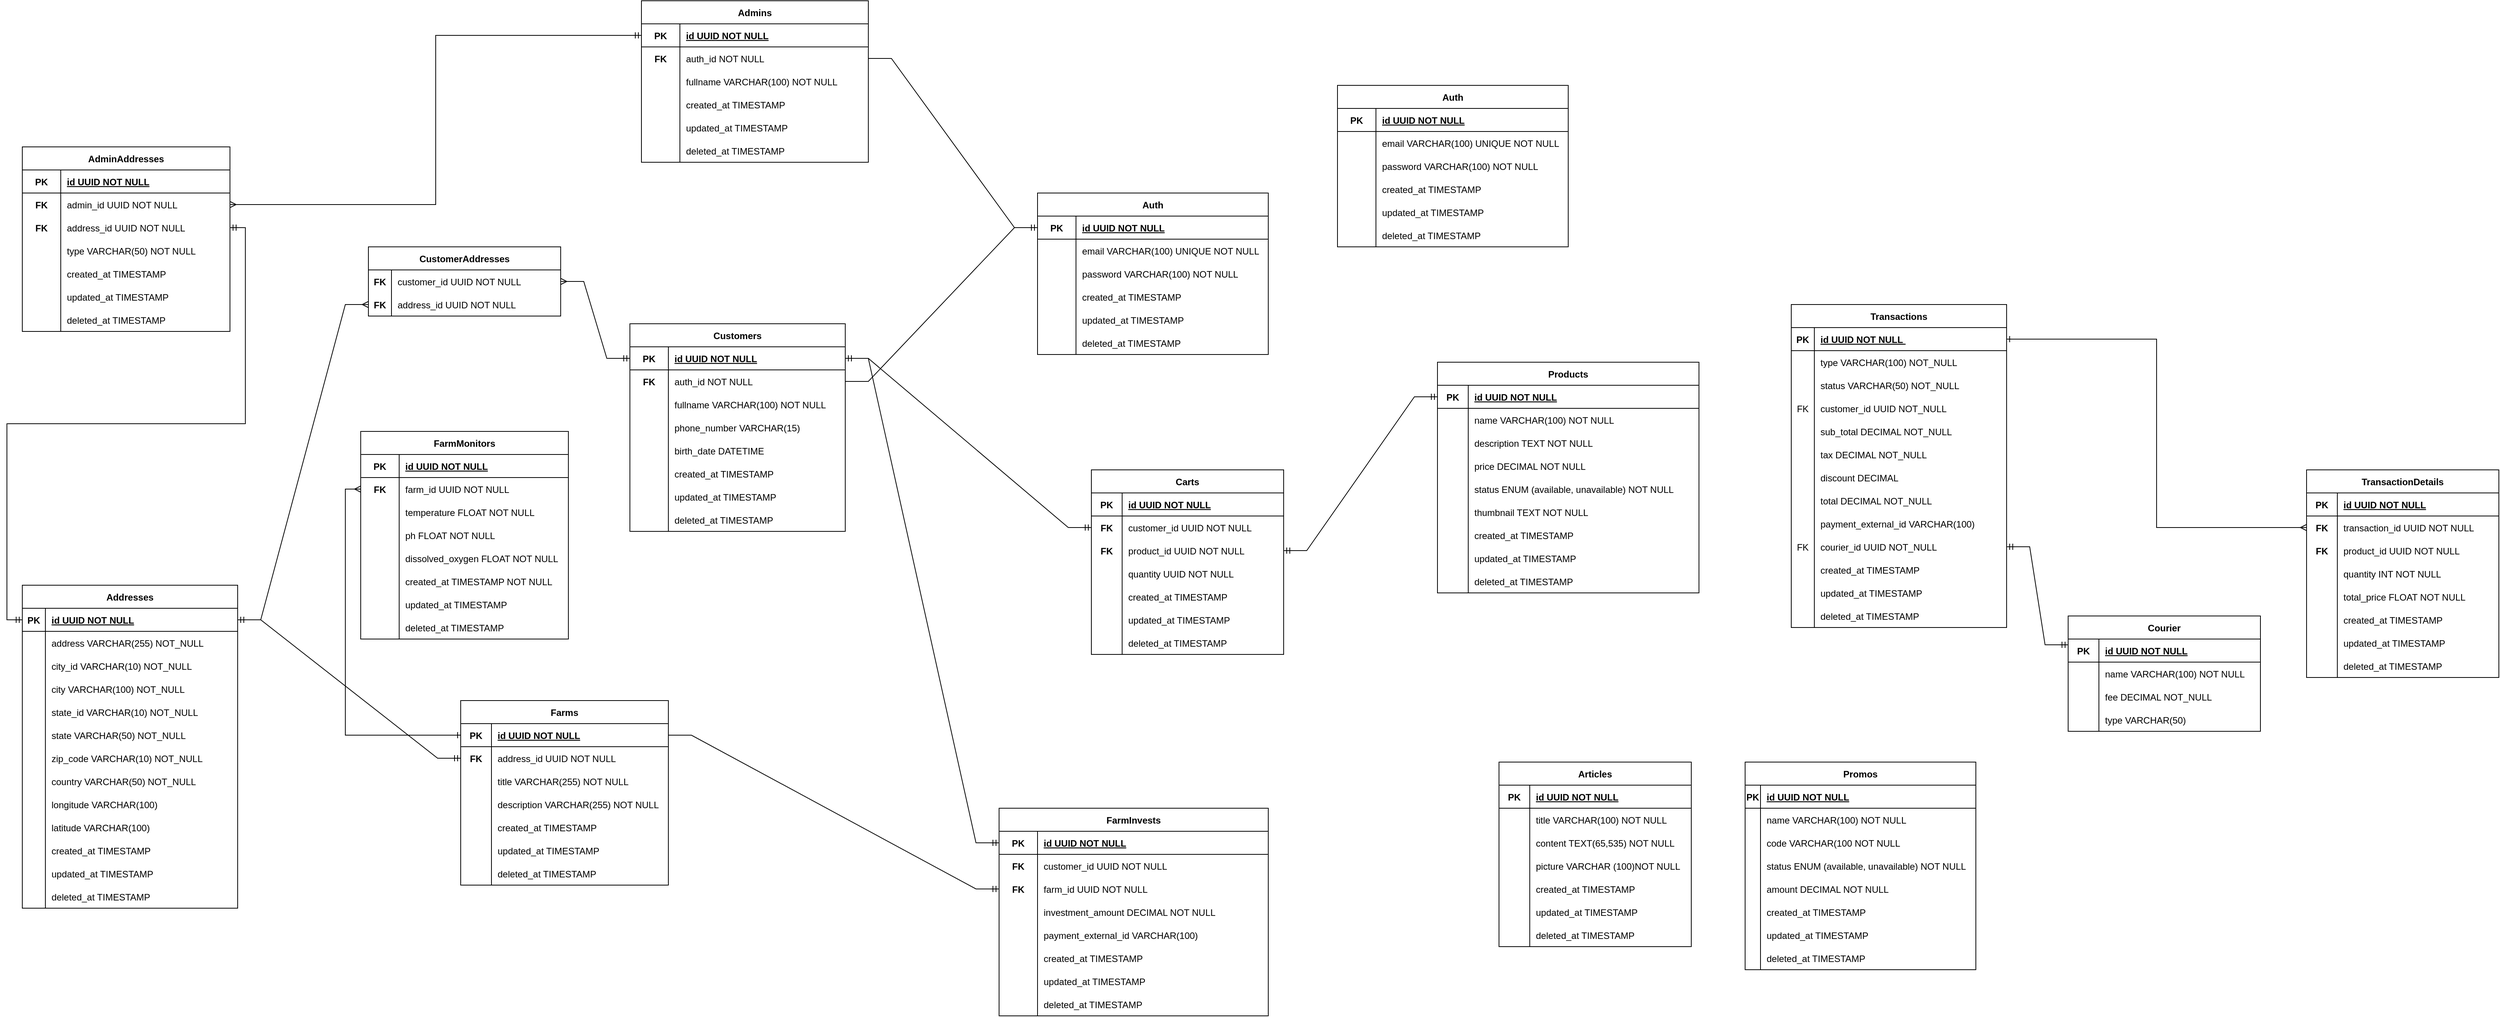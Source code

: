 <mxfile version="24.4.13" type="device">
  <diagram id="R2lEEEUBdFMjLlhIrx00" name="Page-1">
    <mxGraphModel dx="3534" dy="1131" grid="1" gridSize="10" guides="1" tooltips="1" connect="1" arrows="1" fold="1" page="1" pageScale="1" pageWidth="850" pageHeight="1100" background="none" math="0" shadow="0" extFonts="Permanent Marker^https://fonts.googleapis.com/css?family=Permanent+Marker">
      <root>
        <mxCell id="0" />
        <mxCell id="1" parent="0" />
        <mxCell id="1OOlmk3E7GMzS2Jq0N7d-1" value="Auth" style="shape=table;startSize=30;container=1;collapsible=1;childLayout=tableLayout;fixedRows=1;rowLines=0;fontStyle=1;align=center;resizeLast=1;" parent="1" vertex="1">
          <mxGeometry x="-340" y="370" width="300" height="210" as="geometry" />
        </mxCell>
        <mxCell id="1OOlmk3E7GMzS2Jq0N7d-2" value="" style="shape=partialRectangle;collapsible=0;dropTarget=0;pointerEvents=0;fillColor=none;top=0;left=0;bottom=1;right=0;points=[[0,0.5],[1,0.5]];portConstraint=eastwest;" parent="1OOlmk3E7GMzS2Jq0N7d-1" vertex="1">
          <mxGeometry y="30" width="300" height="30" as="geometry" />
        </mxCell>
        <mxCell id="1OOlmk3E7GMzS2Jq0N7d-3" value="PK" style="shape=partialRectangle;connectable=0;fillColor=none;top=0;left=0;bottom=0;right=0;fontStyle=1;overflow=hidden;" parent="1OOlmk3E7GMzS2Jq0N7d-2" vertex="1">
          <mxGeometry width="50" height="30" as="geometry">
            <mxRectangle width="50" height="30" as="alternateBounds" />
          </mxGeometry>
        </mxCell>
        <mxCell id="1OOlmk3E7GMzS2Jq0N7d-4" value="id UUID NOT NULL" style="shape=partialRectangle;connectable=0;fillColor=none;top=0;left=0;bottom=0;right=0;align=left;spacingLeft=6;fontStyle=5;overflow=hidden;" parent="1OOlmk3E7GMzS2Jq0N7d-2" vertex="1">
          <mxGeometry x="50" width="250" height="30" as="geometry">
            <mxRectangle width="250" height="30" as="alternateBounds" />
          </mxGeometry>
        </mxCell>
        <mxCell id="1OOlmk3E7GMzS2Jq0N7d-5" value="" style="shape=partialRectangle;collapsible=0;dropTarget=0;pointerEvents=0;fillColor=none;top=0;left=0;bottom=0;right=0;points=[[0,0.5],[1,0.5]];portConstraint=eastwest;" parent="1OOlmk3E7GMzS2Jq0N7d-1" vertex="1">
          <mxGeometry y="60" width="300" height="30" as="geometry" />
        </mxCell>
        <mxCell id="1OOlmk3E7GMzS2Jq0N7d-6" value="" style="shape=partialRectangle;connectable=0;fillColor=none;top=0;left=0;bottom=0;right=0;editable=1;overflow=hidden;" parent="1OOlmk3E7GMzS2Jq0N7d-5" vertex="1">
          <mxGeometry width="50" height="30" as="geometry">
            <mxRectangle width="50" height="30" as="alternateBounds" />
          </mxGeometry>
        </mxCell>
        <mxCell id="1OOlmk3E7GMzS2Jq0N7d-7" value="email VARCHAR(100) UNIQUE NOT NULL" style="shape=partialRectangle;connectable=0;fillColor=none;top=0;left=0;bottom=0;right=0;align=left;spacingLeft=6;overflow=hidden;" parent="1OOlmk3E7GMzS2Jq0N7d-5" vertex="1">
          <mxGeometry x="50" width="250" height="30" as="geometry">
            <mxRectangle width="250" height="30" as="alternateBounds" />
          </mxGeometry>
        </mxCell>
        <mxCell id="1OOlmk3E7GMzS2Jq0N7d-21" value="" style="shape=partialRectangle;collapsible=0;dropTarget=0;pointerEvents=0;fillColor=none;top=0;left=0;bottom=0;right=0;points=[[0,0.5],[1,0.5]];portConstraint=eastwest;" parent="1OOlmk3E7GMzS2Jq0N7d-1" vertex="1">
          <mxGeometry y="90" width="300" height="30" as="geometry" />
        </mxCell>
        <mxCell id="1OOlmk3E7GMzS2Jq0N7d-22" value="" style="shape=partialRectangle;connectable=0;fillColor=none;top=0;left=0;bottom=0;right=0;editable=1;overflow=hidden;" parent="1OOlmk3E7GMzS2Jq0N7d-21" vertex="1">
          <mxGeometry width="50" height="30" as="geometry">
            <mxRectangle width="50" height="30" as="alternateBounds" />
          </mxGeometry>
        </mxCell>
        <mxCell id="1OOlmk3E7GMzS2Jq0N7d-23" value="password VARCHAR(100) NOT NULL" style="shape=partialRectangle;connectable=0;fillColor=none;top=0;left=0;bottom=0;right=0;align=left;spacingLeft=6;overflow=hidden;" parent="1OOlmk3E7GMzS2Jq0N7d-21" vertex="1">
          <mxGeometry x="50" width="250" height="30" as="geometry">
            <mxRectangle width="250" height="30" as="alternateBounds" />
          </mxGeometry>
        </mxCell>
        <mxCell id="rcA7zZFAVwLoDSTyQ3AU-89" value="" style="shape=partialRectangle;collapsible=0;dropTarget=0;pointerEvents=0;fillColor=none;top=0;left=0;bottom=0;right=0;points=[[0,0.5],[1,0.5]];portConstraint=eastwest;" parent="1OOlmk3E7GMzS2Jq0N7d-1" vertex="1">
          <mxGeometry y="120" width="300" height="30" as="geometry" />
        </mxCell>
        <mxCell id="rcA7zZFAVwLoDSTyQ3AU-90" value="" style="shape=partialRectangle;connectable=0;fillColor=none;top=0;left=0;bottom=0;right=0;editable=1;overflow=hidden;" parent="rcA7zZFAVwLoDSTyQ3AU-89" vertex="1">
          <mxGeometry width="50" height="30" as="geometry">
            <mxRectangle width="50" height="30" as="alternateBounds" />
          </mxGeometry>
        </mxCell>
        <mxCell id="rcA7zZFAVwLoDSTyQ3AU-91" value="created_at TIMESTAMP" style="shape=partialRectangle;connectable=0;fillColor=none;top=0;left=0;bottom=0;right=0;align=left;spacingLeft=6;overflow=hidden;" parent="rcA7zZFAVwLoDSTyQ3AU-89" vertex="1">
          <mxGeometry x="50" width="250" height="30" as="geometry">
            <mxRectangle width="250" height="30" as="alternateBounds" />
          </mxGeometry>
        </mxCell>
        <mxCell id="rcA7zZFAVwLoDSTyQ3AU-92" value="" style="shape=partialRectangle;collapsible=0;dropTarget=0;pointerEvents=0;fillColor=none;top=0;left=0;bottom=0;right=0;points=[[0,0.5],[1,0.5]];portConstraint=eastwest;" parent="1OOlmk3E7GMzS2Jq0N7d-1" vertex="1">
          <mxGeometry y="150" width="300" height="30" as="geometry" />
        </mxCell>
        <mxCell id="rcA7zZFAVwLoDSTyQ3AU-93" value="" style="shape=partialRectangle;connectable=0;fillColor=none;top=0;left=0;bottom=0;right=0;editable=1;overflow=hidden;" parent="rcA7zZFAVwLoDSTyQ3AU-92" vertex="1">
          <mxGeometry width="50" height="30" as="geometry">
            <mxRectangle width="50" height="30" as="alternateBounds" />
          </mxGeometry>
        </mxCell>
        <mxCell id="rcA7zZFAVwLoDSTyQ3AU-94" value="updated_at TIMESTAMP" style="shape=partialRectangle;connectable=0;fillColor=none;top=0;left=0;bottom=0;right=0;align=left;spacingLeft=6;overflow=hidden;" parent="rcA7zZFAVwLoDSTyQ3AU-92" vertex="1">
          <mxGeometry x="50" width="250" height="30" as="geometry">
            <mxRectangle width="250" height="30" as="alternateBounds" />
          </mxGeometry>
        </mxCell>
        <mxCell id="U2aY3yg4zLOgENofnZZV-18" value="" style="shape=partialRectangle;collapsible=0;dropTarget=0;pointerEvents=0;fillColor=none;top=0;left=0;bottom=0;right=0;points=[[0,0.5],[1,0.5]];portConstraint=eastwest;" parent="1OOlmk3E7GMzS2Jq0N7d-1" vertex="1">
          <mxGeometry y="180" width="300" height="30" as="geometry" />
        </mxCell>
        <mxCell id="U2aY3yg4zLOgENofnZZV-19" value="" style="shape=partialRectangle;connectable=0;fillColor=none;top=0;left=0;bottom=0;right=0;editable=1;overflow=hidden;" parent="U2aY3yg4zLOgENofnZZV-18" vertex="1">
          <mxGeometry width="50" height="30" as="geometry">
            <mxRectangle width="50" height="30" as="alternateBounds" />
          </mxGeometry>
        </mxCell>
        <mxCell id="U2aY3yg4zLOgENofnZZV-20" value="deleted_at TIMESTAMP" style="shape=partialRectangle;connectable=0;fillColor=none;top=0;left=0;bottom=0;right=0;align=left;spacingLeft=6;overflow=hidden;" parent="U2aY3yg4zLOgENofnZZV-18" vertex="1">
          <mxGeometry x="50" width="250" height="30" as="geometry">
            <mxRectangle width="250" height="30" as="alternateBounds" />
          </mxGeometry>
        </mxCell>
        <mxCell id="rcA7zZFAVwLoDSTyQ3AU-29" value="Customers" style="shape=table;startSize=30;container=1;collapsible=1;childLayout=tableLayout;fixedRows=1;rowLines=0;fontStyle=1;align=center;resizeLast=1;" parent="1" vertex="1">
          <mxGeometry x="-870" y="540" width="280" height="270" as="geometry" />
        </mxCell>
        <mxCell id="rcA7zZFAVwLoDSTyQ3AU-30" value="" style="shape=partialRectangle;collapsible=0;dropTarget=0;pointerEvents=0;fillColor=none;top=0;left=0;bottom=1;right=0;points=[[0,0.5],[1,0.5]];portConstraint=eastwest;" parent="rcA7zZFAVwLoDSTyQ3AU-29" vertex="1">
          <mxGeometry y="30" width="280" height="30" as="geometry" />
        </mxCell>
        <mxCell id="rcA7zZFAVwLoDSTyQ3AU-31" value="PK" style="shape=partialRectangle;connectable=0;fillColor=none;top=0;left=0;bottom=0;right=0;fontStyle=1;overflow=hidden;" parent="rcA7zZFAVwLoDSTyQ3AU-30" vertex="1">
          <mxGeometry width="50" height="30" as="geometry">
            <mxRectangle width="50" height="30" as="alternateBounds" />
          </mxGeometry>
        </mxCell>
        <mxCell id="rcA7zZFAVwLoDSTyQ3AU-32" value="id UUID NOT NULL" style="shape=partialRectangle;connectable=0;fillColor=none;top=0;left=0;bottom=0;right=0;align=left;spacingLeft=6;fontStyle=5;overflow=hidden;" parent="rcA7zZFAVwLoDSTyQ3AU-30" vertex="1">
          <mxGeometry x="50" width="230" height="30" as="geometry">
            <mxRectangle width="230" height="30" as="alternateBounds" />
          </mxGeometry>
        </mxCell>
        <mxCell id="rcA7zZFAVwLoDSTyQ3AU-33" value="" style="shape=partialRectangle;collapsible=0;dropTarget=0;pointerEvents=0;fillColor=none;top=0;left=0;bottom=0;right=0;points=[[0,0.5],[1,0.5]];portConstraint=eastwest;" parent="rcA7zZFAVwLoDSTyQ3AU-29" vertex="1">
          <mxGeometry y="60" width="280" height="30" as="geometry" />
        </mxCell>
        <mxCell id="rcA7zZFAVwLoDSTyQ3AU-34" value="FK" style="shape=partialRectangle;connectable=0;fillColor=none;top=0;left=0;bottom=0;right=0;editable=1;overflow=hidden;fontStyle=1" parent="rcA7zZFAVwLoDSTyQ3AU-33" vertex="1">
          <mxGeometry width="50" height="30" as="geometry">
            <mxRectangle width="50" height="30" as="alternateBounds" />
          </mxGeometry>
        </mxCell>
        <mxCell id="rcA7zZFAVwLoDSTyQ3AU-35" value="auth_id NOT NULL" style="shape=partialRectangle;connectable=0;fillColor=none;top=0;left=0;bottom=0;right=0;align=left;spacingLeft=6;overflow=hidden;fontStyle=0" parent="rcA7zZFAVwLoDSTyQ3AU-33" vertex="1">
          <mxGeometry x="50" width="230" height="30" as="geometry">
            <mxRectangle width="230" height="30" as="alternateBounds" />
          </mxGeometry>
        </mxCell>
        <mxCell id="rcA7zZFAVwLoDSTyQ3AU-36" value="" style="shape=partialRectangle;collapsible=0;dropTarget=0;pointerEvents=0;fillColor=none;top=0;left=0;bottom=0;right=0;points=[[0,0.5],[1,0.5]];portConstraint=eastwest;" parent="rcA7zZFAVwLoDSTyQ3AU-29" vertex="1">
          <mxGeometry y="90" width="280" height="30" as="geometry" />
        </mxCell>
        <mxCell id="rcA7zZFAVwLoDSTyQ3AU-37" value="" style="shape=partialRectangle;connectable=0;fillColor=none;top=0;left=0;bottom=0;right=0;editable=1;overflow=hidden;" parent="rcA7zZFAVwLoDSTyQ3AU-36" vertex="1">
          <mxGeometry width="50" height="30" as="geometry">
            <mxRectangle width="50" height="30" as="alternateBounds" />
          </mxGeometry>
        </mxCell>
        <mxCell id="rcA7zZFAVwLoDSTyQ3AU-38" value="fullname VARCHAR(100) NOT NULL" style="shape=partialRectangle;connectable=0;fillColor=none;top=0;left=0;bottom=0;right=0;align=left;spacingLeft=6;overflow=hidden;" parent="rcA7zZFAVwLoDSTyQ3AU-36" vertex="1">
          <mxGeometry x="50" width="230" height="30" as="geometry">
            <mxRectangle width="230" height="30" as="alternateBounds" />
          </mxGeometry>
        </mxCell>
        <mxCell id="rcA7zZFAVwLoDSTyQ3AU-42" value="" style="shape=partialRectangle;collapsible=0;dropTarget=0;pointerEvents=0;fillColor=none;top=0;left=0;bottom=0;right=0;points=[[0,0.5],[1,0.5]];portConstraint=eastwest;" parent="rcA7zZFAVwLoDSTyQ3AU-29" vertex="1">
          <mxGeometry y="120" width="280" height="30" as="geometry" />
        </mxCell>
        <mxCell id="rcA7zZFAVwLoDSTyQ3AU-43" value="" style="shape=partialRectangle;connectable=0;fillColor=none;top=0;left=0;bottom=0;right=0;editable=1;overflow=hidden;" parent="rcA7zZFAVwLoDSTyQ3AU-42" vertex="1">
          <mxGeometry width="50" height="30" as="geometry">
            <mxRectangle width="50" height="30" as="alternateBounds" />
          </mxGeometry>
        </mxCell>
        <mxCell id="rcA7zZFAVwLoDSTyQ3AU-44" value="phone_number VARCHAR(15)" style="shape=partialRectangle;connectable=0;fillColor=none;top=0;left=0;bottom=0;right=0;align=left;spacingLeft=6;overflow=hidden;" parent="rcA7zZFAVwLoDSTyQ3AU-42" vertex="1">
          <mxGeometry x="50" width="230" height="30" as="geometry">
            <mxRectangle width="230" height="30" as="alternateBounds" />
          </mxGeometry>
        </mxCell>
        <mxCell id="rcA7zZFAVwLoDSTyQ3AU-45" value="" style="shape=partialRectangle;collapsible=0;dropTarget=0;pointerEvents=0;fillColor=none;top=0;left=0;bottom=0;right=0;points=[[0,0.5],[1,0.5]];portConstraint=eastwest;" parent="rcA7zZFAVwLoDSTyQ3AU-29" vertex="1">
          <mxGeometry y="150" width="280" height="30" as="geometry" />
        </mxCell>
        <mxCell id="rcA7zZFAVwLoDSTyQ3AU-46" value="" style="shape=partialRectangle;connectable=0;fillColor=none;top=0;left=0;bottom=0;right=0;editable=1;overflow=hidden;" parent="rcA7zZFAVwLoDSTyQ3AU-45" vertex="1">
          <mxGeometry width="50" height="30" as="geometry">
            <mxRectangle width="50" height="30" as="alternateBounds" />
          </mxGeometry>
        </mxCell>
        <mxCell id="rcA7zZFAVwLoDSTyQ3AU-47" value="birth_date DATETIME" style="shape=partialRectangle;connectable=0;fillColor=none;top=0;left=0;bottom=0;right=0;align=left;spacingLeft=6;overflow=hidden;" parent="rcA7zZFAVwLoDSTyQ3AU-45" vertex="1">
          <mxGeometry x="50" width="230" height="30" as="geometry">
            <mxRectangle width="230" height="30" as="alternateBounds" />
          </mxGeometry>
        </mxCell>
        <mxCell id="rcA7zZFAVwLoDSTyQ3AU-98" value="" style="shape=partialRectangle;collapsible=0;dropTarget=0;pointerEvents=0;fillColor=none;top=0;left=0;bottom=0;right=0;points=[[0,0.5],[1,0.5]];portConstraint=eastwest;" parent="rcA7zZFAVwLoDSTyQ3AU-29" vertex="1">
          <mxGeometry y="180" width="280" height="30" as="geometry" />
        </mxCell>
        <mxCell id="rcA7zZFAVwLoDSTyQ3AU-99" value="" style="shape=partialRectangle;connectable=0;fillColor=none;top=0;left=0;bottom=0;right=0;editable=1;overflow=hidden;" parent="rcA7zZFAVwLoDSTyQ3AU-98" vertex="1">
          <mxGeometry width="50" height="30" as="geometry">
            <mxRectangle width="50" height="30" as="alternateBounds" />
          </mxGeometry>
        </mxCell>
        <mxCell id="rcA7zZFAVwLoDSTyQ3AU-100" value="created_at TIMESTAMP" style="shape=partialRectangle;connectable=0;fillColor=none;top=0;left=0;bottom=0;right=0;align=left;spacingLeft=6;overflow=hidden;" parent="rcA7zZFAVwLoDSTyQ3AU-98" vertex="1">
          <mxGeometry x="50" width="230" height="30" as="geometry">
            <mxRectangle width="230" height="30" as="alternateBounds" />
          </mxGeometry>
        </mxCell>
        <mxCell id="U2aY3yg4zLOgENofnZZV-30" value="" style="shape=partialRectangle;collapsible=0;dropTarget=0;pointerEvents=0;fillColor=none;top=0;left=0;bottom=0;right=0;points=[[0,0.5],[1,0.5]];portConstraint=eastwest;" parent="rcA7zZFAVwLoDSTyQ3AU-29" vertex="1">
          <mxGeometry y="210" width="280" height="30" as="geometry" />
        </mxCell>
        <mxCell id="U2aY3yg4zLOgENofnZZV-31" value="" style="shape=partialRectangle;connectable=0;fillColor=none;top=0;left=0;bottom=0;right=0;editable=1;overflow=hidden;" parent="U2aY3yg4zLOgENofnZZV-30" vertex="1">
          <mxGeometry width="50" height="30" as="geometry">
            <mxRectangle width="50" height="30" as="alternateBounds" />
          </mxGeometry>
        </mxCell>
        <mxCell id="U2aY3yg4zLOgENofnZZV-32" value="updated_at TIMESTAMP" style="shape=partialRectangle;connectable=0;fillColor=none;top=0;left=0;bottom=0;right=0;align=left;spacingLeft=6;overflow=hidden;" parent="U2aY3yg4zLOgENofnZZV-30" vertex="1">
          <mxGeometry x="50" width="230" height="30" as="geometry">
            <mxRectangle width="230" height="30" as="alternateBounds" />
          </mxGeometry>
        </mxCell>
        <mxCell id="p5xJXgLmGaS1Nk-P1o4I-117" value="" style="shape=partialRectangle;collapsible=0;dropTarget=0;pointerEvents=0;fillColor=none;top=0;left=0;bottom=0;right=0;points=[[0,0.5],[1,0.5]];portConstraint=eastwest;" parent="rcA7zZFAVwLoDSTyQ3AU-29" vertex="1">
          <mxGeometry y="240" width="280" height="30" as="geometry" />
        </mxCell>
        <mxCell id="p5xJXgLmGaS1Nk-P1o4I-118" value="" style="shape=partialRectangle;connectable=0;fillColor=none;top=0;left=0;bottom=0;right=0;editable=1;overflow=hidden;" parent="p5xJXgLmGaS1Nk-P1o4I-117" vertex="1">
          <mxGeometry width="50" height="30" as="geometry">
            <mxRectangle width="50" height="30" as="alternateBounds" />
          </mxGeometry>
        </mxCell>
        <mxCell id="p5xJXgLmGaS1Nk-P1o4I-119" value="deleted_at TIMESTAMP" style="shape=partialRectangle;connectable=0;fillColor=none;top=0;left=0;bottom=0;right=0;align=left;spacingLeft=6;overflow=hidden;" parent="p5xJXgLmGaS1Nk-P1o4I-117" vertex="1">
          <mxGeometry x="50" width="230" height="30" as="geometry">
            <mxRectangle width="230" height="30" as="alternateBounds" />
          </mxGeometry>
        </mxCell>
        <mxCell id="rcA7zZFAVwLoDSTyQ3AU-67" value="Admins" style="shape=table;startSize=30;container=1;collapsible=1;childLayout=tableLayout;fixedRows=1;rowLines=0;fontStyle=1;align=center;resizeLast=1;" parent="1" vertex="1">
          <mxGeometry x="-855" y="120" width="295" height="210" as="geometry" />
        </mxCell>
        <mxCell id="rcA7zZFAVwLoDSTyQ3AU-68" value="" style="shape=partialRectangle;collapsible=0;dropTarget=0;pointerEvents=0;fillColor=none;top=0;left=0;bottom=1;right=0;points=[[0,0.5],[1,0.5]];portConstraint=eastwest;" parent="rcA7zZFAVwLoDSTyQ3AU-67" vertex="1">
          <mxGeometry y="30" width="295" height="30" as="geometry" />
        </mxCell>
        <mxCell id="rcA7zZFAVwLoDSTyQ3AU-69" value="PK" style="shape=partialRectangle;connectable=0;fillColor=none;top=0;left=0;bottom=0;right=0;fontStyle=1;overflow=hidden;" parent="rcA7zZFAVwLoDSTyQ3AU-68" vertex="1">
          <mxGeometry width="50" height="30" as="geometry">
            <mxRectangle width="50" height="30" as="alternateBounds" />
          </mxGeometry>
        </mxCell>
        <mxCell id="rcA7zZFAVwLoDSTyQ3AU-70" value="id UUID NOT NULL" style="shape=partialRectangle;connectable=0;fillColor=none;top=0;left=0;bottom=0;right=0;align=left;spacingLeft=6;fontStyle=5;overflow=hidden;" parent="rcA7zZFAVwLoDSTyQ3AU-68" vertex="1">
          <mxGeometry x="50" width="245" height="30" as="geometry">
            <mxRectangle width="245" height="30" as="alternateBounds" />
          </mxGeometry>
        </mxCell>
        <mxCell id="rcA7zZFAVwLoDSTyQ3AU-71" value="" style="shape=partialRectangle;collapsible=0;dropTarget=0;pointerEvents=0;fillColor=none;top=0;left=0;bottom=0;right=0;points=[[0,0.5],[1,0.5]];portConstraint=eastwest;" parent="rcA7zZFAVwLoDSTyQ3AU-67" vertex="1">
          <mxGeometry y="60" width="295" height="30" as="geometry" />
        </mxCell>
        <mxCell id="rcA7zZFAVwLoDSTyQ3AU-72" value="FK" style="shape=partialRectangle;connectable=0;fillColor=none;top=0;left=0;bottom=0;right=0;editable=1;overflow=hidden;fontStyle=1" parent="rcA7zZFAVwLoDSTyQ3AU-71" vertex="1">
          <mxGeometry width="50" height="30" as="geometry">
            <mxRectangle width="50" height="30" as="alternateBounds" />
          </mxGeometry>
        </mxCell>
        <mxCell id="rcA7zZFAVwLoDSTyQ3AU-73" value="auth_id NOT NULL" style="shape=partialRectangle;connectable=0;fillColor=none;top=0;left=0;bottom=0;right=0;align=left;spacingLeft=6;overflow=hidden;fontStyle=0" parent="rcA7zZFAVwLoDSTyQ3AU-71" vertex="1">
          <mxGeometry x="50" width="245" height="30" as="geometry">
            <mxRectangle width="245" height="30" as="alternateBounds" />
          </mxGeometry>
        </mxCell>
        <mxCell id="rcA7zZFAVwLoDSTyQ3AU-74" value="" style="shape=partialRectangle;collapsible=0;dropTarget=0;pointerEvents=0;fillColor=none;top=0;left=0;bottom=0;right=0;points=[[0,0.5],[1,0.5]];portConstraint=eastwest;" parent="rcA7zZFAVwLoDSTyQ3AU-67" vertex="1">
          <mxGeometry y="90" width="295" height="30" as="geometry" />
        </mxCell>
        <mxCell id="rcA7zZFAVwLoDSTyQ3AU-75" value="" style="shape=partialRectangle;connectable=0;fillColor=none;top=0;left=0;bottom=0;right=0;editable=1;overflow=hidden;" parent="rcA7zZFAVwLoDSTyQ3AU-74" vertex="1">
          <mxGeometry width="50" height="30" as="geometry">
            <mxRectangle width="50" height="30" as="alternateBounds" />
          </mxGeometry>
        </mxCell>
        <mxCell id="rcA7zZFAVwLoDSTyQ3AU-76" value="fullname VARCHAR(100) NOT NULL" style="shape=partialRectangle;connectable=0;fillColor=none;top=0;left=0;bottom=0;right=0;align=left;spacingLeft=6;overflow=hidden;" parent="rcA7zZFAVwLoDSTyQ3AU-74" vertex="1">
          <mxGeometry x="50" width="245" height="30" as="geometry">
            <mxRectangle width="245" height="30" as="alternateBounds" />
          </mxGeometry>
        </mxCell>
        <mxCell id="rcA7zZFAVwLoDSTyQ3AU-80" value="" style="shape=partialRectangle;collapsible=0;dropTarget=0;pointerEvents=0;fillColor=none;top=0;left=0;bottom=0;right=0;points=[[0,0.5],[1,0.5]];portConstraint=eastwest;" parent="rcA7zZFAVwLoDSTyQ3AU-67" vertex="1">
          <mxGeometry y="120" width="295" height="30" as="geometry" />
        </mxCell>
        <mxCell id="rcA7zZFAVwLoDSTyQ3AU-81" value="" style="shape=partialRectangle;connectable=0;fillColor=none;top=0;left=0;bottom=0;right=0;editable=1;overflow=hidden;" parent="rcA7zZFAVwLoDSTyQ3AU-80" vertex="1">
          <mxGeometry width="50" height="30" as="geometry">
            <mxRectangle width="50" height="30" as="alternateBounds" />
          </mxGeometry>
        </mxCell>
        <mxCell id="rcA7zZFAVwLoDSTyQ3AU-82" value="created_at TIMESTAMP" style="shape=partialRectangle;connectable=0;fillColor=none;top=0;left=0;bottom=0;right=0;align=left;spacingLeft=6;overflow=hidden;" parent="rcA7zZFAVwLoDSTyQ3AU-80" vertex="1">
          <mxGeometry x="50" width="245" height="30" as="geometry">
            <mxRectangle width="245" height="30" as="alternateBounds" />
          </mxGeometry>
        </mxCell>
        <mxCell id="rcA7zZFAVwLoDSTyQ3AU-83" value="" style="shape=partialRectangle;collapsible=0;dropTarget=0;pointerEvents=0;fillColor=none;top=0;left=0;bottom=0;right=0;points=[[0,0.5],[1,0.5]];portConstraint=eastwest;" parent="rcA7zZFAVwLoDSTyQ3AU-67" vertex="1">
          <mxGeometry y="150" width="295" height="30" as="geometry" />
        </mxCell>
        <mxCell id="rcA7zZFAVwLoDSTyQ3AU-84" value="" style="shape=partialRectangle;connectable=0;fillColor=none;top=0;left=0;bottom=0;right=0;editable=1;overflow=hidden;" parent="rcA7zZFAVwLoDSTyQ3AU-83" vertex="1">
          <mxGeometry width="50" height="30" as="geometry">
            <mxRectangle width="50" height="30" as="alternateBounds" />
          </mxGeometry>
        </mxCell>
        <mxCell id="rcA7zZFAVwLoDSTyQ3AU-85" value="updated_at TIMESTAMP" style="shape=partialRectangle;connectable=0;fillColor=none;top=0;left=0;bottom=0;right=0;align=left;spacingLeft=6;overflow=hidden;" parent="rcA7zZFAVwLoDSTyQ3AU-83" vertex="1">
          <mxGeometry x="50" width="245" height="30" as="geometry">
            <mxRectangle width="245" height="30" as="alternateBounds" />
          </mxGeometry>
        </mxCell>
        <mxCell id="rcA7zZFAVwLoDSTyQ3AU-429" value="" style="shape=partialRectangle;collapsible=0;dropTarget=0;pointerEvents=0;fillColor=none;top=0;left=0;bottom=0;right=0;points=[[0,0.5],[1,0.5]];portConstraint=eastwest;" parent="rcA7zZFAVwLoDSTyQ3AU-67" vertex="1">
          <mxGeometry y="180" width="295" height="30" as="geometry" />
        </mxCell>
        <mxCell id="rcA7zZFAVwLoDSTyQ3AU-430" value="" style="shape=partialRectangle;connectable=0;fillColor=none;top=0;left=0;bottom=0;right=0;editable=1;overflow=hidden;" parent="rcA7zZFAVwLoDSTyQ3AU-429" vertex="1">
          <mxGeometry width="50" height="30" as="geometry">
            <mxRectangle width="50" height="30" as="alternateBounds" />
          </mxGeometry>
        </mxCell>
        <mxCell id="rcA7zZFAVwLoDSTyQ3AU-431" value="deleted_at TIMESTAMP" style="shape=partialRectangle;connectable=0;fillColor=none;top=0;left=0;bottom=0;right=0;align=left;spacingLeft=6;overflow=hidden;" parent="rcA7zZFAVwLoDSTyQ3AU-429" vertex="1">
          <mxGeometry x="50" width="245" height="30" as="geometry">
            <mxRectangle width="245" height="30" as="alternateBounds" />
          </mxGeometry>
        </mxCell>
        <mxCell id="rcA7zZFAVwLoDSTyQ3AU-126" value="Addresses" style="shape=table;startSize=30;container=1;collapsible=1;childLayout=tableLayout;fixedRows=1;rowLines=0;fontStyle=1;align=center;resizeLast=1;" parent="1" vertex="1">
          <mxGeometry x="-1660" y="880" width="280" height="420" as="geometry" />
        </mxCell>
        <mxCell id="rcA7zZFAVwLoDSTyQ3AU-127" value="" style="shape=partialRectangle;collapsible=0;dropTarget=0;pointerEvents=0;fillColor=none;points=[[0,0.5],[1,0.5]];portConstraint=eastwest;top=0;left=0;right=0;bottom=1;" parent="rcA7zZFAVwLoDSTyQ3AU-126" vertex="1">
          <mxGeometry y="30" width="280" height="30" as="geometry" />
        </mxCell>
        <mxCell id="rcA7zZFAVwLoDSTyQ3AU-128" value="PK" style="shape=partialRectangle;overflow=hidden;connectable=0;fillColor=none;top=0;left=0;bottom=0;right=0;fontStyle=1;" parent="rcA7zZFAVwLoDSTyQ3AU-127" vertex="1">
          <mxGeometry width="30" height="30" as="geometry">
            <mxRectangle width="30" height="30" as="alternateBounds" />
          </mxGeometry>
        </mxCell>
        <mxCell id="rcA7zZFAVwLoDSTyQ3AU-129" value="id UUID NOT NULL" style="shape=partialRectangle;overflow=hidden;connectable=0;fillColor=none;top=0;left=0;bottom=0;right=0;align=left;spacingLeft=6;fontStyle=5;" parent="rcA7zZFAVwLoDSTyQ3AU-127" vertex="1">
          <mxGeometry x="30" width="250" height="30" as="geometry">
            <mxRectangle width="250" height="30" as="alternateBounds" />
          </mxGeometry>
        </mxCell>
        <mxCell id="rcA7zZFAVwLoDSTyQ3AU-130" value="" style="shape=partialRectangle;collapsible=0;dropTarget=0;pointerEvents=0;fillColor=none;points=[[0,0.5],[1,0.5]];portConstraint=eastwest;top=0;left=0;right=0;bottom=0;" parent="rcA7zZFAVwLoDSTyQ3AU-126" vertex="1">
          <mxGeometry y="60" width="280" height="30" as="geometry" />
        </mxCell>
        <mxCell id="rcA7zZFAVwLoDSTyQ3AU-131" value="" style="shape=partialRectangle;overflow=hidden;connectable=0;fillColor=none;top=0;left=0;bottom=0;right=0;" parent="rcA7zZFAVwLoDSTyQ3AU-130" vertex="1">
          <mxGeometry width="30" height="30" as="geometry">
            <mxRectangle width="30" height="30" as="alternateBounds" />
          </mxGeometry>
        </mxCell>
        <mxCell id="rcA7zZFAVwLoDSTyQ3AU-132" value="address VARCHAR(255) NOT_NULL" style="shape=partialRectangle;overflow=hidden;connectable=0;fillColor=none;top=0;left=0;bottom=0;right=0;align=left;spacingLeft=6;" parent="rcA7zZFAVwLoDSTyQ3AU-130" vertex="1">
          <mxGeometry x="30" width="250" height="30" as="geometry">
            <mxRectangle width="250" height="30" as="alternateBounds" />
          </mxGeometry>
        </mxCell>
        <mxCell id="rcA7zZFAVwLoDSTyQ3AU-133" value="" style="shape=partialRectangle;collapsible=0;dropTarget=0;pointerEvents=0;fillColor=none;points=[[0,0.5],[1,0.5]];portConstraint=eastwest;top=0;left=0;right=0;bottom=0;" parent="rcA7zZFAVwLoDSTyQ3AU-126" vertex="1">
          <mxGeometry y="90" width="280" height="30" as="geometry" />
        </mxCell>
        <mxCell id="rcA7zZFAVwLoDSTyQ3AU-134" value="" style="shape=partialRectangle;overflow=hidden;connectable=0;fillColor=none;top=0;left=0;bottom=0;right=0;" parent="rcA7zZFAVwLoDSTyQ3AU-133" vertex="1">
          <mxGeometry width="30" height="30" as="geometry">
            <mxRectangle width="30" height="30" as="alternateBounds" />
          </mxGeometry>
        </mxCell>
        <mxCell id="rcA7zZFAVwLoDSTyQ3AU-135" value="city_id VARCHAR(10) NOT_NULL" style="shape=partialRectangle;overflow=hidden;connectable=0;fillColor=none;top=0;left=0;bottom=0;right=0;align=left;spacingLeft=6;" parent="rcA7zZFAVwLoDSTyQ3AU-133" vertex="1">
          <mxGeometry x="30" width="250" height="30" as="geometry">
            <mxRectangle width="250" height="30" as="alternateBounds" />
          </mxGeometry>
        </mxCell>
        <mxCell id="rcA7zZFAVwLoDSTyQ3AU-136" value="" style="shape=partialRectangle;collapsible=0;dropTarget=0;pointerEvents=0;fillColor=none;points=[[0,0.5],[1,0.5]];portConstraint=eastwest;top=0;left=0;right=0;bottom=0;" parent="rcA7zZFAVwLoDSTyQ3AU-126" vertex="1">
          <mxGeometry y="120" width="280" height="30" as="geometry" />
        </mxCell>
        <mxCell id="rcA7zZFAVwLoDSTyQ3AU-137" value="" style="shape=partialRectangle;overflow=hidden;connectable=0;fillColor=none;top=0;left=0;bottom=0;right=0;" parent="rcA7zZFAVwLoDSTyQ3AU-136" vertex="1">
          <mxGeometry width="30" height="30" as="geometry">
            <mxRectangle width="30" height="30" as="alternateBounds" />
          </mxGeometry>
        </mxCell>
        <mxCell id="rcA7zZFAVwLoDSTyQ3AU-138" value="city VARCHAR(100) NOT_NULL" style="shape=partialRectangle;overflow=hidden;connectable=0;fillColor=none;top=0;left=0;bottom=0;right=0;align=left;spacingLeft=6;" parent="rcA7zZFAVwLoDSTyQ3AU-136" vertex="1">
          <mxGeometry x="30" width="250" height="30" as="geometry">
            <mxRectangle width="250" height="30" as="alternateBounds" />
          </mxGeometry>
        </mxCell>
        <mxCell id="rcA7zZFAVwLoDSTyQ3AU-139" value="" style="shape=partialRectangle;collapsible=0;dropTarget=0;pointerEvents=0;fillColor=none;points=[[0,0.5],[1,0.5]];portConstraint=eastwest;top=0;left=0;right=0;bottom=0;" parent="rcA7zZFAVwLoDSTyQ3AU-126" vertex="1">
          <mxGeometry y="150" width="280" height="30" as="geometry" />
        </mxCell>
        <mxCell id="rcA7zZFAVwLoDSTyQ3AU-140" value="" style="shape=partialRectangle;overflow=hidden;connectable=0;fillColor=none;top=0;left=0;bottom=0;right=0;" parent="rcA7zZFAVwLoDSTyQ3AU-139" vertex="1">
          <mxGeometry width="30" height="30" as="geometry">
            <mxRectangle width="30" height="30" as="alternateBounds" />
          </mxGeometry>
        </mxCell>
        <mxCell id="rcA7zZFAVwLoDSTyQ3AU-141" value="state_id VARCHAR(10) NOT_NULL" style="shape=partialRectangle;overflow=hidden;connectable=0;fillColor=none;top=0;left=0;bottom=0;right=0;align=left;spacingLeft=6;" parent="rcA7zZFAVwLoDSTyQ3AU-139" vertex="1">
          <mxGeometry x="30" width="250" height="30" as="geometry">
            <mxRectangle width="250" height="30" as="alternateBounds" />
          </mxGeometry>
        </mxCell>
        <mxCell id="rcA7zZFAVwLoDSTyQ3AU-142" value="" style="shape=partialRectangle;collapsible=0;dropTarget=0;pointerEvents=0;fillColor=none;points=[[0,0.5],[1,0.5]];portConstraint=eastwest;top=0;left=0;right=0;bottom=0;" parent="rcA7zZFAVwLoDSTyQ3AU-126" vertex="1">
          <mxGeometry y="180" width="280" height="30" as="geometry" />
        </mxCell>
        <mxCell id="rcA7zZFAVwLoDSTyQ3AU-143" value="" style="shape=partialRectangle;overflow=hidden;connectable=0;fillColor=none;top=0;left=0;bottom=0;right=0;" parent="rcA7zZFAVwLoDSTyQ3AU-142" vertex="1">
          <mxGeometry width="30" height="30" as="geometry">
            <mxRectangle width="30" height="30" as="alternateBounds" />
          </mxGeometry>
        </mxCell>
        <mxCell id="rcA7zZFAVwLoDSTyQ3AU-144" value="state VARCHAR(50) NOT_NULL" style="shape=partialRectangle;overflow=hidden;connectable=0;fillColor=none;top=0;left=0;bottom=0;right=0;align=left;spacingLeft=6;" parent="rcA7zZFAVwLoDSTyQ3AU-142" vertex="1">
          <mxGeometry x="30" width="250" height="30" as="geometry">
            <mxRectangle width="250" height="30" as="alternateBounds" />
          </mxGeometry>
        </mxCell>
        <mxCell id="rcA7zZFAVwLoDSTyQ3AU-145" value="" style="shape=partialRectangle;collapsible=0;dropTarget=0;pointerEvents=0;fillColor=none;points=[[0,0.5],[1,0.5]];portConstraint=eastwest;top=0;left=0;right=0;bottom=0;" parent="rcA7zZFAVwLoDSTyQ3AU-126" vertex="1">
          <mxGeometry y="210" width="280" height="30" as="geometry" />
        </mxCell>
        <mxCell id="rcA7zZFAVwLoDSTyQ3AU-146" value="" style="shape=partialRectangle;overflow=hidden;connectable=0;fillColor=none;top=0;left=0;bottom=0;right=0;" parent="rcA7zZFAVwLoDSTyQ3AU-145" vertex="1">
          <mxGeometry width="30" height="30" as="geometry">
            <mxRectangle width="30" height="30" as="alternateBounds" />
          </mxGeometry>
        </mxCell>
        <mxCell id="rcA7zZFAVwLoDSTyQ3AU-147" value="zip_code VARCHAR(10) NOT_NULL" style="shape=partialRectangle;overflow=hidden;connectable=0;fillColor=none;top=0;left=0;bottom=0;right=0;align=left;spacingLeft=6;" parent="rcA7zZFAVwLoDSTyQ3AU-145" vertex="1">
          <mxGeometry x="30" width="250" height="30" as="geometry">
            <mxRectangle width="250" height="30" as="alternateBounds" />
          </mxGeometry>
        </mxCell>
        <mxCell id="rcA7zZFAVwLoDSTyQ3AU-148" value="" style="shape=partialRectangle;collapsible=0;dropTarget=0;pointerEvents=0;fillColor=none;points=[[0,0.5],[1,0.5]];portConstraint=eastwest;top=0;left=0;right=0;bottom=0;" parent="rcA7zZFAVwLoDSTyQ3AU-126" vertex="1">
          <mxGeometry y="240" width="280" height="30" as="geometry" />
        </mxCell>
        <mxCell id="rcA7zZFAVwLoDSTyQ3AU-149" value="" style="shape=partialRectangle;overflow=hidden;connectable=0;fillColor=none;top=0;left=0;bottom=0;right=0;" parent="rcA7zZFAVwLoDSTyQ3AU-148" vertex="1">
          <mxGeometry width="30" height="30" as="geometry">
            <mxRectangle width="30" height="30" as="alternateBounds" />
          </mxGeometry>
        </mxCell>
        <mxCell id="rcA7zZFAVwLoDSTyQ3AU-150" value="country VARCHAR(50) NOT_NULL" style="shape=partialRectangle;overflow=hidden;connectable=0;fillColor=none;top=0;left=0;bottom=0;right=0;align=left;spacingLeft=6;" parent="rcA7zZFAVwLoDSTyQ3AU-148" vertex="1">
          <mxGeometry x="30" width="250" height="30" as="geometry">
            <mxRectangle width="250" height="30" as="alternateBounds" />
          </mxGeometry>
        </mxCell>
        <mxCell id="rcA7zZFAVwLoDSTyQ3AU-151" value="" style="shape=partialRectangle;collapsible=0;dropTarget=0;pointerEvents=0;fillColor=none;points=[[0,0.5],[1,0.5]];portConstraint=eastwest;top=0;left=0;right=0;bottom=0;" parent="rcA7zZFAVwLoDSTyQ3AU-126" vertex="1">
          <mxGeometry y="270" width="280" height="30" as="geometry" />
        </mxCell>
        <mxCell id="rcA7zZFAVwLoDSTyQ3AU-152" value="" style="shape=partialRectangle;overflow=hidden;connectable=0;fillColor=none;top=0;left=0;bottom=0;right=0;" parent="rcA7zZFAVwLoDSTyQ3AU-151" vertex="1">
          <mxGeometry width="30" height="30" as="geometry">
            <mxRectangle width="30" height="30" as="alternateBounds" />
          </mxGeometry>
        </mxCell>
        <mxCell id="rcA7zZFAVwLoDSTyQ3AU-153" value="longitude VARCHAR(100)" style="shape=partialRectangle;overflow=hidden;connectable=0;fillColor=none;top=0;left=0;bottom=0;right=0;align=left;spacingLeft=6;" parent="rcA7zZFAVwLoDSTyQ3AU-151" vertex="1">
          <mxGeometry x="30" width="250" height="30" as="geometry">
            <mxRectangle width="250" height="30" as="alternateBounds" />
          </mxGeometry>
        </mxCell>
        <mxCell id="rcA7zZFAVwLoDSTyQ3AU-154" value="" style="shape=partialRectangle;collapsible=0;dropTarget=0;pointerEvents=0;fillColor=none;points=[[0,0.5],[1,0.5]];portConstraint=eastwest;top=0;left=0;right=0;bottom=0;" parent="rcA7zZFAVwLoDSTyQ3AU-126" vertex="1">
          <mxGeometry y="300" width="280" height="30" as="geometry" />
        </mxCell>
        <mxCell id="rcA7zZFAVwLoDSTyQ3AU-155" value="" style="shape=partialRectangle;overflow=hidden;connectable=0;fillColor=none;top=0;left=0;bottom=0;right=0;" parent="rcA7zZFAVwLoDSTyQ3AU-154" vertex="1">
          <mxGeometry width="30" height="30" as="geometry">
            <mxRectangle width="30" height="30" as="alternateBounds" />
          </mxGeometry>
        </mxCell>
        <mxCell id="rcA7zZFAVwLoDSTyQ3AU-156" value="latitude VARCHAR(100)" style="shape=partialRectangle;overflow=hidden;connectable=0;fillColor=none;top=0;left=0;bottom=0;right=0;align=left;spacingLeft=6;" parent="rcA7zZFAVwLoDSTyQ3AU-154" vertex="1">
          <mxGeometry x="30" width="250" height="30" as="geometry">
            <mxRectangle width="250" height="30" as="alternateBounds" />
          </mxGeometry>
        </mxCell>
        <mxCell id="rcA7zZFAVwLoDSTyQ3AU-157" value="" style="shape=partialRectangle;collapsible=0;dropTarget=0;pointerEvents=0;fillColor=none;points=[[0,0.5],[1,0.5]];portConstraint=eastwest;top=0;left=0;right=0;bottom=0;" parent="rcA7zZFAVwLoDSTyQ3AU-126" vertex="1">
          <mxGeometry y="330" width="280" height="30" as="geometry" />
        </mxCell>
        <mxCell id="rcA7zZFAVwLoDSTyQ3AU-158" value="" style="shape=partialRectangle;overflow=hidden;connectable=0;fillColor=none;top=0;left=0;bottom=0;right=0;" parent="rcA7zZFAVwLoDSTyQ3AU-157" vertex="1">
          <mxGeometry width="30" height="30" as="geometry">
            <mxRectangle width="30" height="30" as="alternateBounds" />
          </mxGeometry>
        </mxCell>
        <mxCell id="rcA7zZFAVwLoDSTyQ3AU-159" value="created_at TIMESTAMP" style="shape=partialRectangle;overflow=hidden;connectable=0;fillColor=none;top=0;left=0;bottom=0;right=0;align=left;spacingLeft=6;" parent="rcA7zZFAVwLoDSTyQ3AU-157" vertex="1">
          <mxGeometry x="30" width="250" height="30" as="geometry">
            <mxRectangle width="250" height="30" as="alternateBounds" />
          </mxGeometry>
        </mxCell>
        <mxCell id="U2XW8ISLiMKZHDJlrkxP-4" value="" style="shape=partialRectangle;collapsible=0;dropTarget=0;pointerEvents=0;fillColor=none;points=[[0,0.5],[1,0.5]];portConstraint=eastwest;top=0;left=0;right=0;bottom=0;" vertex="1" parent="rcA7zZFAVwLoDSTyQ3AU-126">
          <mxGeometry y="360" width="280" height="30" as="geometry" />
        </mxCell>
        <mxCell id="U2XW8ISLiMKZHDJlrkxP-5" value="" style="shape=partialRectangle;overflow=hidden;connectable=0;fillColor=none;top=0;left=0;bottom=0;right=0;" vertex="1" parent="U2XW8ISLiMKZHDJlrkxP-4">
          <mxGeometry width="30" height="30" as="geometry">
            <mxRectangle width="30" height="30" as="alternateBounds" />
          </mxGeometry>
        </mxCell>
        <mxCell id="U2XW8ISLiMKZHDJlrkxP-6" value="updated_at TIMESTAMP" style="shape=partialRectangle;overflow=hidden;connectable=0;fillColor=none;top=0;left=0;bottom=0;right=0;align=left;spacingLeft=6;" vertex="1" parent="U2XW8ISLiMKZHDJlrkxP-4">
          <mxGeometry x="30" width="250" height="30" as="geometry">
            <mxRectangle width="250" height="30" as="alternateBounds" />
          </mxGeometry>
        </mxCell>
        <mxCell id="U2XW8ISLiMKZHDJlrkxP-7" value="" style="shape=partialRectangle;collapsible=0;dropTarget=0;pointerEvents=0;fillColor=none;points=[[0,0.5],[1,0.5]];portConstraint=eastwest;top=0;left=0;right=0;bottom=0;" vertex="1" parent="rcA7zZFAVwLoDSTyQ3AU-126">
          <mxGeometry y="390" width="280" height="30" as="geometry" />
        </mxCell>
        <mxCell id="U2XW8ISLiMKZHDJlrkxP-8" value="" style="shape=partialRectangle;overflow=hidden;connectable=0;fillColor=none;top=0;left=0;bottom=0;right=0;" vertex="1" parent="U2XW8ISLiMKZHDJlrkxP-7">
          <mxGeometry width="30" height="30" as="geometry">
            <mxRectangle width="30" height="30" as="alternateBounds" />
          </mxGeometry>
        </mxCell>
        <mxCell id="U2XW8ISLiMKZHDJlrkxP-9" value="deleted_at TIMESTAMP" style="shape=partialRectangle;overflow=hidden;connectable=0;fillColor=none;top=0;left=0;bottom=0;right=0;align=left;spacingLeft=6;" vertex="1" parent="U2XW8ISLiMKZHDJlrkxP-7">
          <mxGeometry x="30" width="250" height="30" as="geometry">
            <mxRectangle width="250" height="30" as="alternateBounds" />
          </mxGeometry>
        </mxCell>
        <mxCell id="rcA7zZFAVwLoDSTyQ3AU-180" value="Products" style="shape=table;startSize=30;container=1;collapsible=1;childLayout=tableLayout;fixedRows=1;rowLines=0;fontStyle=1;align=center;resizeLast=1;" parent="1" vertex="1">
          <mxGeometry x="180" y="590" width="340" height="300" as="geometry" />
        </mxCell>
        <mxCell id="rcA7zZFAVwLoDSTyQ3AU-181" value="" style="shape=partialRectangle;collapsible=0;dropTarget=0;pointerEvents=0;fillColor=none;points=[[0,0.5],[1,0.5]];portConstraint=eastwest;top=0;left=0;right=0;bottom=1;" parent="rcA7zZFAVwLoDSTyQ3AU-180" vertex="1">
          <mxGeometry y="30" width="340" height="30" as="geometry" />
        </mxCell>
        <mxCell id="rcA7zZFAVwLoDSTyQ3AU-182" value="PK" style="shape=partialRectangle;overflow=hidden;connectable=0;fillColor=none;top=0;left=0;bottom=0;right=0;fontStyle=1;" parent="rcA7zZFAVwLoDSTyQ3AU-181" vertex="1">
          <mxGeometry width="40" height="30" as="geometry">
            <mxRectangle width="40" height="30" as="alternateBounds" />
          </mxGeometry>
        </mxCell>
        <mxCell id="rcA7zZFAVwLoDSTyQ3AU-183" value="id UUID NOT NULL" style="shape=partialRectangle;overflow=hidden;connectable=0;fillColor=none;top=0;left=0;bottom=0;right=0;align=left;spacingLeft=6;fontStyle=5;" parent="rcA7zZFAVwLoDSTyQ3AU-181" vertex="1">
          <mxGeometry x="40" width="300" height="30" as="geometry">
            <mxRectangle width="300" height="30" as="alternateBounds" />
          </mxGeometry>
        </mxCell>
        <mxCell id="rcA7zZFAVwLoDSTyQ3AU-184" value="" style="shape=partialRectangle;collapsible=0;dropTarget=0;pointerEvents=0;fillColor=none;points=[[0,0.5],[1,0.5]];portConstraint=eastwest;top=0;left=0;right=0;bottom=0;" parent="rcA7zZFAVwLoDSTyQ3AU-180" vertex="1">
          <mxGeometry y="60" width="340" height="30" as="geometry" />
        </mxCell>
        <mxCell id="rcA7zZFAVwLoDSTyQ3AU-185" value="" style="shape=partialRectangle;overflow=hidden;connectable=0;fillColor=none;top=0;left=0;bottom=0;right=0;" parent="rcA7zZFAVwLoDSTyQ3AU-184" vertex="1">
          <mxGeometry width="40" height="30" as="geometry">
            <mxRectangle width="40" height="30" as="alternateBounds" />
          </mxGeometry>
        </mxCell>
        <mxCell id="rcA7zZFAVwLoDSTyQ3AU-186" value="name VARCHAR(100) NOT NULL" style="shape=partialRectangle;overflow=hidden;connectable=0;fillColor=none;top=0;left=0;bottom=0;right=0;align=left;spacingLeft=6;" parent="rcA7zZFAVwLoDSTyQ3AU-184" vertex="1">
          <mxGeometry x="40" width="300" height="30" as="geometry">
            <mxRectangle width="300" height="30" as="alternateBounds" />
          </mxGeometry>
        </mxCell>
        <mxCell id="rcA7zZFAVwLoDSTyQ3AU-187" value="" style="shape=partialRectangle;collapsible=0;dropTarget=0;pointerEvents=0;fillColor=none;points=[[0,0.5],[1,0.5]];portConstraint=eastwest;top=0;left=0;right=0;bottom=0;" parent="rcA7zZFAVwLoDSTyQ3AU-180" vertex="1">
          <mxGeometry y="90" width="340" height="30" as="geometry" />
        </mxCell>
        <mxCell id="rcA7zZFAVwLoDSTyQ3AU-188" value="" style="shape=partialRectangle;overflow=hidden;connectable=0;fillColor=none;top=0;left=0;bottom=0;right=0;" parent="rcA7zZFAVwLoDSTyQ3AU-187" vertex="1">
          <mxGeometry width="40" height="30" as="geometry">
            <mxRectangle width="40" height="30" as="alternateBounds" />
          </mxGeometry>
        </mxCell>
        <mxCell id="rcA7zZFAVwLoDSTyQ3AU-189" value="description TEXT NOT NULL" style="shape=partialRectangle;overflow=hidden;connectable=0;fillColor=none;top=0;left=0;bottom=0;right=0;align=left;spacingLeft=6;" parent="rcA7zZFAVwLoDSTyQ3AU-187" vertex="1">
          <mxGeometry x="40" width="300" height="30" as="geometry">
            <mxRectangle width="300" height="30" as="alternateBounds" />
          </mxGeometry>
        </mxCell>
        <mxCell id="rcA7zZFAVwLoDSTyQ3AU-193" value="" style="shape=partialRectangle;collapsible=0;dropTarget=0;pointerEvents=0;fillColor=none;points=[[0,0.5],[1,0.5]];portConstraint=eastwest;top=0;left=0;right=0;bottom=0;" parent="rcA7zZFAVwLoDSTyQ3AU-180" vertex="1">
          <mxGeometry y="120" width="340" height="30" as="geometry" />
        </mxCell>
        <mxCell id="rcA7zZFAVwLoDSTyQ3AU-194" value="" style="shape=partialRectangle;overflow=hidden;connectable=0;fillColor=none;top=0;left=0;bottom=0;right=0;" parent="rcA7zZFAVwLoDSTyQ3AU-193" vertex="1">
          <mxGeometry width="40" height="30" as="geometry">
            <mxRectangle width="40" height="30" as="alternateBounds" />
          </mxGeometry>
        </mxCell>
        <mxCell id="rcA7zZFAVwLoDSTyQ3AU-195" value="price DECIMAL NOT NULL" style="shape=partialRectangle;overflow=hidden;connectable=0;fillColor=none;top=0;left=0;bottom=0;right=0;align=left;spacingLeft=6;" parent="rcA7zZFAVwLoDSTyQ3AU-193" vertex="1">
          <mxGeometry x="40" width="300" height="30" as="geometry">
            <mxRectangle width="300" height="30" as="alternateBounds" />
          </mxGeometry>
        </mxCell>
        <mxCell id="rcA7zZFAVwLoDSTyQ3AU-196" value="" style="shape=partialRectangle;collapsible=0;dropTarget=0;pointerEvents=0;fillColor=none;points=[[0,0.5],[1,0.5]];portConstraint=eastwest;top=0;left=0;right=0;bottom=0;" parent="rcA7zZFAVwLoDSTyQ3AU-180" vertex="1">
          <mxGeometry y="150" width="340" height="30" as="geometry" />
        </mxCell>
        <mxCell id="rcA7zZFAVwLoDSTyQ3AU-197" value="" style="shape=partialRectangle;overflow=hidden;connectable=0;fillColor=none;top=0;left=0;bottom=0;right=0;" parent="rcA7zZFAVwLoDSTyQ3AU-196" vertex="1">
          <mxGeometry width="40" height="30" as="geometry">
            <mxRectangle width="40" height="30" as="alternateBounds" />
          </mxGeometry>
        </mxCell>
        <mxCell id="rcA7zZFAVwLoDSTyQ3AU-198" value="status ENUM (available, unavailable) NOT NULL " style="shape=partialRectangle;overflow=hidden;connectable=0;fillColor=none;top=0;left=0;bottom=0;right=0;align=left;spacingLeft=6;" parent="rcA7zZFAVwLoDSTyQ3AU-196" vertex="1">
          <mxGeometry x="40" width="300" height="30" as="geometry">
            <mxRectangle width="300" height="30" as="alternateBounds" />
          </mxGeometry>
        </mxCell>
        <mxCell id="rcA7zZFAVwLoDSTyQ3AU-208" value="" style="shape=partialRectangle;collapsible=0;dropTarget=0;pointerEvents=0;fillColor=none;points=[[0,0.5],[1,0.5]];portConstraint=eastwest;top=0;left=0;right=0;bottom=0;" parent="rcA7zZFAVwLoDSTyQ3AU-180" vertex="1">
          <mxGeometry y="180" width="340" height="30" as="geometry" />
        </mxCell>
        <mxCell id="rcA7zZFAVwLoDSTyQ3AU-209" value="" style="shape=partialRectangle;overflow=hidden;connectable=0;fillColor=none;top=0;left=0;bottom=0;right=0;" parent="rcA7zZFAVwLoDSTyQ3AU-208" vertex="1">
          <mxGeometry width="40" height="30" as="geometry">
            <mxRectangle width="40" height="30" as="alternateBounds" />
          </mxGeometry>
        </mxCell>
        <mxCell id="rcA7zZFAVwLoDSTyQ3AU-210" value="thumbnail TEXT NOT NULL" style="shape=partialRectangle;overflow=hidden;connectable=0;fillColor=none;top=0;left=0;bottom=0;right=0;align=left;spacingLeft=6;" parent="rcA7zZFAVwLoDSTyQ3AU-208" vertex="1">
          <mxGeometry x="40" width="300" height="30" as="geometry">
            <mxRectangle width="300" height="30" as="alternateBounds" />
          </mxGeometry>
        </mxCell>
        <mxCell id="rcA7zZFAVwLoDSTyQ3AU-211" value="" style="shape=partialRectangle;collapsible=0;dropTarget=0;pointerEvents=0;fillColor=none;points=[[0,0.5],[1,0.5]];portConstraint=eastwest;top=0;left=0;right=0;bottom=0;" parent="rcA7zZFAVwLoDSTyQ3AU-180" vertex="1">
          <mxGeometry y="210" width="340" height="30" as="geometry" />
        </mxCell>
        <mxCell id="rcA7zZFAVwLoDSTyQ3AU-212" value="" style="shape=partialRectangle;overflow=hidden;connectable=0;fillColor=none;top=0;left=0;bottom=0;right=0;" parent="rcA7zZFAVwLoDSTyQ3AU-211" vertex="1">
          <mxGeometry width="40" height="30" as="geometry">
            <mxRectangle width="40" height="30" as="alternateBounds" />
          </mxGeometry>
        </mxCell>
        <mxCell id="rcA7zZFAVwLoDSTyQ3AU-213" value="created_at TIMESTAMP" style="shape=partialRectangle;overflow=hidden;connectable=0;fillColor=none;top=0;left=0;bottom=0;right=0;align=left;spacingLeft=6;" parent="rcA7zZFAVwLoDSTyQ3AU-211" vertex="1">
          <mxGeometry x="40" width="300" height="30" as="geometry">
            <mxRectangle width="300" height="30" as="alternateBounds" />
          </mxGeometry>
        </mxCell>
        <mxCell id="p5xJXgLmGaS1Nk-P1o4I-101" value="" style="shape=partialRectangle;collapsible=0;dropTarget=0;pointerEvents=0;fillColor=none;points=[[0,0.5],[1,0.5]];portConstraint=eastwest;top=0;left=0;right=0;bottom=0;" parent="rcA7zZFAVwLoDSTyQ3AU-180" vertex="1">
          <mxGeometry y="240" width="340" height="30" as="geometry" />
        </mxCell>
        <mxCell id="p5xJXgLmGaS1Nk-P1o4I-102" value="" style="shape=partialRectangle;overflow=hidden;connectable=0;fillColor=none;top=0;left=0;bottom=0;right=0;" parent="p5xJXgLmGaS1Nk-P1o4I-101" vertex="1">
          <mxGeometry width="40" height="30" as="geometry">
            <mxRectangle width="40" height="30" as="alternateBounds" />
          </mxGeometry>
        </mxCell>
        <mxCell id="p5xJXgLmGaS1Nk-P1o4I-103" value="updated_at TIMESTAMP" style="shape=partialRectangle;overflow=hidden;connectable=0;fillColor=none;top=0;left=0;bottom=0;right=0;align=left;spacingLeft=6;" parent="p5xJXgLmGaS1Nk-P1o4I-101" vertex="1">
          <mxGeometry x="40" width="300" height="30" as="geometry">
            <mxRectangle width="300" height="30" as="alternateBounds" />
          </mxGeometry>
        </mxCell>
        <mxCell id="txzqvK5vy0mY6PWNvIsv-24" value="" style="shape=partialRectangle;collapsible=0;dropTarget=0;pointerEvents=0;fillColor=none;points=[[0,0.5],[1,0.5]];portConstraint=eastwest;top=0;left=0;right=0;bottom=0;" parent="rcA7zZFAVwLoDSTyQ3AU-180" vertex="1">
          <mxGeometry y="270" width="340" height="30" as="geometry" />
        </mxCell>
        <mxCell id="txzqvK5vy0mY6PWNvIsv-25" value="" style="shape=partialRectangle;overflow=hidden;connectable=0;fillColor=none;top=0;left=0;bottom=0;right=0;" parent="txzqvK5vy0mY6PWNvIsv-24" vertex="1">
          <mxGeometry width="40" height="30" as="geometry">
            <mxRectangle width="40" height="30" as="alternateBounds" />
          </mxGeometry>
        </mxCell>
        <mxCell id="txzqvK5vy0mY6PWNvIsv-26" value="deleted_at TIMESTAMP" style="shape=partialRectangle;overflow=hidden;connectable=0;fillColor=none;top=0;left=0;bottom=0;right=0;align=left;spacingLeft=6;" parent="txzqvK5vy0mY6PWNvIsv-24" vertex="1">
          <mxGeometry x="40" width="300" height="30" as="geometry">
            <mxRectangle width="300" height="30" as="alternateBounds" />
          </mxGeometry>
        </mxCell>
        <mxCell id="rcA7zZFAVwLoDSTyQ3AU-248" value="Transactions" style="shape=table;startSize=30;container=1;collapsible=1;childLayout=tableLayout;fixedRows=1;rowLines=0;fontStyle=1;align=center;resizeLast=1;" parent="1" vertex="1">
          <mxGeometry x="640" y="515" width="280" height="420" as="geometry" />
        </mxCell>
        <mxCell id="rcA7zZFAVwLoDSTyQ3AU-249" value="" style="shape=partialRectangle;collapsible=0;dropTarget=0;pointerEvents=0;fillColor=none;points=[[0,0.5],[1,0.5]];portConstraint=eastwest;top=0;left=0;right=0;bottom=1;" parent="rcA7zZFAVwLoDSTyQ3AU-248" vertex="1">
          <mxGeometry y="30" width="280" height="30" as="geometry" />
        </mxCell>
        <mxCell id="rcA7zZFAVwLoDSTyQ3AU-250" value="PK" style="shape=partialRectangle;overflow=hidden;connectable=0;fillColor=none;top=0;left=0;bottom=0;right=0;fontStyle=1;" parent="rcA7zZFAVwLoDSTyQ3AU-249" vertex="1">
          <mxGeometry width="30" height="30" as="geometry">
            <mxRectangle width="30" height="30" as="alternateBounds" />
          </mxGeometry>
        </mxCell>
        <mxCell id="rcA7zZFAVwLoDSTyQ3AU-251" value="id UUID NOT NULL " style="shape=partialRectangle;overflow=hidden;connectable=0;fillColor=none;top=0;left=0;bottom=0;right=0;align=left;spacingLeft=6;fontStyle=5;" parent="rcA7zZFAVwLoDSTyQ3AU-249" vertex="1">
          <mxGeometry x="30" width="250" height="30" as="geometry">
            <mxRectangle width="250" height="30" as="alternateBounds" />
          </mxGeometry>
        </mxCell>
        <mxCell id="rcA7zZFAVwLoDSTyQ3AU-252" value="" style="shape=partialRectangle;collapsible=0;dropTarget=0;pointerEvents=0;fillColor=none;points=[[0,0.5],[1,0.5]];portConstraint=eastwest;top=0;left=0;right=0;bottom=0;" parent="rcA7zZFAVwLoDSTyQ3AU-248" vertex="1">
          <mxGeometry y="60" width="280" height="30" as="geometry" />
        </mxCell>
        <mxCell id="rcA7zZFAVwLoDSTyQ3AU-253" value="" style="shape=partialRectangle;overflow=hidden;connectable=0;fillColor=none;top=0;left=0;bottom=0;right=0;" parent="rcA7zZFAVwLoDSTyQ3AU-252" vertex="1">
          <mxGeometry width="30" height="30" as="geometry">
            <mxRectangle width="30" height="30" as="alternateBounds" />
          </mxGeometry>
        </mxCell>
        <object label="type VARCHAR(100) NOT_NULL" awda="wd" id="rcA7zZFAVwLoDSTyQ3AU-254">
          <mxCell style="shape=partialRectangle;overflow=hidden;connectable=0;fillColor=none;top=0;left=0;bottom=0;right=0;align=left;spacingLeft=6;" parent="rcA7zZFAVwLoDSTyQ3AU-252" vertex="1">
            <mxGeometry x="30" width="250" height="30" as="geometry">
              <mxRectangle width="250" height="30" as="alternateBounds" />
            </mxGeometry>
          </mxCell>
        </object>
        <mxCell id="rcA7zZFAVwLoDSTyQ3AU-255" value="" style="shape=partialRectangle;collapsible=0;dropTarget=0;pointerEvents=0;fillColor=none;points=[[0,0.5],[1,0.5]];portConstraint=eastwest;top=0;left=0;right=0;bottom=0;" parent="rcA7zZFAVwLoDSTyQ3AU-248" vertex="1">
          <mxGeometry y="90" width="280" height="30" as="geometry" />
        </mxCell>
        <mxCell id="rcA7zZFAVwLoDSTyQ3AU-256" value="" style="shape=partialRectangle;overflow=hidden;connectable=0;fillColor=none;top=0;left=0;bottom=0;right=0;" parent="rcA7zZFAVwLoDSTyQ3AU-255" vertex="1">
          <mxGeometry width="30" height="30" as="geometry">
            <mxRectangle width="30" height="30" as="alternateBounds" />
          </mxGeometry>
        </mxCell>
        <mxCell id="rcA7zZFAVwLoDSTyQ3AU-257" value="status VARCHAR(50) NOT_NULL" style="shape=partialRectangle;overflow=hidden;connectable=0;fillColor=none;top=0;left=0;bottom=0;right=0;align=left;spacingLeft=6;" parent="rcA7zZFAVwLoDSTyQ3AU-255" vertex="1">
          <mxGeometry x="30" width="250" height="30" as="geometry">
            <mxRectangle width="250" height="30" as="alternateBounds" />
          </mxGeometry>
        </mxCell>
        <mxCell id="rcA7zZFAVwLoDSTyQ3AU-258" value="" style="shape=partialRectangle;collapsible=0;dropTarget=0;pointerEvents=0;fillColor=none;points=[[0,0.5],[1,0.5]];portConstraint=eastwest;top=0;left=0;right=0;bottom=0;" parent="rcA7zZFAVwLoDSTyQ3AU-248" vertex="1">
          <mxGeometry y="120" width="280" height="30" as="geometry" />
        </mxCell>
        <mxCell id="rcA7zZFAVwLoDSTyQ3AU-259" value="FK" style="shape=partialRectangle;overflow=hidden;connectable=0;fillColor=none;top=0;left=0;bottom=0;right=0;" parent="rcA7zZFAVwLoDSTyQ3AU-258" vertex="1">
          <mxGeometry width="30" height="30" as="geometry">
            <mxRectangle width="30" height="30" as="alternateBounds" />
          </mxGeometry>
        </mxCell>
        <mxCell id="rcA7zZFAVwLoDSTyQ3AU-260" value="customer_id UUID NOT_NULL" style="shape=partialRectangle;overflow=hidden;connectable=0;fillColor=none;top=0;left=0;bottom=0;right=0;align=left;spacingLeft=6;" parent="rcA7zZFAVwLoDSTyQ3AU-258" vertex="1">
          <mxGeometry x="30" width="250" height="30" as="geometry">
            <mxRectangle width="250" height="30" as="alternateBounds" />
          </mxGeometry>
        </mxCell>
        <mxCell id="rcA7zZFAVwLoDSTyQ3AU-264" value="" style="shape=partialRectangle;collapsible=0;dropTarget=0;pointerEvents=0;fillColor=none;points=[[0,0.5],[1,0.5]];portConstraint=eastwest;top=0;left=0;right=0;bottom=0;" parent="rcA7zZFAVwLoDSTyQ3AU-248" vertex="1">
          <mxGeometry y="150" width="280" height="30" as="geometry" />
        </mxCell>
        <mxCell id="rcA7zZFAVwLoDSTyQ3AU-265" value="" style="shape=partialRectangle;overflow=hidden;connectable=0;fillColor=none;top=0;left=0;bottom=0;right=0;" parent="rcA7zZFAVwLoDSTyQ3AU-264" vertex="1">
          <mxGeometry width="30" height="30" as="geometry">
            <mxRectangle width="30" height="30" as="alternateBounds" />
          </mxGeometry>
        </mxCell>
        <mxCell id="rcA7zZFAVwLoDSTyQ3AU-266" value="sub_total DECIMAL NOT_NULL" style="shape=partialRectangle;overflow=hidden;connectable=0;fillColor=none;top=0;left=0;bottom=0;right=0;align=left;spacingLeft=6;" parent="rcA7zZFAVwLoDSTyQ3AU-264" vertex="1">
          <mxGeometry x="30" width="250" height="30" as="geometry">
            <mxRectangle width="250" height="30" as="alternateBounds" />
          </mxGeometry>
        </mxCell>
        <mxCell id="rcA7zZFAVwLoDSTyQ3AU-267" value="" style="shape=partialRectangle;collapsible=0;dropTarget=0;pointerEvents=0;fillColor=none;points=[[0,0.5],[1,0.5]];portConstraint=eastwest;top=0;left=0;right=0;bottom=0;" parent="rcA7zZFAVwLoDSTyQ3AU-248" vertex="1">
          <mxGeometry y="180" width="280" height="30" as="geometry" />
        </mxCell>
        <mxCell id="rcA7zZFAVwLoDSTyQ3AU-268" value="" style="shape=partialRectangle;overflow=hidden;connectable=0;fillColor=none;top=0;left=0;bottom=0;right=0;" parent="rcA7zZFAVwLoDSTyQ3AU-267" vertex="1">
          <mxGeometry width="30" height="30" as="geometry">
            <mxRectangle width="30" height="30" as="alternateBounds" />
          </mxGeometry>
        </mxCell>
        <mxCell id="rcA7zZFAVwLoDSTyQ3AU-269" value="tax DECIMAL NOT_NULL" style="shape=partialRectangle;overflow=hidden;connectable=0;fillColor=none;top=0;left=0;bottom=0;right=0;align=left;spacingLeft=6;" parent="rcA7zZFAVwLoDSTyQ3AU-267" vertex="1">
          <mxGeometry x="30" width="250" height="30" as="geometry">
            <mxRectangle width="250" height="30" as="alternateBounds" />
          </mxGeometry>
        </mxCell>
        <mxCell id="khhL1lM3d7eE3Z0CVaS4-4" value="" style="shape=partialRectangle;collapsible=0;dropTarget=0;pointerEvents=0;fillColor=none;points=[[0,0.5],[1,0.5]];portConstraint=eastwest;top=0;left=0;right=0;bottom=0;" parent="rcA7zZFAVwLoDSTyQ3AU-248" vertex="1">
          <mxGeometry y="210" width="280" height="30" as="geometry" />
        </mxCell>
        <mxCell id="khhL1lM3d7eE3Z0CVaS4-5" value="" style="shape=partialRectangle;overflow=hidden;connectable=0;fillColor=none;top=0;left=0;bottom=0;right=0;" parent="khhL1lM3d7eE3Z0CVaS4-4" vertex="1">
          <mxGeometry width="30" height="30" as="geometry">
            <mxRectangle width="30" height="30" as="alternateBounds" />
          </mxGeometry>
        </mxCell>
        <mxCell id="khhL1lM3d7eE3Z0CVaS4-6" value="discount DECIMAL" style="shape=partialRectangle;overflow=hidden;connectable=0;fillColor=none;top=0;left=0;bottom=0;right=0;align=left;spacingLeft=6;" parent="khhL1lM3d7eE3Z0CVaS4-4" vertex="1">
          <mxGeometry x="30" width="250" height="30" as="geometry">
            <mxRectangle width="250" height="30" as="alternateBounds" />
          </mxGeometry>
        </mxCell>
        <mxCell id="rcA7zZFAVwLoDSTyQ3AU-270" value="" style="shape=partialRectangle;collapsible=0;dropTarget=0;pointerEvents=0;fillColor=none;points=[[0,0.5],[1,0.5]];portConstraint=eastwest;top=0;left=0;right=0;bottom=0;" parent="rcA7zZFAVwLoDSTyQ3AU-248" vertex="1">
          <mxGeometry y="240" width="280" height="30" as="geometry" />
        </mxCell>
        <mxCell id="rcA7zZFAVwLoDSTyQ3AU-271" value="" style="shape=partialRectangle;overflow=hidden;connectable=0;fillColor=none;top=0;left=0;bottom=0;right=0;" parent="rcA7zZFAVwLoDSTyQ3AU-270" vertex="1">
          <mxGeometry width="30" height="30" as="geometry">
            <mxRectangle width="30" height="30" as="alternateBounds" />
          </mxGeometry>
        </mxCell>
        <mxCell id="rcA7zZFAVwLoDSTyQ3AU-272" value="total DECIMAL NOT_NULL" style="shape=partialRectangle;overflow=hidden;connectable=0;fillColor=none;top=0;left=0;bottom=0;right=0;align=left;spacingLeft=6;" parent="rcA7zZFAVwLoDSTyQ3AU-270" vertex="1">
          <mxGeometry x="30" width="250" height="30" as="geometry">
            <mxRectangle width="250" height="30" as="alternateBounds" />
          </mxGeometry>
        </mxCell>
        <mxCell id="rcA7zZFAVwLoDSTyQ3AU-273" value="" style="shape=partialRectangle;collapsible=0;dropTarget=0;pointerEvents=0;fillColor=none;points=[[0,0.5],[1,0.5]];portConstraint=eastwest;top=0;left=0;right=0;bottom=0;" parent="rcA7zZFAVwLoDSTyQ3AU-248" vertex="1">
          <mxGeometry y="270" width="280" height="30" as="geometry" />
        </mxCell>
        <mxCell id="rcA7zZFAVwLoDSTyQ3AU-274" value="" style="shape=partialRectangle;overflow=hidden;connectable=0;fillColor=none;top=0;left=0;bottom=0;right=0;" parent="rcA7zZFAVwLoDSTyQ3AU-273" vertex="1">
          <mxGeometry width="30" height="30" as="geometry">
            <mxRectangle width="30" height="30" as="alternateBounds" />
          </mxGeometry>
        </mxCell>
        <mxCell id="rcA7zZFAVwLoDSTyQ3AU-275" value="payment_external_id VARCHAR(100)" style="shape=partialRectangle;overflow=hidden;connectable=0;fillColor=none;top=0;left=0;bottom=0;right=0;align=left;spacingLeft=6;" parent="rcA7zZFAVwLoDSTyQ3AU-273" vertex="1">
          <mxGeometry x="30" width="250" height="30" as="geometry">
            <mxRectangle width="250" height="30" as="alternateBounds" />
          </mxGeometry>
        </mxCell>
        <mxCell id="rcA7zZFAVwLoDSTyQ3AU-276" value="" style="shape=partialRectangle;collapsible=0;dropTarget=0;pointerEvents=0;fillColor=none;points=[[0,0.5],[1,0.5]];portConstraint=eastwest;top=0;left=0;right=0;bottom=0;" parent="rcA7zZFAVwLoDSTyQ3AU-248" vertex="1">
          <mxGeometry y="300" width="280" height="30" as="geometry" />
        </mxCell>
        <mxCell id="rcA7zZFAVwLoDSTyQ3AU-277" value="FK" style="shape=partialRectangle;overflow=hidden;connectable=0;fillColor=none;top=0;left=0;bottom=0;right=0;" parent="rcA7zZFAVwLoDSTyQ3AU-276" vertex="1">
          <mxGeometry width="30" height="30" as="geometry">
            <mxRectangle width="30" height="30" as="alternateBounds" />
          </mxGeometry>
        </mxCell>
        <mxCell id="rcA7zZFAVwLoDSTyQ3AU-278" value="courier_id UUID NOT_NULL" style="shape=partialRectangle;overflow=hidden;connectable=0;fillColor=none;top=0;left=0;bottom=0;right=0;align=left;spacingLeft=6;" parent="rcA7zZFAVwLoDSTyQ3AU-276" vertex="1">
          <mxGeometry x="30" width="250" height="30" as="geometry">
            <mxRectangle width="250" height="30" as="alternateBounds" />
          </mxGeometry>
        </mxCell>
        <mxCell id="rcA7zZFAVwLoDSTyQ3AU-279" value="" style="shape=partialRectangle;collapsible=0;dropTarget=0;pointerEvents=0;fillColor=none;points=[[0,0.5],[1,0.5]];portConstraint=eastwest;top=0;left=0;right=0;bottom=0;" parent="rcA7zZFAVwLoDSTyQ3AU-248" vertex="1">
          <mxGeometry y="330" width="280" height="30" as="geometry" />
        </mxCell>
        <mxCell id="rcA7zZFAVwLoDSTyQ3AU-280" value="" style="shape=partialRectangle;overflow=hidden;connectable=0;fillColor=none;top=0;left=0;bottom=0;right=0;" parent="rcA7zZFAVwLoDSTyQ3AU-279" vertex="1">
          <mxGeometry width="30" height="30" as="geometry">
            <mxRectangle width="30" height="30" as="alternateBounds" />
          </mxGeometry>
        </mxCell>
        <mxCell id="rcA7zZFAVwLoDSTyQ3AU-281" value="created_at TIMESTAMP" style="shape=partialRectangle;overflow=hidden;connectable=0;fillColor=none;top=0;left=0;bottom=0;right=0;align=left;spacingLeft=6;" parent="rcA7zZFAVwLoDSTyQ3AU-279" vertex="1">
          <mxGeometry x="30" width="250" height="30" as="geometry">
            <mxRectangle width="250" height="30" as="alternateBounds" />
          </mxGeometry>
        </mxCell>
        <mxCell id="rcA7zZFAVwLoDSTyQ3AU-282" value="" style="shape=partialRectangle;collapsible=0;dropTarget=0;pointerEvents=0;fillColor=none;points=[[0,0.5],[1,0.5]];portConstraint=eastwest;top=0;left=0;right=0;bottom=0;" parent="rcA7zZFAVwLoDSTyQ3AU-248" vertex="1">
          <mxGeometry y="360" width="280" height="30" as="geometry" />
        </mxCell>
        <mxCell id="rcA7zZFAVwLoDSTyQ3AU-283" value="" style="shape=partialRectangle;overflow=hidden;connectable=0;fillColor=none;top=0;left=0;bottom=0;right=0;" parent="rcA7zZFAVwLoDSTyQ3AU-282" vertex="1">
          <mxGeometry width="30" height="30" as="geometry">
            <mxRectangle width="30" height="30" as="alternateBounds" />
          </mxGeometry>
        </mxCell>
        <mxCell id="rcA7zZFAVwLoDSTyQ3AU-284" value="updated_at TIMESTAMP" style="shape=partialRectangle;overflow=hidden;connectable=0;fillColor=none;top=0;left=0;bottom=0;right=0;align=left;spacingLeft=6;" parent="rcA7zZFAVwLoDSTyQ3AU-282" vertex="1">
          <mxGeometry x="30" width="250" height="30" as="geometry">
            <mxRectangle width="250" height="30" as="alternateBounds" />
          </mxGeometry>
        </mxCell>
        <mxCell id="p5xJXgLmGaS1Nk-P1o4I-107" value="" style="shape=partialRectangle;collapsible=0;dropTarget=0;pointerEvents=0;fillColor=none;points=[[0,0.5],[1,0.5]];portConstraint=eastwest;top=0;left=0;right=0;bottom=0;" parent="rcA7zZFAVwLoDSTyQ3AU-248" vertex="1">
          <mxGeometry y="390" width="280" height="30" as="geometry" />
        </mxCell>
        <mxCell id="p5xJXgLmGaS1Nk-P1o4I-108" value="" style="shape=partialRectangle;overflow=hidden;connectable=0;fillColor=none;top=0;left=0;bottom=0;right=0;" parent="p5xJXgLmGaS1Nk-P1o4I-107" vertex="1">
          <mxGeometry width="30" height="30" as="geometry">
            <mxRectangle width="30" height="30" as="alternateBounds" />
          </mxGeometry>
        </mxCell>
        <mxCell id="p5xJXgLmGaS1Nk-P1o4I-109" value="deleted_at TIMESTAMP" style="shape=partialRectangle;overflow=hidden;connectable=0;fillColor=none;top=0;left=0;bottom=0;right=0;align=left;spacingLeft=6;" parent="p5xJXgLmGaS1Nk-P1o4I-107" vertex="1">
          <mxGeometry x="30" width="250" height="30" as="geometry">
            <mxRectangle width="250" height="30" as="alternateBounds" />
          </mxGeometry>
        </mxCell>
        <mxCell id="rcA7zZFAVwLoDSTyQ3AU-382" value="FarmMonitors" style="shape=table;startSize=30;container=1;collapsible=1;childLayout=tableLayout;fixedRows=1;rowLines=0;fontStyle=1;align=center;resizeLast=1;" parent="1" vertex="1">
          <mxGeometry x="-1220" y="680" width="270" height="270" as="geometry" />
        </mxCell>
        <mxCell id="rcA7zZFAVwLoDSTyQ3AU-383" value="" style="shape=partialRectangle;collapsible=0;dropTarget=0;pointerEvents=0;fillColor=none;top=0;left=0;bottom=1;right=0;points=[[0,0.5],[1,0.5]];portConstraint=eastwest;" parent="rcA7zZFAVwLoDSTyQ3AU-382" vertex="1">
          <mxGeometry y="30" width="270" height="30" as="geometry" />
        </mxCell>
        <mxCell id="rcA7zZFAVwLoDSTyQ3AU-384" value="PK" style="shape=partialRectangle;connectable=0;fillColor=none;top=0;left=0;bottom=0;right=0;fontStyle=1;overflow=hidden;" parent="rcA7zZFAVwLoDSTyQ3AU-383" vertex="1">
          <mxGeometry width="50" height="30" as="geometry">
            <mxRectangle width="50" height="30" as="alternateBounds" />
          </mxGeometry>
        </mxCell>
        <mxCell id="rcA7zZFAVwLoDSTyQ3AU-385" value="id UUID NOT NULL" style="shape=partialRectangle;connectable=0;fillColor=none;top=0;left=0;bottom=0;right=0;align=left;spacingLeft=6;fontStyle=5;overflow=hidden;" parent="rcA7zZFAVwLoDSTyQ3AU-383" vertex="1">
          <mxGeometry x="50" width="220" height="30" as="geometry">
            <mxRectangle width="220" height="30" as="alternateBounds" />
          </mxGeometry>
        </mxCell>
        <mxCell id="rcA7zZFAVwLoDSTyQ3AU-386" value="" style="shape=partialRectangle;collapsible=0;dropTarget=0;pointerEvents=0;fillColor=none;top=0;left=0;bottom=0;right=0;points=[[0,0.5],[1,0.5]];portConstraint=eastwest;" parent="rcA7zZFAVwLoDSTyQ3AU-382" vertex="1">
          <mxGeometry y="60" width="270" height="30" as="geometry" />
        </mxCell>
        <mxCell id="rcA7zZFAVwLoDSTyQ3AU-387" value="FK" style="shape=partialRectangle;connectable=0;fillColor=none;top=0;left=0;bottom=0;right=0;editable=1;overflow=hidden;fontStyle=1" parent="rcA7zZFAVwLoDSTyQ3AU-386" vertex="1">
          <mxGeometry width="50" height="30" as="geometry">
            <mxRectangle width="50" height="30" as="alternateBounds" />
          </mxGeometry>
        </mxCell>
        <mxCell id="rcA7zZFAVwLoDSTyQ3AU-388" value="farm_id UUID NOT NULL" style="shape=partialRectangle;connectable=0;fillColor=none;top=0;left=0;bottom=0;right=0;align=left;spacingLeft=6;overflow=hidden;" parent="rcA7zZFAVwLoDSTyQ3AU-386" vertex="1">
          <mxGeometry x="50" width="220" height="30" as="geometry">
            <mxRectangle width="220" height="30" as="alternateBounds" />
          </mxGeometry>
        </mxCell>
        <mxCell id="rcA7zZFAVwLoDSTyQ3AU-389" value="" style="shape=partialRectangle;collapsible=0;dropTarget=0;pointerEvents=0;fillColor=none;top=0;left=0;bottom=0;right=0;points=[[0,0.5],[1,0.5]];portConstraint=eastwest;" parent="rcA7zZFAVwLoDSTyQ3AU-382" vertex="1">
          <mxGeometry y="90" width="270" height="30" as="geometry" />
        </mxCell>
        <mxCell id="rcA7zZFAVwLoDSTyQ3AU-390" value="" style="shape=partialRectangle;connectable=0;fillColor=none;top=0;left=0;bottom=0;right=0;editable=1;overflow=hidden;" parent="rcA7zZFAVwLoDSTyQ3AU-389" vertex="1">
          <mxGeometry width="50" height="30" as="geometry">
            <mxRectangle width="50" height="30" as="alternateBounds" />
          </mxGeometry>
        </mxCell>
        <mxCell id="rcA7zZFAVwLoDSTyQ3AU-391" value="temperature FLOAT NOT NULL" style="shape=partialRectangle;connectable=0;fillColor=none;top=0;left=0;bottom=0;right=0;align=left;spacingLeft=6;overflow=hidden;" parent="rcA7zZFAVwLoDSTyQ3AU-389" vertex="1">
          <mxGeometry x="50" width="220" height="30" as="geometry">
            <mxRectangle width="220" height="30" as="alternateBounds" />
          </mxGeometry>
        </mxCell>
        <mxCell id="rcA7zZFAVwLoDSTyQ3AU-392" value="" style="shape=partialRectangle;collapsible=0;dropTarget=0;pointerEvents=0;fillColor=none;top=0;left=0;bottom=0;right=0;points=[[0,0.5],[1,0.5]];portConstraint=eastwest;" parent="rcA7zZFAVwLoDSTyQ3AU-382" vertex="1">
          <mxGeometry y="120" width="270" height="30" as="geometry" />
        </mxCell>
        <mxCell id="rcA7zZFAVwLoDSTyQ3AU-393" value="" style="shape=partialRectangle;connectable=0;fillColor=none;top=0;left=0;bottom=0;right=0;editable=1;overflow=hidden;" parent="rcA7zZFAVwLoDSTyQ3AU-392" vertex="1">
          <mxGeometry width="50" height="30" as="geometry">
            <mxRectangle width="50" height="30" as="alternateBounds" />
          </mxGeometry>
        </mxCell>
        <mxCell id="rcA7zZFAVwLoDSTyQ3AU-394" value="ph FLOAT NOT NULL" style="shape=partialRectangle;connectable=0;fillColor=none;top=0;left=0;bottom=0;right=0;align=left;spacingLeft=6;overflow=hidden;" parent="rcA7zZFAVwLoDSTyQ3AU-392" vertex="1">
          <mxGeometry x="50" width="220" height="30" as="geometry">
            <mxRectangle width="220" height="30" as="alternateBounds" />
          </mxGeometry>
        </mxCell>
        <mxCell id="rcA7zZFAVwLoDSTyQ3AU-395" value="" style="shape=partialRectangle;collapsible=0;dropTarget=0;pointerEvents=0;fillColor=none;top=0;left=0;bottom=0;right=0;points=[[0,0.5],[1,0.5]];portConstraint=eastwest;" parent="rcA7zZFAVwLoDSTyQ3AU-382" vertex="1">
          <mxGeometry y="150" width="270" height="30" as="geometry" />
        </mxCell>
        <mxCell id="rcA7zZFAVwLoDSTyQ3AU-396" value="" style="shape=partialRectangle;connectable=0;fillColor=none;top=0;left=0;bottom=0;right=0;editable=1;overflow=hidden;" parent="rcA7zZFAVwLoDSTyQ3AU-395" vertex="1">
          <mxGeometry width="50" height="30" as="geometry">
            <mxRectangle width="50" height="30" as="alternateBounds" />
          </mxGeometry>
        </mxCell>
        <mxCell id="rcA7zZFAVwLoDSTyQ3AU-397" value="dissolved_oxygen FLOAT NOT NULL" style="shape=partialRectangle;connectable=0;fillColor=none;top=0;left=0;bottom=0;right=0;align=left;spacingLeft=6;overflow=hidden;" parent="rcA7zZFAVwLoDSTyQ3AU-395" vertex="1">
          <mxGeometry x="50" width="220" height="30" as="geometry">
            <mxRectangle width="220" height="30" as="alternateBounds" />
          </mxGeometry>
        </mxCell>
        <mxCell id="rcA7zZFAVwLoDSTyQ3AU-398" value="" style="shape=partialRectangle;collapsible=0;dropTarget=0;pointerEvents=0;fillColor=none;top=0;left=0;bottom=0;right=0;points=[[0,0.5],[1,0.5]];portConstraint=eastwest;" parent="rcA7zZFAVwLoDSTyQ3AU-382" vertex="1">
          <mxGeometry y="180" width="270" height="30" as="geometry" />
        </mxCell>
        <mxCell id="rcA7zZFAVwLoDSTyQ3AU-399" value="" style="shape=partialRectangle;connectable=0;fillColor=none;top=0;left=0;bottom=0;right=0;editable=1;overflow=hidden;" parent="rcA7zZFAVwLoDSTyQ3AU-398" vertex="1">
          <mxGeometry width="50" height="30" as="geometry">
            <mxRectangle width="50" height="30" as="alternateBounds" />
          </mxGeometry>
        </mxCell>
        <mxCell id="rcA7zZFAVwLoDSTyQ3AU-400" value="created_at TIMESTAMP NOT NULL" style="shape=partialRectangle;connectable=0;fillColor=none;top=0;left=0;bottom=0;right=0;align=left;spacingLeft=6;overflow=hidden;" parent="rcA7zZFAVwLoDSTyQ3AU-398" vertex="1">
          <mxGeometry x="50" width="220" height="30" as="geometry">
            <mxRectangle width="220" height="30" as="alternateBounds" />
          </mxGeometry>
        </mxCell>
        <mxCell id="U2aY3yg4zLOgENofnZZV-24" value="" style="shape=partialRectangle;collapsible=0;dropTarget=0;pointerEvents=0;fillColor=none;top=0;left=0;bottom=0;right=0;points=[[0,0.5],[1,0.5]];portConstraint=eastwest;" parent="rcA7zZFAVwLoDSTyQ3AU-382" vertex="1">
          <mxGeometry y="210" width="270" height="30" as="geometry" />
        </mxCell>
        <mxCell id="U2aY3yg4zLOgENofnZZV-25" value="" style="shape=partialRectangle;connectable=0;fillColor=none;top=0;left=0;bottom=0;right=0;editable=1;overflow=hidden;" parent="U2aY3yg4zLOgENofnZZV-24" vertex="1">
          <mxGeometry width="50" height="30" as="geometry">
            <mxRectangle width="50" height="30" as="alternateBounds" />
          </mxGeometry>
        </mxCell>
        <mxCell id="U2aY3yg4zLOgENofnZZV-26" value="updated_at TIMESTAMP" style="shape=partialRectangle;connectable=0;fillColor=none;top=0;left=0;bottom=0;right=0;align=left;spacingLeft=6;overflow=hidden;" parent="U2aY3yg4zLOgENofnZZV-24" vertex="1">
          <mxGeometry x="50" width="220" height="30" as="geometry">
            <mxRectangle width="220" height="30" as="alternateBounds" />
          </mxGeometry>
        </mxCell>
        <mxCell id="U2aY3yg4zLOgENofnZZV-27" value="" style="shape=partialRectangle;collapsible=0;dropTarget=0;pointerEvents=0;fillColor=none;top=0;left=0;bottom=0;right=0;points=[[0,0.5],[1,0.5]];portConstraint=eastwest;" parent="rcA7zZFAVwLoDSTyQ3AU-382" vertex="1">
          <mxGeometry y="240" width="270" height="30" as="geometry" />
        </mxCell>
        <mxCell id="U2aY3yg4zLOgENofnZZV-28" value="" style="shape=partialRectangle;connectable=0;fillColor=none;top=0;left=0;bottom=0;right=0;editable=1;overflow=hidden;" parent="U2aY3yg4zLOgENofnZZV-27" vertex="1">
          <mxGeometry width="50" height="30" as="geometry">
            <mxRectangle width="50" height="30" as="alternateBounds" />
          </mxGeometry>
        </mxCell>
        <mxCell id="U2aY3yg4zLOgENofnZZV-29" value="deleted_at TIMESTAMP" style="shape=partialRectangle;connectable=0;fillColor=none;top=0;left=0;bottom=0;right=0;align=left;spacingLeft=6;overflow=hidden;" parent="U2aY3yg4zLOgENofnZZV-27" vertex="1">
          <mxGeometry x="50" width="220" height="30" as="geometry">
            <mxRectangle width="220" height="30" as="alternateBounds" />
          </mxGeometry>
        </mxCell>
        <mxCell id="rcA7zZFAVwLoDSTyQ3AU-404" value="FarmInvests" style="shape=table;startSize=30;container=1;collapsible=1;childLayout=tableLayout;fixedRows=1;rowLines=0;fontStyle=1;align=center;resizeLast=1;" parent="1" vertex="1">
          <mxGeometry x="-390" y="1170" width="350" height="270" as="geometry" />
        </mxCell>
        <mxCell id="rcA7zZFAVwLoDSTyQ3AU-405" value="" style="shape=partialRectangle;collapsible=0;dropTarget=0;pointerEvents=0;fillColor=none;top=0;left=0;bottom=1;right=0;points=[[0,0.5],[1,0.5]];portConstraint=eastwest;" parent="rcA7zZFAVwLoDSTyQ3AU-404" vertex="1">
          <mxGeometry y="30" width="350" height="30" as="geometry" />
        </mxCell>
        <mxCell id="rcA7zZFAVwLoDSTyQ3AU-406" value="PK" style="shape=partialRectangle;connectable=0;fillColor=none;top=0;left=0;bottom=0;right=0;fontStyle=1;overflow=hidden;" parent="rcA7zZFAVwLoDSTyQ3AU-405" vertex="1">
          <mxGeometry width="50" height="30" as="geometry">
            <mxRectangle width="50" height="30" as="alternateBounds" />
          </mxGeometry>
        </mxCell>
        <mxCell id="rcA7zZFAVwLoDSTyQ3AU-407" value="id UUID NOT NULL" style="shape=partialRectangle;connectable=0;fillColor=none;top=0;left=0;bottom=0;right=0;align=left;spacingLeft=6;fontStyle=5;overflow=hidden;" parent="rcA7zZFAVwLoDSTyQ3AU-405" vertex="1">
          <mxGeometry x="50" width="300" height="30" as="geometry">
            <mxRectangle width="300" height="30" as="alternateBounds" />
          </mxGeometry>
        </mxCell>
        <mxCell id="rcA7zZFAVwLoDSTyQ3AU-408" value="" style="shape=partialRectangle;collapsible=0;dropTarget=0;pointerEvents=0;fillColor=none;top=0;left=0;bottom=0;right=0;points=[[0,0.5],[1,0.5]];portConstraint=eastwest;" parent="rcA7zZFAVwLoDSTyQ3AU-404" vertex="1">
          <mxGeometry y="60" width="350" height="30" as="geometry" />
        </mxCell>
        <mxCell id="rcA7zZFAVwLoDSTyQ3AU-409" value="FK" style="shape=partialRectangle;connectable=0;fillColor=none;top=0;left=0;bottom=0;right=0;editable=1;overflow=hidden;fontStyle=1" parent="rcA7zZFAVwLoDSTyQ3AU-408" vertex="1">
          <mxGeometry width="50" height="30" as="geometry">
            <mxRectangle width="50" height="30" as="alternateBounds" />
          </mxGeometry>
        </mxCell>
        <mxCell id="rcA7zZFAVwLoDSTyQ3AU-410" value="customer_id UUID NOT NULL" style="shape=partialRectangle;connectable=0;fillColor=none;top=0;left=0;bottom=0;right=0;align=left;spacingLeft=6;overflow=hidden;" parent="rcA7zZFAVwLoDSTyQ3AU-408" vertex="1">
          <mxGeometry x="50" width="300" height="30" as="geometry">
            <mxRectangle width="300" height="30" as="alternateBounds" />
          </mxGeometry>
        </mxCell>
        <mxCell id="rcA7zZFAVwLoDSTyQ3AU-411" value="" style="shape=partialRectangle;collapsible=0;dropTarget=0;pointerEvents=0;fillColor=none;top=0;left=0;bottom=0;right=0;points=[[0,0.5],[1,0.5]];portConstraint=eastwest;" parent="rcA7zZFAVwLoDSTyQ3AU-404" vertex="1">
          <mxGeometry y="90" width="350" height="30" as="geometry" />
        </mxCell>
        <mxCell id="rcA7zZFAVwLoDSTyQ3AU-412" value="FK" style="shape=partialRectangle;connectable=0;fillColor=none;top=0;left=0;bottom=0;right=0;editable=1;overflow=hidden;fontStyle=1" parent="rcA7zZFAVwLoDSTyQ3AU-411" vertex="1">
          <mxGeometry width="50" height="30" as="geometry">
            <mxRectangle width="50" height="30" as="alternateBounds" />
          </mxGeometry>
        </mxCell>
        <mxCell id="rcA7zZFAVwLoDSTyQ3AU-413" value="farm_id UUID NOT NULL" style="shape=partialRectangle;connectable=0;fillColor=none;top=0;left=0;bottom=0;right=0;align=left;spacingLeft=6;overflow=hidden;" parent="rcA7zZFAVwLoDSTyQ3AU-411" vertex="1">
          <mxGeometry x="50" width="300" height="30" as="geometry">
            <mxRectangle width="300" height="30" as="alternateBounds" />
          </mxGeometry>
        </mxCell>
        <mxCell id="rcA7zZFAVwLoDSTyQ3AU-414" value="" style="shape=partialRectangle;collapsible=0;dropTarget=0;pointerEvents=0;fillColor=none;top=0;left=0;bottom=0;right=0;points=[[0,0.5],[1,0.5]];portConstraint=eastwest;" parent="rcA7zZFAVwLoDSTyQ3AU-404" vertex="1">
          <mxGeometry y="120" width="350" height="30" as="geometry" />
        </mxCell>
        <mxCell id="rcA7zZFAVwLoDSTyQ3AU-415" value="" style="shape=partialRectangle;connectable=0;fillColor=none;top=0;left=0;bottom=0;right=0;editable=1;overflow=hidden;" parent="rcA7zZFAVwLoDSTyQ3AU-414" vertex="1">
          <mxGeometry width="50" height="30" as="geometry">
            <mxRectangle width="50" height="30" as="alternateBounds" />
          </mxGeometry>
        </mxCell>
        <mxCell id="rcA7zZFAVwLoDSTyQ3AU-416" value="investment_amount DECIMAL NOT NULL" style="shape=partialRectangle;connectable=0;fillColor=none;top=0;left=0;bottom=0;right=0;align=left;spacingLeft=6;overflow=hidden;" parent="rcA7zZFAVwLoDSTyQ3AU-414" vertex="1">
          <mxGeometry x="50" width="300" height="30" as="geometry">
            <mxRectangle width="300" height="30" as="alternateBounds" />
          </mxGeometry>
        </mxCell>
        <mxCell id="rcA7zZFAVwLoDSTyQ3AU-423" value="" style="shape=partialRectangle;collapsible=0;dropTarget=0;pointerEvents=0;fillColor=none;top=0;left=0;bottom=0;right=0;points=[[0,0.5],[1,0.5]];portConstraint=eastwest;" parent="rcA7zZFAVwLoDSTyQ3AU-404" vertex="1">
          <mxGeometry y="150" width="350" height="30" as="geometry" />
        </mxCell>
        <mxCell id="rcA7zZFAVwLoDSTyQ3AU-424" value="" style="shape=partialRectangle;connectable=0;fillColor=none;top=0;left=0;bottom=0;right=0;editable=1;overflow=hidden;" parent="rcA7zZFAVwLoDSTyQ3AU-423" vertex="1">
          <mxGeometry width="50" height="30" as="geometry">
            <mxRectangle width="50" height="30" as="alternateBounds" />
          </mxGeometry>
        </mxCell>
        <mxCell id="rcA7zZFAVwLoDSTyQ3AU-425" value="payment_external_id VARCHAR(100)" style="shape=partialRectangle;connectable=0;fillColor=none;top=0;left=0;bottom=0;right=0;align=left;spacingLeft=6;overflow=hidden;" parent="rcA7zZFAVwLoDSTyQ3AU-423" vertex="1">
          <mxGeometry x="50" width="300" height="30" as="geometry">
            <mxRectangle width="300" height="30" as="alternateBounds" />
          </mxGeometry>
        </mxCell>
        <mxCell id="rcA7zZFAVwLoDSTyQ3AU-426" value="" style="shape=partialRectangle;collapsible=0;dropTarget=0;pointerEvents=0;fillColor=none;top=0;left=0;bottom=0;right=0;points=[[0,0.5],[1,0.5]];portConstraint=eastwest;" parent="rcA7zZFAVwLoDSTyQ3AU-404" vertex="1">
          <mxGeometry y="180" width="350" height="30" as="geometry" />
        </mxCell>
        <mxCell id="rcA7zZFAVwLoDSTyQ3AU-427" value="" style="shape=partialRectangle;connectable=0;fillColor=none;top=0;left=0;bottom=0;right=0;editable=1;overflow=hidden;" parent="rcA7zZFAVwLoDSTyQ3AU-426" vertex="1">
          <mxGeometry width="50" height="30" as="geometry">
            <mxRectangle width="50" height="30" as="alternateBounds" />
          </mxGeometry>
        </mxCell>
        <mxCell id="rcA7zZFAVwLoDSTyQ3AU-428" value="created_at TIMESTAMP" style="shape=partialRectangle;connectable=0;fillColor=none;top=0;left=0;bottom=0;right=0;align=left;spacingLeft=6;overflow=hidden;" parent="rcA7zZFAVwLoDSTyQ3AU-426" vertex="1">
          <mxGeometry x="50" width="300" height="30" as="geometry">
            <mxRectangle width="300" height="30" as="alternateBounds" />
          </mxGeometry>
        </mxCell>
        <mxCell id="U2aY3yg4zLOgENofnZZV-21" value="" style="shape=partialRectangle;collapsible=0;dropTarget=0;pointerEvents=0;fillColor=none;top=0;left=0;bottom=0;right=0;points=[[0,0.5],[1,0.5]];portConstraint=eastwest;" parent="rcA7zZFAVwLoDSTyQ3AU-404" vertex="1">
          <mxGeometry y="210" width="350" height="30" as="geometry" />
        </mxCell>
        <mxCell id="U2aY3yg4zLOgENofnZZV-22" value="" style="shape=partialRectangle;connectable=0;fillColor=none;top=0;left=0;bottom=0;right=0;editable=1;overflow=hidden;" parent="U2aY3yg4zLOgENofnZZV-21" vertex="1">
          <mxGeometry width="50" height="30" as="geometry">
            <mxRectangle width="50" height="30" as="alternateBounds" />
          </mxGeometry>
        </mxCell>
        <mxCell id="U2aY3yg4zLOgENofnZZV-23" value="updated_at TIMESTAMP" style="shape=partialRectangle;connectable=0;fillColor=none;top=0;left=0;bottom=0;right=0;align=left;spacingLeft=6;overflow=hidden;" parent="U2aY3yg4zLOgENofnZZV-21" vertex="1">
          <mxGeometry x="50" width="300" height="30" as="geometry">
            <mxRectangle width="300" height="30" as="alternateBounds" />
          </mxGeometry>
        </mxCell>
        <mxCell id="U2XW8ISLiMKZHDJlrkxP-13" value="" style="shape=partialRectangle;collapsible=0;dropTarget=0;pointerEvents=0;fillColor=none;top=0;left=0;bottom=0;right=0;points=[[0,0.5],[1,0.5]];portConstraint=eastwest;" vertex="1" parent="rcA7zZFAVwLoDSTyQ3AU-404">
          <mxGeometry y="240" width="350" height="30" as="geometry" />
        </mxCell>
        <mxCell id="U2XW8ISLiMKZHDJlrkxP-14" value="" style="shape=partialRectangle;connectable=0;fillColor=none;top=0;left=0;bottom=0;right=0;editable=1;overflow=hidden;" vertex="1" parent="U2XW8ISLiMKZHDJlrkxP-13">
          <mxGeometry width="50" height="30" as="geometry">
            <mxRectangle width="50" height="30" as="alternateBounds" />
          </mxGeometry>
        </mxCell>
        <mxCell id="U2XW8ISLiMKZHDJlrkxP-15" value="deleted_at TIMESTAMP" style="shape=partialRectangle;connectable=0;fillColor=none;top=0;left=0;bottom=0;right=0;align=left;spacingLeft=6;overflow=hidden;" vertex="1" parent="U2XW8ISLiMKZHDJlrkxP-13">
          <mxGeometry x="50" width="300" height="30" as="geometry">
            <mxRectangle width="300" height="30" as="alternateBounds" />
          </mxGeometry>
        </mxCell>
        <mxCell id="p5xJXgLmGaS1Nk-P1o4I-12" value="Courier" style="shape=table;startSize=30;container=1;collapsible=1;childLayout=tableLayout;fixedRows=1;rowLines=0;fontStyle=1;align=center;resizeLast=1;" parent="1" vertex="1">
          <mxGeometry x="1000" y="920" width="250" height="150" as="geometry" />
        </mxCell>
        <mxCell id="p5xJXgLmGaS1Nk-P1o4I-13" value="" style="shape=partialRectangle;collapsible=0;dropTarget=0;pointerEvents=0;fillColor=none;points=[[0,0.5],[1,0.5]];portConstraint=eastwest;top=0;left=0;right=0;bottom=1;" parent="p5xJXgLmGaS1Nk-P1o4I-12" vertex="1">
          <mxGeometry y="30" width="250" height="30" as="geometry" />
        </mxCell>
        <mxCell id="p5xJXgLmGaS1Nk-P1o4I-14" value="PK" style="shape=partialRectangle;overflow=hidden;connectable=0;fillColor=none;top=0;left=0;bottom=0;right=0;fontStyle=1;" parent="p5xJXgLmGaS1Nk-P1o4I-13" vertex="1">
          <mxGeometry width="40" height="30" as="geometry">
            <mxRectangle width="40" height="30" as="alternateBounds" />
          </mxGeometry>
        </mxCell>
        <mxCell id="p5xJXgLmGaS1Nk-P1o4I-15" value="id UUID NOT NULL" style="shape=partialRectangle;overflow=hidden;connectable=0;fillColor=none;top=0;left=0;bottom=0;right=0;align=left;spacingLeft=6;fontStyle=5;" parent="p5xJXgLmGaS1Nk-P1o4I-13" vertex="1">
          <mxGeometry x="40" width="210" height="30" as="geometry">
            <mxRectangle width="210" height="30" as="alternateBounds" />
          </mxGeometry>
        </mxCell>
        <mxCell id="p5xJXgLmGaS1Nk-P1o4I-19" value="" style="shape=partialRectangle;collapsible=0;dropTarget=0;pointerEvents=0;fillColor=none;points=[[0,0.5],[1,0.5]];portConstraint=eastwest;top=0;left=0;right=0;bottom=0;" parent="p5xJXgLmGaS1Nk-P1o4I-12" vertex="1">
          <mxGeometry y="60" width="250" height="30" as="geometry" />
        </mxCell>
        <mxCell id="p5xJXgLmGaS1Nk-P1o4I-20" value="" style="shape=partialRectangle;overflow=hidden;connectable=0;fillColor=none;top=0;left=0;bottom=0;right=0;" parent="p5xJXgLmGaS1Nk-P1o4I-19" vertex="1">
          <mxGeometry width="40" height="30" as="geometry">
            <mxRectangle width="40" height="30" as="alternateBounds" />
          </mxGeometry>
        </mxCell>
        <mxCell id="p5xJXgLmGaS1Nk-P1o4I-21" value="name VARCHAR(100) NOT NULL" style="shape=partialRectangle;overflow=hidden;connectable=0;fillColor=none;top=0;left=0;bottom=0;right=0;align=left;spacingLeft=6;" parent="p5xJXgLmGaS1Nk-P1o4I-19" vertex="1">
          <mxGeometry x="40" width="210" height="30" as="geometry">
            <mxRectangle width="210" height="30" as="alternateBounds" />
          </mxGeometry>
        </mxCell>
        <mxCell id="p5xJXgLmGaS1Nk-P1o4I-28" value="" style="shape=partialRectangle;collapsible=0;dropTarget=0;pointerEvents=0;fillColor=none;points=[[0,0.5],[1,0.5]];portConstraint=eastwest;top=0;left=0;right=0;bottom=0;" parent="p5xJXgLmGaS1Nk-P1o4I-12" vertex="1">
          <mxGeometry y="90" width="250" height="30" as="geometry" />
        </mxCell>
        <mxCell id="p5xJXgLmGaS1Nk-P1o4I-29" value="" style="shape=partialRectangle;overflow=hidden;connectable=0;fillColor=none;top=0;left=0;bottom=0;right=0;" parent="p5xJXgLmGaS1Nk-P1o4I-28" vertex="1">
          <mxGeometry width="40" height="30" as="geometry">
            <mxRectangle width="40" height="30" as="alternateBounds" />
          </mxGeometry>
        </mxCell>
        <mxCell id="p5xJXgLmGaS1Nk-P1o4I-30" value="fee DECIMAL NOT_NULL" style="shape=partialRectangle;overflow=hidden;connectable=0;fillColor=none;top=0;left=0;bottom=0;right=0;align=left;spacingLeft=6;" parent="p5xJXgLmGaS1Nk-P1o4I-28" vertex="1">
          <mxGeometry x="40" width="210" height="30" as="geometry">
            <mxRectangle width="210" height="30" as="alternateBounds" />
          </mxGeometry>
        </mxCell>
        <mxCell id="p5xJXgLmGaS1Nk-P1o4I-31" value="" style="shape=partialRectangle;collapsible=0;dropTarget=0;pointerEvents=0;fillColor=none;points=[[0,0.5],[1,0.5]];portConstraint=eastwest;top=0;left=0;right=0;bottom=0;" parent="p5xJXgLmGaS1Nk-P1o4I-12" vertex="1">
          <mxGeometry y="120" width="250" height="30" as="geometry" />
        </mxCell>
        <mxCell id="p5xJXgLmGaS1Nk-P1o4I-32" value="" style="shape=partialRectangle;overflow=hidden;connectable=0;fillColor=none;top=0;left=0;bottom=0;right=0;" parent="p5xJXgLmGaS1Nk-P1o4I-31" vertex="1">
          <mxGeometry width="40" height="30" as="geometry">
            <mxRectangle width="40" height="30" as="alternateBounds" />
          </mxGeometry>
        </mxCell>
        <mxCell id="p5xJXgLmGaS1Nk-P1o4I-33" value="type VARCHAR(50)" style="shape=partialRectangle;overflow=hidden;connectable=0;fillColor=none;top=0;left=0;bottom=0;right=0;align=left;spacingLeft=6;" parent="p5xJXgLmGaS1Nk-P1o4I-31" vertex="1">
          <mxGeometry x="40" width="210" height="30" as="geometry">
            <mxRectangle width="210" height="30" as="alternateBounds" />
          </mxGeometry>
        </mxCell>
        <mxCell id="p5xJXgLmGaS1Nk-P1o4I-93" style="edgeStyle=orthogonalEdgeStyle;rounded=0;orthogonalLoop=1;jettySize=auto;html=1;entryX=1;entryY=0.5;entryDx=0;entryDy=0;startArrow=ERmany;startFill=0;endArrow=ERone;endFill=0;exitX=0;exitY=0.5;exitDx=0;exitDy=0;" parent="1" source="U2aY3yg4zLOgENofnZZV-63" target="rcA7zZFAVwLoDSTyQ3AU-249" edge="1">
          <mxGeometry relative="1" as="geometry">
            <mxPoint x="1470" y="630" as="sourcePoint" />
          </mxGeometry>
        </mxCell>
        <mxCell id="p5xJXgLmGaS1Nk-P1o4I-106" style="edgeStyle=orthogonalEdgeStyle;rounded=0;orthogonalLoop=1;jettySize=auto;html=1;entryX=0;entryY=0.5;entryDx=0;entryDy=0;endArrow=ERone;endFill=0;startArrow=ERmany;startFill=0;exitX=0;exitY=0.5;exitDx=0;exitDy=0;" parent="1" source="rcA7zZFAVwLoDSTyQ3AU-386" target="rcA7zZFAVwLoDSTyQ3AU-336" edge="1">
          <mxGeometry relative="1" as="geometry" />
        </mxCell>
        <mxCell id="p5xJXgLmGaS1Nk-P1o4I-120" value="Carts" style="shape=table;startSize=30;container=1;collapsible=1;childLayout=tableLayout;fixedRows=1;rowLines=0;fontStyle=1;align=center;resizeLast=1;" parent="1" vertex="1">
          <mxGeometry x="-270" y="730" width="250" height="240" as="geometry" />
        </mxCell>
        <mxCell id="p5xJXgLmGaS1Nk-P1o4I-121" value="" style="shape=partialRectangle;collapsible=0;dropTarget=0;pointerEvents=0;fillColor=none;points=[[0,0.5],[1,0.5]];portConstraint=eastwest;top=0;left=0;right=0;bottom=1;" parent="p5xJXgLmGaS1Nk-P1o4I-120" vertex="1">
          <mxGeometry y="30" width="250" height="30" as="geometry" />
        </mxCell>
        <mxCell id="p5xJXgLmGaS1Nk-P1o4I-122" value="PK" style="shape=partialRectangle;overflow=hidden;connectable=0;fillColor=none;top=0;left=0;bottom=0;right=0;fontStyle=1;" parent="p5xJXgLmGaS1Nk-P1o4I-121" vertex="1">
          <mxGeometry width="40" height="30" as="geometry">
            <mxRectangle width="40" height="30" as="alternateBounds" />
          </mxGeometry>
        </mxCell>
        <mxCell id="p5xJXgLmGaS1Nk-P1o4I-123" value="id UUID NOT NULL" style="shape=partialRectangle;overflow=hidden;connectable=0;fillColor=none;top=0;left=0;bottom=0;right=0;align=left;spacingLeft=6;fontStyle=5;" parent="p5xJXgLmGaS1Nk-P1o4I-121" vertex="1">
          <mxGeometry x="40" width="210" height="30" as="geometry">
            <mxRectangle width="210" height="30" as="alternateBounds" />
          </mxGeometry>
        </mxCell>
        <mxCell id="p5xJXgLmGaS1Nk-P1o4I-124" value="" style="shape=partialRectangle;collapsible=0;dropTarget=0;pointerEvents=0;fillColor=none;points=[[0,0.5],[1,0.5]];portConstraint=eastwest;top=0;left=0;right=0;bottom=0;" parent="p5xJXgLmGaS1Nk-P1o4I-120" vertex="1">
          <mxGeometry y="60" width="250" height="30" as="geometry" />
        </mxCell>
        <mxCell id="p5xJXgLmGaS1Nk-P1o4I-125" value="FK" style="shape=partialRectangle;overflow=hidden;connectable=0;fillColor=none;top=0;left=0;bottom=0;right=0;fontStyle=1" parent="p5xJXgLmGaS1Nk-P1o4I-124" vertex="1">
          <mxGeometry width="40" height="30" as="geometry">
            <mxRectangle width="40" height="30" as="alternateBounds" />
          </mxGeometry>
        </mxCell>
        <mxCell id="p5xJXgLmGaS1Nk-P1o4I-126" value="customer_id UUID NOT NULL" style="shape=partialRectangle;overflow=hidden;connectable=0;fillColor=none;top=0;left=0;bottom=0;right=0;align=left;spacingLeft=6;" parent="p5xJXgLmGaS1Nk-P1o4I-124" vertex="1">
          <mxGeometry x="40" width="210" height="30" as="geometry">
            <mxRectangle width="210" height="30" as="alternateBounds" />
          </mxGeometry>
        </mxCell>
        <mxCell id="p5xJXgLmGaS1Nk-P1o4I-127" value="" style="shape=partialRectangle;collapsible=0;dropTarget=0;pointerEvents=0;fillColor=none;points=[[0,0.5],[1,0.5]];portConstraint=eastwest;top=0;left=0;right=0;bottom=0;" parent="p5xJXgLmGaS1Nk-P1o4I-120" vertex="1">
          <mxGeometry y="90" width="250" height="30" as="geometry" />
        </mxCell>
        <mxCell id="p5xJXgLmGaS1Nk-P1o4I-128" value="FK" style="shape=partialRectangle;overflow=hidden;connectable=0;fillColor=none;top=0;left=0;bottom=0;right=0;fontStyle=1" parent="p5xJXgLmGaS1Nk-P1o4I-127" vertex="1">
          <mxGeometry width="40" height="30" as="geometry">
            <mxRectangle width="40" height="30" as="alternateBounds" />
          </mxGeometry>
        </mxCell>
        <mxCell id="p5xJXgLmGaS1Nk-P1o4I-129" value="product_id UUID NOT NULL" style="shape=partialRectangle;overflow=hidden;connectable=0;fillColor=none;top=0;left=0;bottom=0;right=0;align=left;spacingLeft=6;" parent="p5xJXgLmGaS1Nk-P1o4I-127" vertex="1">
          <mxGeometry x="40" width="210" height="30" as="geometry">
            <mxRectangle width="210" height="30" as="alternateBounds" />
          </mxGeometry>
        </mxCell>
        <mxCell id="p5xJXgLmGaS1Nk-P1o4I-130" value="" style="shape=partialRectangle;collapsible=0;dropTarget=0;pointerEvents=0;fillColor=none;points=[[0,0.5],[1,0.5]];portConstraint=eastwest;top=0;left=0;right=0;bottom=0;" parent="p5xJXgLmGaS1Nk-P1o4I-120" vertex="1">
          <mxGeometry y="120" width="250" height="30" as="geometry" />
        </mxCell>
        <mxCell id="p5xJXgLmGaS1Nk-P1o4I-131" value="" style="shape=partialRectangle;overflow=hidden;connectable=0;fillColor=none;top=0;left=0;bottom=0;right=0;" parent="p5xJXgLmGaS1Nk-P1o4I-130" vertex="1">
          <mxGeometry width="40" height="30" as="geometry">
            <mxRectangle width="40" height="30" as="alternateBounds" />
          </mxGeometry>
        </mxCell>
        <mxCell id="p5xJXgLmGaS1Nk-P1o4I-132" value="quantity UUID NOT NULL" style="shape=partialRectangle;overflow=hidden;connectable=0;fillColor=none;top=0;left=0;bottom=0;right=0;align=left;spacingLeft=6;" parent="p5xJXgLmGaS1Nk-P1o4I-130" vertex="1">
          <mxGeometry x="40" width="210" height="30" as="geometry">
            <mxRectangle width="210" height="30" as="alternateBounds" />
          </mxGeometry>
        </mxCell>
        <mxCell id="p5xJXgLmGaS1Nk-P1o4I-133" value="" style="shape=partialRectangle;collapsible=0;dropTarget=0;pointerEvents=0;fillColor=none;points=[[0,0.5],[1,0.5]];portConstraint=eastwest;top=0;left=0;right=0;bottom=0;" parent="p5xJXgLmGaS1Nk-P1o4I-120" vertex="1">
          <mxGeometry y="150" width="250" height="30" as="geometry" />
        </mxCell>
        <mxCell id="p5xJXgLmGaS1Nk-P1o4I-134" value="" style="shape=partialRectangle;overflow=hidden;connectable=0;fillColor=none;top=0;left=0;bottom=0;right=0;" parent="p5xJXgLmGaS1Nk-P1o4I-133" vertex="1">
          <mxGeometry width="40" height="30" as="geometry">
            <mxRectangle width="40" height="30" as="alternateBounds" />
          </mxGeometry>
        </mxCell>
        <mxCell id="p5xJXgLmGaS1Nk-P1o4I-135" value="created_at TIMESTAMP" style="shape=partialRectangle;overflow=hidden;connectable=0;fillColor=none;top=0;left=0;bottom=0;right=0;align=left;spacingLeft=6;" parent="p5xJXgLmGaS1Nk-P1o4I-133" vertex="1">
          <mxGeometry x="40" width="210" height="30" as="geometry">
            <mxRectangle width="210" height="30" as="alternateBounds" />
          </mxGeometry>
        </mxCell>
        <mxCell id="U2aY3yg4zLOgENofnZZV-10" value="" style="shape=partialRectangle;collapsible=0;dropTarget=0;pointerEvents=0;fillColor=none;points=[[0,0.5],[1,0.5]];portConstraint=eastwest;top=0;left=0;right=0;bottom=0;" parent="p5xJXgLmGaS1Nk-P1o4I-120" vertex="1">
          <mxGeometry y="180" width="250" height="30" as="geometry" />
        </mxCell>
        <mxCell id="U2aY3yg4zLOgENofnZZV-11" value="" style="shape=partialRectangle;overflow=hidden;connectable=0;fillColor=none;top=0;left=0;bottom=0;right=0;" parent="U2aY3yg4zLOgENofnZZV-10" vertex="1">
          <mxGeometry width="40" height="30" as="geometry">
            <mxRectangle width="40" height="30" as="alternateBounds" />
          </mxGeometry>
        </mxCell>
        <mxCell id="U2aY3yg4zLOgENofnZZV-12" value="updated_at TIMESTAMP" style="shape=partialRectangle;overflow=hidden;connectable=0;fillColor=none;top=0;left=0;bottom=0;right=0;align=left;spacingLeft=6;" parent="U2aY3yg4zLOgENofnZZV-10" vertex="1">
          <mxGeometry x="40" width="210" height="30" as="geometry">
            <mxRectangle width="210" height="30" as="alternateBounds" />
          </mxGeometry>
        </mxCell>
        <mxCell id="U2aY3yg4zLOgENofnZZV-13" value="" style="shape=partialRectangle;collapsible=0;dropTarget=0;pointerEvents=0;fillColor=none;points=[[0,0.5],[1,0.5]];portConstraint=eastwest;top=0;left=0;right=0;bottom=0;" parent="p5xJXgLmGaS1Nk-P1o4I-120" vertex="1">
          <mxGeometry y="210" width="250" height="30" as="geometry" />
        </mxCell>
        <mxCell id="U2aY3yg4zLOgENofnZZV-14" value="" style="shape=partialRectangle;overflow=hidden;connectable=0;fillColor=none;top=0;left=0;bottom=0;right=0;" parent="U2aY3yg4zLOgENofnZZV-13" vertex="1">
          <mxGeometry width="40" height="30" as="geometry">
            <mxRectangle width="40" height="30" as="alternateBounds" />
          </mxGeometry>
        </mxCell>
        <mxCell id="U2aY3yg4zLOgENofnZZV-15" value="deleted_at TIMESTAMP" style="shape=partialRectangle;overflow=hidden;connectable=0;fillColor=none;top=0;left=0;bottom=0;right=0;align=left;spacingLeft=6;" parent="U2aY3yg4zLOgENofnZZV-13" vertex="1">
          <mxGeometry x="40" width="210" height="30" as="geometry">
            <mxRectangle width="210" height="30" as="alternateBounds" />
          </mxGeometry>
        </mxCell>
        <mxCell id="p5xJXgLmGaS1Nk-P1o4I-136" value="Articles" style="shape=table;startSize=30;container=1;collapsible=1;childLayout=tableLayout;fixedRows=1;rowLines=0;fontStyle=1;align=center;resizeLast=1;" parent="1" vertex="1">
          <mxGeometry x="260" y="1110" width="250" height="240" as="geometry" />
        </mxCell>
        <mxCell id="p5xJXgLmGaS1Nk-P1o4I-137" value="" style="shape=partialRectangle;collapsible=0;dropTarget=0;pointerEvents=0;fillColor=none;points=[[0,0.5],[1,0.5]];portConstraint=eastwest;top=0;left=0;right=0;bottom=1;" parent="p5xJXgLmGaS1Nk-P1o4I-136" vertex="1">
          <mxGeometry y="30" width="250" height="30" as="geometry" />
        </mxCell>
        <mxCell id="p5xJXgLmGaS1Nk-P1o4I-138" value="PK" style="shape=partialRectangle;overflow=hidden;connectable=0;fillColor=none;top=0;left=0;bottom=0;right=0;fontStyle=1;" parent="p5xJXgLmGaS1Nk-P1o4I-137" vertex="1">
          <mxGeometry width="40" height="30" as="geometry">
            <mxRectangle width="40" height="30" as="alternateBounds" />
          </mxGeometry>
        </mxCell>
        <mxCell id="p5xJXgLmGaS1Nk-P1o4I-139" value="id UUID NOT NULL" style="shape=partialRectangle;overflow=hidden;connectable=0;fillColor=none;top=0;left=0;bottom=0;right=0;align=left;spacingLeft=6;fontStyle=5;" parent="p5xJXgLmGaS1Nk-P1o4I-137" vertex="1">
          <mxGeometry x="40" width="210" height="30" as="geometry">
            <mxRectangle width="210" height="30" as="alternateBounds" />
          </mxGeometry>
        </mxCell>
        <mxCell id="p5xJXgLmGaS1Nk-P1o4I-140" value="" style="shape=partialRectangle;collapsible=0;dropTarget=0;pointerEvents=0;fillColor=none;points=[[0,0.5],[1,0.5]];portConstraint=eastwest;top=0;left=0;right=0;bottom=0;" parent="p5xJXgLmGaS1Nk-P1o4I-136" vertex="1">
          <mxGeometry y="60" width="250" height="30" as="geometry" />
        </mxCell>
        <mxCell id="p5xJXgLmGaS1Nk-P1o4I-141" value="" style="shape=partialRectangle;overflow=hidden;connectable=0;fillColor=none;top=0;left=0;bottom=0;right=0;" parent="p5xJXgLmGaS1Nk-P1o4I-140" vertex="1">
          <mxGeometry width="40" height="30" as="geometry">
            <mxRectangle width="40" height="30" as="alternateBounds" />
          </mxGeometry>
        </mxCell>
        <mxCell id="p5xJXgLmGaS1Nk-P1o4I-142" value="title VARCHAR(100) NOT NULL" style="shape=partialRectangle;overflow=hidden;connectable=0;fillColor=none;top=0;left=0;bottom=0;right=0;align=left;spacingLeft=6;" parent="p5xJXgLmGaS1Nk-P1o4I-140" vertex="1">
          <mxGeometry x="40" width="210" height="30" as="geometry">
            <mxRectangle width="210" height="30" as="alternateBounds" />
          </mxGeometry>
        </mxCell>
        <mxCell id="p5xJXgLmGaS1Nk-P1o4I-143" value="" style="shape=partialRectangle;collapsible=0;dropTarget=0;pointerEvents=0;fillColor=none;points=[[0,0.5],[1,0.5]];portConstraint=eastwest;top=0;left=0;right=0;bottom=0;" parent="p5xJXgLmGaS1Nk-P1o4I-136" vertex="1">
          <mxGeometry y="90" width="250" height="30" as="geometry" />
        </mxCell>
        <mxCell id="p5xJXgLmGaS1Nk-P1o4I-144" value="" style="shape=partialRectangle;overflow=hidden;connectable=0;fillColor=none;top=0;left=0;bottom=0;right=0;" parent="p5xJXgLmGaS1Nk-P1o4I-143" vertex="1">
          <mxGeometry width="40" height="30" as="geometry">
            <mxRectangle width="40" height="30" as="alternateBounds" />
          </mxGeometry>
        </mxCell>
        <mxCell id="p5xJXgLmGaS1Nk-P1o4I-145" value="content TEXT(65,535) NOT NULL" style="shape=partialRectangle;overflow=hidden;connectable=0;fillColor=none;top=0;left=0;bottom=0;right=0;align=left;spacingLeft=6;" parent="p5xJXgLmGaS1Nk-P1o4I-143" vertex="1">
          <mxGeometry x="40" width="210" height="30" as="geometry">
            <mxRectangle width="210" height="30" as="alternateBounds" />
          </mxGeometry>
        </mxCell>
        <mxCell id="p5xJXgLmGaS1Nk-P1o4I-146" value="" style="shape=partialRectangle;collapsible=0;dropTarget=0;pointerEvents=0;fillColor=none;points=[[0,0.5],[1,0.5]];portConstraint=eastwest;top=0;left=0;right=0;bottom=0;" parent="p5xJXgLmGaS1Nk-P1o4I-136" vertex="1">
          <mxGeometry y="120" width="250" height="30" as="geometry" />
        </mxCell>
        <mxCell id="p5xJXgLmGaS1Nk-P1o4I-147" value="" style="shape=partialRectangle;overflow=hidden;connectable=0;fillColor=none;top=0;left=0;bottom=0;right=0;" parent="p5xJXgLmGaS1Nk-P1o4I-146" vertex="1">
          <mxGeometry width="40" height="30" as="geometry">
            <mxRectangle width="40" height="30" as="alternateBounds" />
          </mxGeometry>
        </mxCell>
        <mxCell id="p5xJXgLmGaS1Nk-P1o4I-148" value="picture VARCHAR (100)NOT NULL" style="shape=partialRectangle;overflow=hidden;connectable=0;fillColor=none;top=0;left=0;bottom=0;right=0;align=left;spacingLeft=6;" parent="p5xJXgLmGaS1Nk-P1o4I-146" vertex="1">
          <mxGeometry x="40" width="210" height="30" as="geometry">
            <mxRectangle width="210" height="30" as="alternateBounds" />
          </mxGeometry>
        </mxCell>
        <mxCell id="U2aY3yg4zLOgENofnZZV-1" value="" style="shape=partialRectangle;collapsible=0;dropTarget=0;pointerEvents=0;fillColor=none;points=[[0,0.5],[1,0.5]];portConstraint=eastwest;top=0;left=0;right=0;bottom=0;" parent="p5xJXgLmGaS1Nk-P1o4I-136" vertex="1">
          <mxGeometry y="150" width="250" height="30" as="geometry" />
        </mxCell>
        <mxCell id="U2aY3yg4zLOgENofnZZV-2" value="" style="shape=partialRectangle;overflow=hidden;connectable=0;fillColor=none;top=0;left=0;bottom=0;right=0;" parent="U2aY3yg4zLOgENofnZZV-1" vertex="1">
          <mxGeometry width="40" height="30" as="geometry">
            <mxRectangle width="40" height="30" as="alternateBounds" />
          </mxGeometry>
        </mxCell>
        <mxCell id="U2aY3yg4zLOgENofnZZV-3" value="created_at TIMESTAMP" style="shape=partialRectangle;overflow=hidden;connectable=0;fillColor=none;top=0;left=0;bottom=0;right=0;align=left;spacingLeft=6;" parent="U2aY3yg4zLOgENofnZZV-1" vertex="1">
          <mxGeometry x="40" width="210" height="30" as="geometry">
            <mxRectangle width="210" height="30" as="alternateBounds" />
          </mxGeometry>
        </mxCell>
        <mxCell id="U2aY3yg4zLOgENofnZZV-7" value="" style="shape=partialRectangle;collapsible=0;dropTarget=0;pointerEvents=0;fillColor=none;points=[[0,0.5],[1,0.5]];portConstraint=eastwest;top=0;left=0;right=0;bottom=0;" parent="p5xJXgLmGaS1Nk-P1o4I-136" vertex="1">
          <mxGeometry y="180" width="250" height="30" as="geometry" />
        </mxCell>
        <mxCell id="U2aY3yg4zLOgENofnZZV-8" value="" style="shape=partialRectangle;overflow=hidden;connectable=0;fillColor=none;top=0;left=0;bottom=0;right=0;" parent="U2aY3yg4zLOgENofnZZV-7" vertex="1">
          <mxGeometry width="40" height="30" as="geometry">
            <mxRectangle width="40" height="30" as="alternateBounds" />
          </mxGeometry>
        </mxCell>
        <mxCell id="U2aY3yg4zLOgENofnZZV-9" value="updated_at TIMESTAMP" style="shape=partialRectangle;overflow=hidden;connectable=0;fillColor=none;top=0;left=0;bottom=0;right=0;align=left;spacingLeft=6;" parent="U2aY3yg4zLOgENofnZZV-7" vertex="1">
          <mxGeometry x="40" width="210" height="30" as="geometry">
            <mxRectangle width="210" height="30" as="alternateBounds" />
          </mxGeometry>
        </mxCell>
        <mxCell id="p5xJXgLmGaS1Nk-P1o4I-149" value="" style="shape=partialRectangle;collapsible=0;dropTarget=0;pointerEvents=0;fillColor=none;points=[[0,0.5],[1,0.5]];portConstraint=eastwest;top=0;left=0;right=0;bottom=0;" parent="p5xJXgLmGaS1Nk-P1o4I-136" vertex="1">
          <mxGeometry y="210" width="250" height="30" as="geometry" />
        </mxCell>
        <mxCell id="p5xJXgLmGaS1Nk-P1o4I-150" value="" style="shape=partialRectangle;overflow=hidden;connectable=0;fillColor=none;top=0;left=0;bottom=0;right=0;" parent="p5xJXgLmGaS1Nk-P1o4I-149" vertex="1">
          <mxGeometry width="40" height="30" as="geometry">
            <mxRectangle width="40" height="30" as="alternateBounds" />
          </mxGeometry>
        </mxCell>
        <mxCell id="p5xJXgLmGaS1Nk-P1o4I-151" value="deleted_at TIMESTAMP" style="shape=partialRectangle;overflow=hidden;connectable=0;fillColor=none;top=0;left=0;bottom=0;right=0;align=left;spacingLeft=6;" parent="p5xJXgLmGaS1Nk-P1o4I-149" vertex="1">
          <mxGeometry x="40" width="210" height="30" as="geometry">
            <mxRectangle width="210" height="30" as="alternateBounds" />
          </mxGeometry>
        </mxCell>
        <mxCell id="U2aY3yg4zLOgENofnZZV-59" value="TransactionDetails" style="shape=table;startSize=30;container=1;collapsible=1;childLayout=tableLayout;fixedRows=1;rowLines=0;fontStyle=1;align=center;resizeLast=1;" parent="1" vertex="1">
          <mxGeometry x="1310" y="730" width="250" height="270" as="geometry" />
        </mxCell>
        <mxCell id="U2aY3yg4zLOgENofnZZV-60" value="" style="shape=partialRectangle;collapsible=0;dropTarget=0;pointerEvents=0;fillColor=none;points=[[0,0.5],[1,0.5]];portConstraint=eastwest;top=0;left=0;right=0;bottom=1;" parent="U2aY3yg4zLOgENofnZZV-59" vertex="1">
          <mxGeometry y="30" width="250" height="30" as="geometry" />
        </mxCell>
        <mxCell id="U2aY3yg4zLOgENofnZZV-61" value="PK" style="shape=partialRectangle;overflow=hidden;connectable=0;fillColor=none;top=0;left=0;bottom=0;right=0;fontStyle=1;" parent="U2aY3yg4zLOgENofnZZV-60" vertex="1">
          <mxGeometry width="40" height="30" as="geometry">
            <mxRectangle width="40" height="30" as="alternateBounds" />
          </mxGeometry>
        </mxCell>
        <mxCell id="U2aY3yg4zLOgENofnZZV-62" value="id UUID NOT NULL" style="shape=partialRectangle;overflow=hidden;connectable=0;fillColor=none;top=0;left=0;bottom=0;right=0;align=left;spacingLeft=6;fontStyle=5;" parent="U2aY3yg4zLOgENofnZZV-60" vertex="1">
          <mxGeometry x="40" width="210" height="30" as="geometry">
            <mxRectangle width="210" height="30" as="alternateBounds" />
          </mxGeometry>
        </mxCell>
        <mxCell id="U2aY3yg4zLOgENofnZZV-63" value="" style="shape=partialRectangle;collapsible=0;dropTarget=0;pointerEvents=0;fillColor=none;points=[[0,0.5],[1,0.5]];portConstraint=eastwest;top=0;left=0;right=0;bottom=0;" parent="U2aY3yg4zLOgENofnZZV-59" vertex="1">
          <mxGeometry y="60" width="250" height="30" as="geometry" />
        </mxCell>
        <mxCell id="U2aY3yg4zLOgENofnZZV-64" value="FK" style="shape=partialRectangle;overflow=hidden;connectable=0;fillColor=none;top=0;left=0;bottom=0;right=0;fontStyle=1" parent="U2aY3yg4zLOgENofnZZV-63" vertex="1">
          <mxGeometry width="40" height="30" as="geometry">
            <mxRectangle width="40" height="30" as="alternateBounds" />
          </mxGeometry>
        </mxCell>
        <mxCell id="U2aY3yg4zLOgENofnZZV-65" value="transaction_id UUID NOT NULL" style="shape=partialRectangle;overflow=hidden;connectable=0;fillColor=none;top=0;left=0;bottom=0;right=0;align=left;spacingLeft=6;" parent="U2aY3yg4zLOgENofnZZV-63" vertex="1">
          <mxGeometry x="40" width="210" height="30" as="geometry">
            <mxRectangle width="210" height="30" as="alternateBounds" />
          </mxGeometry>
        </mxCell>
        <mxCell id="U2aY3yg4zLOgENofnZZV-78" value="" style="shape=partialRectangle;collapsible=0;dropTarget=0;pointerEvents=0;fillColor=none;points=[[0,0.5],[1,0.5]];portConstraint=eastwest;top=0;left=0;right=0;bottom=0;" parent="U2aY3yg4zLOgENofnZZV-59" vertex="1">
          <mxGeometry y="90" width="250" height="30" as="geometry" />
        </mxCell>
        <mxCell id="U2aY3yg4zLOgENofnZZV-79" value="FK" style="shape=partialRectangle;overflow=hidden;connectable=0;fillColor=none;top=0;left=0;bottom=0;right=0;fontStyle=1" parent="U2aY3yg4zLOgENofnZZV-78" vertex="1">
          <mxGeometry width="40" height="30" as="geometry">
            <mxRectangle width="40" height="30" as="alternateBounds" />
          </mxGeometry>
        </mxCell>
        <mxCell id="U2aY3yg4zLOgENofnZZV-80" value="product_id UUID NOT NULL" style="shape=partialRectangle;overflow=hidden;connectable=0;fillColor=none;top=0;left=0;bottom=0;right=0;align=left;spacingLeft=6;" parent="U2aY3yg4zLOgENofnZZV-78" vertex="1">
          <mxGeometry x="40" width="210" height="30" as="geometry">
            <mxRectangle width="210" height="30" as="alternateBounds" />
          </mxGeometry>
        </mxCell>
        <mxCell id="U2aY3yg4zLOgENofnZZV-81" value="" style="shape=partialRectangle;collapsible=0;dropTarget=0;pointerEvents=0;fillColor=none;points=[[0,0.5],[1,0.5]];portConstraint=eastwest;top=0;left=0;right=0;bottom=0;" parent="U2aY3yg4zLOgENofnZZV-59" vertex="1">
          <mxGeometry y="120" width="250" height="30" as="geometry" />
        </mxCell>
        <mxCell id="U2aY3yg4zLOgENofnZZV-82" value="" style="shape=partialRectangle;overflow=hidden;connectable=0;fillColor=none;top=0;left=0;bottom=0;right=0;" parent="U2aY3yg4zLOgENofnZZV-81" vertex="1">
          <mxGeometry width="40" height="30" as="geometry">
            <mxRectangle width="40" height="30" as="alternateBounds" />
          </mxGeometry>
        </mxCell>
        <mxCell id="U2aY3yg4zLOgENofnZZV-83" value="quantity INT NOT NULL" style="shape=partialRectangle;overflow=hidden;connectable=0;fillColor=none;top=0;left=0;bottom=0;right=0;align=left;spacingLeft=6;" parent="U2aY3yg4zLOgENofnZZV-81" vertex="1">
          <mxGeometry x="40" width="210" height="30" as="geometry">
            <mxRectangle width="210" height="30" as="alternateBounds" />
          </mxGeometry>
        </mxCell>
        <mxCell id="cBO8G88HoV5Hpab_KUAy-34" value="" style="shape=partialRectangle;collapsible=0;dropTarget=0;pointerEvents=0;fillColor=none;points=[[0,0.5],[1,0.5]];portConstraint=eastwest;top=0;left=0;right=0;bottom=0;" parent="U2aY3yg4zLOgENofnZZV-59" vertex="1">
          <mxGeometry y="150" width="250" height="30" as="geometry" />
        </mxCell>
        <mxCell id="cBO8G88HoV5Hpab_KUAy-35" value="" style="shape=partialRectangle;overflow=hidden;connectable=0;fillColor=none;top=0;left=0;bottom=0;right=0;" parent="cBO8G88HoV5Hpab_KUAy-34" vertex="1">
          <mxGeometry width="40" height="30" as="geometry">
            <mxRectangle width="40" height="30" as="alternateBounds" />
          </mxGeometry>
        </mxCell>
        <mxCell id="cBO8G88HoV5Hpab_KUAy-36" value="total_price FLOAT NOT NULL" style="shape=partialRectangle;overflow=hidden;connectable=0;fillColor=none;top=0;left=0;bottom=0;right=0;align=left;spacingLeft=6;" parent="cBO8G88HoV5Hpab_KUAy-34" vertex="1">
          <mxGeometry x="40" width="210" height="30" as="geometry">
            <mxRectangle width="210" height="30" as="alternateBounds" />
          </mxGeometry>
        </mxCell>
        <mxCell id="U2aY3yg4zLOgENofnZZV-66" value="" style="shape=partialRectangle;collapsible=0;dropTarget=0;pointerEvents=0;fillColor=none;points=[[0,0.5],[1,0.5]];portConstraint=eastwest;top=0;left=0;right=0;bottom=0;" parent="U2aY3yg4zLOgENofnZZV-59" vertex="1">
          <mxGeometry y="180" width="250" height="30" as="geometry" />
        </mxCell>
        <mxCell id="U2aY3yg4zLOgENofnZZV-67" value="" style="shape=partialRectangle;overflow=hidden;connectable=0;fillColor=none;top=0;left=0;bottom=0;right=0;" parent="U2aY3yg4zLOgENofnZZV-66" vertex="1">
          <mxGeometry width="40" height="30" as="geometry">
            <mxRectangle width="40" height="30" as="alternateBounds" />
          </mxGeometry>
        </mxCell>
        <mxCell id="U2aY3yg4zLOgENofnZZV-68" value="created_at TIMESTAMP" style="shape=partialRectangle;overflow=hidden;connectable=0;fillColor=none;top=0;left=0;bottom=0;right=0;align=left;spacingLeft=6;" parent="U2aY3yg4zLOgENofnZZV-66" vertex="1">
          <mxGeometry x="40" width="210" height="30" as="geometry">
            <mxRectangle width="210" height="30" as="alternateBounds" />
          </mxGeometry>
        </mxCell>
        <mxCell id="U2aY3yg4zLOgENofnZZV-69" value="" style="shape=partialRectangle;collapsible=0;dropTarget=0;pointerEvents=0;fillColor=none;points=[[0,0.5],[1,0.5]];portConstraint=eastwest;top=0;left=0;right=0;bottom=0;" parent="U2aY3yg4zLOgENofnZZV-59" vertex="1">
          <mxGeometry y="210" width="250" height="30" as="geometry" />
        </mxCell>
        <mxCell id="U2aY3yg4zLOgENofnZZV-70" value="" style="shape=partialRectangle;overflow=hidden;connectable=0;fillColor=none;top=0;left=0;bottom=0;right=0;" parent="U2aY3yg4zLOgENofnZZV-69" vertex="1">
          <mxGeometry width="40" height="30" as="geometry">
            <mxRectangle width="40" height="30" as="alternateBounds" />
          </mxGeometry>
        </mxCell>
        <mxCell id="U2aY3yg4zLOgENofnZZV-71" value="updated_at TIMESTAMP" style="shape=partialRectangle;overflow=hidden;connectable=0;fillColor=none;top=0;left=0;bottom=0;right=0;align=left;spacingLeft=6;" parent="U2aY3yg4zLOgENofnZZV-69" vertex="1">
          <mxGeometry x="40" width="210" height="30" as="geometry">
            <mxRectangle width="210" height="30" as="alternateBounds" />
          </mxGeometry>
        </mxCell>
        <mxCell id="U2aY3yg4zLOgENofnZZV-72" value="" style="shape=partialRectangle;collapsible=0;dropTarget=0;pointerEvents=0;fillColor=none;points=[[0,0.5],[1,0.5]];portConstraint=eastwest;top=0;left=0;right=0;bottom=0;" parent="U2aY3yg4zLOgENofnZZV-59" vertex="1">
          <mxGeometry y="240" width="250" height="30" as="geometry" />
        </mxCell>
        <mxCell id="U2aY3yg4zLOgENofnZZV-73" value="" style="shape=partialRectangle;overflow=hidden;connectable=0;fillColor=none;top=0;left=0;bottom=0;right=0;" parent="U2aY3yg4zLOgENofnZZV-72" vertex="1">
          <mxGeometry width="40" height="30" as="geometry">
            <mxRectangle width="40" height="30" as="alternateBounds" />
          </mxGeometry>
        </mxCell>
        <mxCell id="U2aY3yg4zLOgENofnZZV-74" value="deleted_at TIMESTAMP" style="shape=partialRectangle;overflow=hidden;connectable=0;fillColor=none;top=0;left=0;bottom=0;right=0;align=left;spacingLeft=6;" parent="U2aY3yg4zLOgENofnZZV-72" vertex="1">
          <mxGeometry x="40" width="210" height="30" as="geometry">
            <mxRectangle width="210" height="30" as="alternateBounds" />
          </mxGeometry>
        </mxCell>
        <mxCell id="cBO8G88HoV5Hpab_KUAy-37" value="Promos" style="shape=table;startSize=30;container=1;collapsible=1;childLayout=tableLayout;fixedRows=1;rowLines=0;fontStyle=1;align=center;resizeLast=1;" parent="1" vertex="1">
          <mxGeometry x="580" y="1110" width="300" height="270" as="geometry" />
        </mxCell>
        <mxCell id="cBO8G88HoV5Hpab_KUAy-38" value="" style="shape=partialRectangle;collapsible=0;dropTarget=0;pointerEvents=0;fillColor=none;points=[[0,0.5],[1,0.5]];portConstraint=eastwest;top=0;left=0;right=0;bottom=1;" parent="cBO8G88HoV5Hpab_KUAy-37" vertex="1">
          <mxGeometry y="30" width="300" height="30" as="geometry" />
        </mxCell>
        <mxCell id="cBO8G88HoV5Hpab_KUAy-39" value="PK" style="shape=partialRectangle;overflow=hidden;connectable=0;fillColor=none;top=0;left=0;bottom=0;right=0;fontStyle=1;" parent="cBO8G88HoV5Hpab_KUAy-38" vertex="1">
          <mxGeometry width="20" height="30" as="geometry">
            <mxRectangle width="20" height="30" as="alternateBounds" />
          </mxGeometry>
        </mxCell>
        <mxCell id="cBO8G88HoV5Hpab_KUAy-40" value="id UUID NOT NULL" style="shape=partialRectangle;overflow=hidden;connectable=0;fillColor=none;top=0;left=0;bottom=0;right=0;align=left;spacingLeft=6;fontStyle=5;" parent="cBO8G88HoV5Hpab_KUAy-38" vertex="1">
          <mxGeometry x="20" width="280" height="30" as="geometry">
            <mxRectangle width="280" height="30" as="alternateBounds" />
          </mxGeometry>
        </mxCell>
        <mxCell id="cBO8G88HoV5Hpab_KUAy-41" value="" style="shape=partialRectangle;collapsible=0;dropTarget=0;pointerEvents=0;fillColor=none;points=[[0,0.5],[1,0.5]];portConstraint=eastwest;top=0;left=0;right=0;bottom=0;" parent="cBO8G88HoV5Hpab_KUAy-37" vertex="1">
          <mxGeometry y="60" width="300" height="30" as="geometry" />
        </mxCell>
        <mxCell id="cBO8G88HoV5Hpab_KUAy-42" value="" style="shape=partialRectangle;overflow=hidden;connectable=0;fillColor=none;top=0;left=0;bottom=0;right=0;" parent="cBO8G88HoV5Hpab_KUAy-41" vertex="1">
          <mxGeometry width="20" height="30" as="geometry">
            <mxRectangle width="20" height="30" as="alternateBounds" />
          </mxGeometry>
        </mxCell>
        <mxCell id="cBO8G88HoV5Hpab_KUAy-43" value="name VARCHAR(100) NOT NULL" style="shape=partialRectangle;overflow=hidden;connectable=0;fillColor=none;top=0;left=0;bottom=0;right=0;align=left;spacingLeft=6;" parent="cBO8G88HoV5Hpab_KUAy-41" vertex="1">
          <mxGeometry x="20" width="280" height="30" as="geometry">
            <mxRectangle width="280" height="30" as="alternateBounds" />
          </mxGeometry>
        </mxCell>
        <mxCell id="cBO8G88HoV5Hpab_KUAy-44" value="" style="shape=partialRectangle;collapsible=0;dropTarget=0;pointerEvents=0;fillColor=none;points=[[0,0.5],[1,0.5]];portConstraint=eastwest;top=0;left=0;right=0;bottom=0;" parent="cBO8G88HoV5Hpab_KUAy-37" vertex="1">
          <mxGeometry y="90" width="300" height="30" as="geometry" />
        </mxCell>
        <mxCell id="cBO8G88HoV5Hpab_KUAy-45" value="" style="shape=partialRectangle;overflow=hidden;connectable=0;fillColor=none;top=0;left=0;bottom=0;right=0;" parent="cBO8G88HoV5Hpab_KUAy-44" vertex="1">
          <mxGeometry width="20" height="30" as="geometry">
            <mxRectangle width="20" height="30" as="alternateBounds" />
          </mxGeometry>
        </mxCell>
        <mxCell id="cBO8G88HoV5Hpab_KUAy-46" value="code VARCHAR(100 NOT NULL" style="shape=partialRectangle;overflow=hidden;connectable=0;fillColor=none;top=0;left=0;bottom=0;right=0;align=left;spacingLeft=6;" parent="cBO8G88HoV5Hpab_KUAy-44" vertex="1">
          <mxGeometry x="20" width="280" height="30" as="geometry">
            <mxRectangle width="280" height="30" as="alternateBounds" />
          </mxGeometry>
        </mxCell>
        <mxCell id="khhL1lM3d7eE3Z0CVaS4-1" value="" style="shape=partialRectangle;collapsible=0;dropTarget=0;pointerEvents=0;fillColor=none;points=[[0,0.5],[1,0.5]];portConstraint=eastwest;top=0;left=0;right=0;bottom=0;" parent="cBO8G88HoV5Hpab_KUAy-37" vertex="1">
          <mxGeometry y="120" width="300" height="30" as="geometry" />
        </mxCell>
        <mxCell id="khhL1lM3d7eE3Z0CVaS4-2" value="" style="shape=partialRectangle;overflow=hidden;connectable=0;fillColor=none;top=0;left=0;bottom=0;right=0;" parent="khhL1lM3d7eE3Z0CVaS4-1" vertex="1">
          <mxGeometry width="20" height="30" as="geometry">
            <mxRectangle width="20" height="30" as="alternateBounds" />
          </mxGeometry>
        </mxCell>
        <mxCell id="khhL1lM3d7eE3Z0CVaS4-3" value="status ENUM (available, unavailable) NOT NULL " style="shape=partialRectangle;overflow=hidden;connectable=0;fillColor=none;top=0;left=0;bottom=0;right=0;align=left;spacingLeft=6;" parent="khhL1lM3d7eE3Z0CVaS4-1" vertex="1">
          <mxGeometry x="20" width="280" height="30" as="geometry">
            <mxRectangle width="280" height="30" as="alternateBounds" />
          </mxGeometry>
        </mxCell>
        <mxCell id="cBO8G88HoV5Hpab_KUAy-47" value="" style="shape=partialRectangle;collapsible=0;dropTarget=0;pointerEvents=0;fillColor=none;points=[[0,0.5],[1,0.5]];portConstraint=eastwest;top=0;left=0;right=0;bottom=0;" parent="cBO8G88HoV5Hpab_KUAy-37" vertex="1">
          <mxGeometry y="150" width="300" height="30" as="geometry" />
        </mxCell>
        <mxCell id="cBO8G88HoV5Hpab_KUAy-48" value="" style="shape=partialRectangle;overflow=hidden;connectable=0;fillColor=none;top=0;left=0;bottom=0;right=0;" parent="cBO8G88HoV5Hpab_KUAy-47" vertex="1">
          <mxGeometry width="20" height="30" as="geometry">
            <mxRectangle width="20" height="30" as="alternateBounds" />
          </mxGeometry>
        </mxCell>
        <mxCell id="cBO8G88HoV5Hpab_KUAy-49" value="amount DECIMAL NOT NULL" style="shape=partialRectangle;overflow=hidden;connectable=0;fillColor=none;top=0;left=0;bottom=0;right=0;align=left;spacingLeft=6;" parent="cBO8G88HoV5Hpab_KUAy-47" vertex="1">
          <mxGeometry x="20" width="280" height="30" as="geometry">
            <mxRectangle width="280" height="30" as="alternateBounds" />
          </mxGeometry>
        </mxCell>
        <mxCell id="cBO8G88HoV5Hpab_KUAy-50" value="" style="shape=partialRectangle;collapsible=0;dropTarget=0;pointerEvents=0;fillColor=none;points=[[0,0.5],[1,0.5]];portConstraint=eastwest;top=0;left=0;right=0;bottom=0;" parent="cBO8G88HoV5Hpab_KUAy-37" vertex="1">
          <mxGeometry y="180" width="300" height="30" as="geometry" />
        </mxCell>
        <mxCell id="cBO8G88HoV5Hpab_KUAy-51" value="" style="shape=partialRectangle;overflow=hidden;connectable=0;fillColor=none;top=0;left=0;bottom=0;right=0;" parent="cBO8G88HoV5Hpab_KUAy-50" vertex="1">
          <mxGeometry width="20" height="30" as="geometry">
            <mxRectangle width="20" height="30" as="alternateBounds" />
          </mxGeometry>
        </mxCell>
        <mxCell id="cBO8G88HoV5Hpab_KUAy-52" value="created_at TIMESTAMP" style="shape=partialRectangle;overflow=hidden;connectable=0;fillColor=none;top=0;left=0;bottom=0;right=0;align=left;spacingLeft=6;" parent="cBO8G88HoV5Hpab_KUAy-50" vertex="1">
          <mxGeometry x="20" width="280" height="30" as="geometry">
            <mxRectangle width="280" height="30" as="alternateBounds" />
          </mxGeometry>
        </mxCell>
        <mxCell id="cBO8G88HoV5Hpab_KUAy-53" value="" style="shape=partialRectangle;collapsible=0;dropTarget=0;pointerEvents=0;fillColor=none;points=[[0,0.5],[1,0.5]];portConstraint=eastwest;top=0;left=0;right=0;bottom=0;" parent="cBO8G88HoV5Hpab_KUAy-37" vertex="1">
          <mxGeometry y="210" width="300" height="30" as="geometry" />
        </mxCell>
        <mxCell id="cBO8G88HoV5Hpab_KUAy-54" value="" style="shape=partialRectangle;overflow=hidden;connectable=0;fillColor=none;top=0;left=0;bottom=0;right=0;" parent="cBO8G88HoV5Hpab_KUAy-53" vertex="1">
          <mxGeometry width="20" height="30" as="geometry">
            <mxRectangle width="20" height="30" as="alternateBounds" />
          </mxGeometry>
        </mxCell>
        <mxCell id="cBO8G88HoV5Hpab_KUAy-55" value="updated_at TIMESTAMP" style="shape=partialRectangle;overflow=hidden;connectable=0;fillColor=none;top=0;left=0;bottom=0;right=0;align=left;spacingLeft=6;" parent="cBO8G88HoV5Hpab_KUAy-53" vertex="1">
          <mxGeometry x="20" width="280" height="30" as="geometry">
            <mxRectangle width="280" height="30" as="alternateBounds" />
          </mxGeometry>
        </mxCell>
        <mxCell id="cBO8G88HoV5Hpab_KUAy-56" value="" style="shape=partialRectangle;collapsible=0;dropTarget=0;pointerEvents=0;fillColor=none;points=[[0,0.5],[1,0.5]];portConstraint=eastwest;top=0;left=0;right=0;bottom=0;" parent="cBO8G88HoV5Hpab_KUAy-37" vertex="1">
          <mxGeometry y="240" width="300" height="30" as="geometry" />
        </mxCell>
        <mxCell id="cBO8G88HoV5Hpab_KUAy-57" value="" style="shape=partialRectangle;overflow=hidden;connectable=0;fillColor=none;top=0;left=0;bottom=0;right=0;" parent="cBO8G88HoV5Hpab_KUAy-56" vertex="1">
          <mxGeometry width="20" height="30" as="geometry">
            <mxRectangle width="20" height="30" as="alternateBounds" />
          </mxGeometry>
        </mxCell>
        <mxCell id="cBO8G88HoV5Hpab_KUAy-58" value="deleted_at TIMESTAMP" style="shape=partialRectangle;overflow=hidden;connectable=0;fillColor=none;top=0;left=0;bottom=0;right=0;align=left;spacingLeft=6;" parent="cBO8G88HoV5Hpab_KUAy-56" vertex="1">
          <mxGeometry x="20" width="280" height="30" as="geometry">
            <mxRectangle width="280" height="30" as="alternateBounds" />
          </mxGeometry>
        </mxCell>
        <mxCell id="cBO8G88HoV5Hpab_KUAy-60" value="CustomerAddresses" style="shape=table;startSize=30;container=1;collapsible=1;childLayout=tableLayout;fixedRows=1;rowLines=0;fontStyle=1;align=center;resizeLast=1;" parent="1" vertex="1">
          <mxGeometry x="-1210" y="440" width="250" height="90" as="geometry" />
        </mxCell>
        <mxCell id="cBO8G88HoV5Hpab_KUAy-64" value="" style="shape=partialRectangle;collapsible=0;dropTarget=0;pointerEvents=0;fillColor=none;points=[[0,0.5],[1,0.5]];portConstraint=eastwest;top=0;left=0;right=0;bottom=0;" parent="cBO8G88HoV5Hpab_KUAy-60" vertex="1">
          <mxGeometry y="30" width="250" height="30" as="geometry" />
        </mxCell>
        <mxCell id="cBO8G88HoV5Hpab_KUAy-65" value="FK" style="shape=partialRectangle;overflow=hidden;connectable=0;fillColor=none;top=0;left=0;bottom=0;right=0;fontStyle=1" parent="cBO8G88HoV5Hpab_KUAy-64" vertex="1">
          <mxGeometry width="30" height="30" as="geometry">
            <mxRectangle width="30" height="30" as="alternateBounds" />
          </mxGeometry>
        </mxCell>
        <mxCell id="cBO8G88HoV5Hpab_KUAy-66" value="customer_id UUID NOT NULL" style="shape=partialRectangle;overflow=hidden;connectable=0;fillColor=none;top=0;left=0;bottom=0;right=0;align=left;spacingLeft=6;" parent="cBO8G88HoV5Hpab_KUAy-64" vertex="1">
          <mxGeometry x="30" width="220" height="30" as="geometry">
            <mxRectangle width="220" height="30" as="alternateBounds" />
          </mxGeometry>
        </mxCell>
        <mxCell id="cBO8G88HoV5Hpab_KUAy-67" value="" style="shape=partialRectangle;collapsible=0;dropTarget=0;pointerEvents=0;fillColor=none;points=[[0,0.5],[1,0.5]];portConstraint=eastwest;top=0;left=0;right=0;bottom=0;" parent="cBO8G88HoV5Hpab_KUAy-60" vertex="1">
          <mxGeometry y="60" width="250" height="30" as="geometry" />
        </mxCell>
        <mxCell id="cBO8G88HoV5Hpab_KUAy-68" value="FK" style="shape=partialRectangle;overflow=hidden;connectable=0;fillColor=none;top=0;left=0;bottom=0;right=0;fontStyle=1" parent="cBO8G88HoV5Hpab_KUAy-67" vertex="1">
          <mxGeometry width="30" height="30" as="geometry">
            <mxRectangle width="30" height="30" as="alternateBounds" />
          </mxGeometry>
        </mxCell>
        <mxCell id="cBO8G88HoV5Hpab_KUAy-69" value="address_id UUID NOT NULL" style="shape=partialRectangle;overflow=hidden;connectable=0;fillColor=none;top=0;left=0;bottom=0;right=0;align=left;spacingLeft=6;" parent="cBO8G88HoV5Hpab_KUAy-67" vertex="1">
          <mxGeometry x="30" width="220" height="30" as="geometry">
            <mxRectangle width="220" height="30" as="alternateBounds" />
          </mxGeometry>
        </mxCell>
        <mxCell id="cBO8G88HoV5Hpab_KUAy-87" value="" style="edgeStyle=entityRelationEdgeStyle;fontSize=12;html=1;endArrow=ERmandOne;rounded=0;entryX=0;entryY=0.5;entryDx=0;entryDy=0;exitX=1;exitY=0.5;exitDx=0;exitDy=0;" parent="1" source="rcA7zZFAVwLoDSTyQ3AU-71" target="1OOlmk3E7GMzS2Jq0N7d-2" edge="1">
          <mxGeometry width="100" height="100" relative="1" as="geometry">
            <mxPoint x="-640" y="330" as="sourcePoint" />
            <mxPoint x="-540" y="230" as="targetPoint" />
          </mxGeometry>
        </mxCell>
        <mxCell id="cBO8G88HoV5Hpab_KUAy-90" value="" style="edgeStyle=entityRelationEdgeStyle;fontSize=12;html=1;endArrow=ERmandOne;rounded=0;entryX=0;entryY=0.5;entryDx=0;entryDy=0;exitX=1;exitY=0.5;exitDx=0;exitDy=0;" parent="1" source="rcA7zZFAVwLoDSTyQ3AU-33" target="1OOlmk3E7GMzS2Jq0N7d-2" edge="1">
          <mxGeometry width="100" height="100" relative="1" as="geometry">
            <mxPoint x="-640" y="410" as="sourcePoint" />
            <mxPoint x="-540" y="310" as="targetPoint" />
            <Array as="points">
              <mxPoint x="-1030" y="560" />
            </Array>
          </mxGeometry>
        </mxCell>
        <mxCell id="cBO8G88HoV5Hpab_KUAy-91" value="" style="edgeStyle=entityRelationEdgeStyle;fontSize=12;html=1;endArrow=ERmandOne;startArrow=ERmandOne;rounded=0;entryX=0;entryY=0.5;entryDx=0;entryDy=0;exitX=1;exitY=0.5;exitDx=0;exitDy=0;" parent="1" source="rcA7zZFAVwLoDSTyQ3AU-30" target="p5xJXgLmGaS1Nk-P1o4I-124" edge="1">
          <mxGeometry width="100" height="100" relative="1" as="geometry">
            <mxPoint x="-480" y="650" as="sourcePoint" />
            <mxPoint x="-540" y="490" as="targetPoint" />
          </mxGeometry>
        </mxCell>
        <mxCell id="cBO8G88HoV5Hpab_KUAy-92" value="" style="edgeStyle=entityRelationEdgeStyle;fontSize=12;html=1;endArrow=ERmandOne;startArrow=ERmandOne;rounded=0;entryX=0;entryY=0.5;entryDx=0;entryDy=0;" parent="1" source="p5xJXgLmGaS1Nk-P1o4I-127" target="rcA7zZFAVwLoDSTyQ3AU-181" edge="1">
          <mxGeometry width="100" height="100" relative="1" as="geometry">
            <mxPoint x="320" y="820" as="sourcePoint" />
            <mxPoint x="420" y="720" as="targetPoint" />
          </mxGeometry>
        </mxCell>
        <mxCell id="cBO8G88HoV5Hpab_KUAy-93" value="" style="edgeStyle=entityRelationEdgeStyle;fontSize=12;html=1;endArrow=ERmandOne;startArrow=ERmandOne;rounded=0;entryX=0;entryY=0.25;entryDx=0;entryDy=0;exitX=1;exitY=0.5;exitDx=0;exitDy=0;" parent="1" source="rcA7zZFAVwLoDSTyQ3AU-276" target="p5xJXgLmGaS1Nk-P1o4I-12" edge="1">
          <mxGeometry width="100" height="100" relative="1" as="geometry">
            <mxPoint x="860" y="770" as="sourcePoint" />
            <mxPoint x="1030" y="920" as="targetPoint" />
          </mxGeometry>
        </mxCell>
        <mxCell id="cBO8G88HoV5Hpab_KUAy-94" value="" style="edgeStyle=entityRelationEdgeStyle;fontSize=12;html=1;endArrow=ERmandOne;startArrow=ERmany;rounded=0;entryX=0;entryY=0.5;entryDx=0;entryDy=0;exitX=1;exitY=0.5;exitDx=0;exitDy=0;startFill=0;" parent="1" source="cBO8G88HoV5Hpab_KUAy-64" target="rcA7zZFAVwLoDSTyQ3AU-30" edge="1">
          <mxGeometry width="100" height="100" relative="1" as="geometry">
            <mxPoint x="-1200" y="580" as="sourcePoint" />
            <mxPoint x="-1100" y="480" as="targetPoint" />
          </mxGeometry>
        </mxCell>
        <mxCell id="rcA7zZFAVwLoDSTyQ3AU-335" value="Farms" style="shape=table;startSize=30;container=1;collapsible=1;childLayout=tableLayout;fixedRows=1;rowLines=0;fontStyle=1;align=center;resizeLast=1;" parent="1" vertex="1">
          <mxGeometry x="-1090" y="1030" width="270" height="240" as="geometry" />
        </mxCell>
        <mxCell id="rcA7zZFAVwLoDSTyQ3AU-336" value="" style="shape=partialRectangle;collapsible=0;dropTarget=0;pointerEvents=0;fillColor=none;points=[[0,0.5],[1,0.5]];portConstraint=eastwest;top=0;left=0;right=0;bottom=1;" parent="rcA7zZFAVwLoDSTyQ3AU-335" vertex="1">
          <mxGeometry y="30" width="270" height="30" as="geometry" />
        </mxCell>
        <mxCell id="rcA7zZFAVwLoDSTyQ3AU-337" value="PK" style="shape=partialRectangle;overflow=hidden;connectable=0;fillColor=none;top=0;left=0;bottom=0;right=0;fontStyle=1;" parent="rcA7zZFAVwLoDSTyQ3AU-336" vertex="1">
          <mxGeometry width="40" height="30" as="geometry">
            <mxRectangle width="40" height="30" as="alternateBounds" />
          </mxGeometry>
        </mxCell>
        <mxCell id="rcA7zZFAVwLoDSTyQ3AU-338" value="id UUID NOT NULL" style="shape=partialRectangle;overflow=hidden;connectable=0;fillColor=none;top=0;left=0;bottom=0;right=0;align=left;spacingLeft=6;fontStyle=5;" parent="rcA7zZFAVwLoDSTyQ3AU-336" vertex="1">
          <mxGeometry x="40" width="230" height="30" as="geometry">
            <mxRectangle width="230" height="30" as="alternateBounds" />
          </mxGeometry>
        </mxCell>
        <mxCell id="rcA7zZFAVwLoDSTyQ3AU-339" value="" style="shape=partialRectangle;collapsible=0;dropTarget=0;pointerEvents=0;fillColor=none;points=[[0,0.5],[1,0.5]];portConstraint=eastwest;top=0;left=0;right=0;bottom=0;" parent="rcA7zZFAVwLoDSTyQ3AU-335" vertex="1">
          <mxGeometry y="60" width="270" height="30" as="geometry" />
        </mxCell>
        <mxCell id="rcA7zZFAVwLoDSTyQ3AU-340" value="FK" style="shape=partialRectangle;overflow=hidden;connectable=0;fillColor=none;top=0;left=0;bottom=0;right=0;fontStyle=1" parent="rcA7zZFAVwLoDSTyQ3AU-339" vertex="1">
          <mxGeometry width="40" height="30" as="geometry">
            <mxRectangle width="40" height="30" as="alternateBounds" />
          </mxGeometry>
        </mxCell>
        <mxCell id="rcA7zZFAVwLoDSTyQ3AU-341" value="address_id UUID NOT NULL" style="shape=partialRectangle;overflow=hidden;connectable=0;fillColor=none;top=0;left=0;bottom=0;right=0;align=left;spacingLeft=6;" parent="rcA7zZFAVwLoDSTyQ3AU-339" vertex="1">
          <mxGeometry x="40" width="230" height="30" as="geometry">
            <mxRectangle width="230" height="30" as="alternateBounds" />
          </mxGeometry>
        </mxCell>
        <mxCell id="cBO8G88HoV5Hpab_KUAy-95" value="" style="shape=partialRectangle;collapsible=0;dropTarget=0;pointerEvents=0;fillColor=none;points=[[0,0.5],[1,0.5]];portConstraint=eastwest;top=0;left=0;right=0;bottom=0;" parent="rcA7zZFAVwLoDSTyQ3AU-335" vertex="1">
          <mxGeometry y="90" width="270" height="30" as="geometry" />
        </mxCell>
        <mxCell id="cBO8G88HoV5Hpab_KUAy-96" value="" style="shape=partialRectangle;overflow=hidden;connectable=0;fillColor=none;top=0;left=0;bottom=0;right=0;" parent="cBO8G88HoV5Hpab_KUAy-95" vertex="1">
          <mxGeometry width="40" height="30" as="geometry">
            <mxRectangle width="40" height="30" as="alternateBounds" />
          </mxGeometry>
        </mxCell>
        <mxCell id="cBO8G88HoV5Hpab_KUAy-97" value="title VARCHAR(255) NOT NULL" style="shape=partialRectangle;overflow=hidden;connectable=0;fillColor=none;top=0;left=0;bottom=0;right=0;align=left;spacingLeft=6;" parent="cBO8G88HoV5Hpab_KUAy-95" vertex="1">
          <mxGeometry x="40" width="230" height="30" as="geometry">
            <mxRectangle width="230" height="30" as="alternateBounds" />
          </mxGeometry>
        </mxCell>
        <mxCell id="rcA7zZFAVwLoDSTyQ3AU-342" value="" style="shape=partialRectangle;collapsible=0;dropTarget=0;pointerEvents=0;fillColor=none;points=[[0,0.5],[1,0.5]];portConstraint=eastwest;top=0;left=0;right=0;bottom=0;" parent="rcA7zZFAVwLoDSTyQ3AU-335" vertex="1">
          <mxGeometry y="120" width="270" height="30" as="geometry" />
        </mxCell>
        <mxCell id="rcA7zZFAVwLoDSTyQ3AU-343" value="" style="shape=partialRectangle;overflow=hidden;connectable=0;fillColor=none;top=0;left=0;bottom=0;right=0;" parent="rcA7zZFAVwLoDSTyQ3AU-342" vertex="1">
          <mxGeometry width="40" height="30" as="geometry">
            <mxRectangle width="40" height="30" as="alternateBounds" />
          </mxGeometry>
        </mxCell>
        <mxCell id="rcA7zZFAVwLoDSTyQ3AU-344" value="description VARCHAR(255) NOT NULL" style="shape=partialRectangle;overflow=hidden;connectable=0;fillColor=none;top=0;left=0;bottom=0;right=0;align=left;spacingLeft=6;" parent="rcA7zZFAVwLoDSTyQ3AU-342" vertex="1">
          <mxGeometry x="40" width="230" height="30" as="geometry">
            <mxRectangle width="230" height="30" as="alternateBounds" />
          </mxGeometry>
        </mxCell>
        <mxCell id="rcA7zZFAVwLoDSTyQ3AU-357" value="" style="shape=partialRectangle;collapsible=0;dropTarget=0;pointerEvents=0;fillColor=none;points=[[0,0.5],[1,0.5]];portConstraint=eastwest;top=0;left=0;right=0;bottom=0;" parent="rcA7zZFAVwLoDSTyQ3AU-335" vertex="1">
          <mxGeometry y="150" width="270" height="30" as="geometry" />
        </mxCell>
        <mxCell id="rcA7zZFAVwLoDSTyQ3AU-358" value="" style="shape=partialRectangle;overflow=hidden;connectable=0;fillColor=none;top=0;left=0;bottom=0;right=0;" parent="rcA7zZFAVwLoDSTyQ3AU-357" vertex="1">
          <mxGeometry width="40" height="30" as="geometry">
            <mxRectangle width="40" height="30" as="alternateBounds" />
          </mxGeometry>
        </mxCell>
        <mxCell id="rcA7zZFAVwLoDSTyQ3AU-359" value="created_at TIMESTAMP" style="shape=partialRectangle;overflow=hidden;connectable=0;fillColor=none;top=0;left=0;bottom=0;right=0;align=left;spacingLeft=6;" parent="rcA7zZFAVwLoDSTyQ3AU-357" vertex="1">
          <mxGeometry x="40" width="230" height="30" as="geometry">
            <mxRectangle width="230" height="30" as="alternateBounds" />
          </mxGeometry>
        </mxCell>
        <mxCell id="rcA7zZFAVwLoDSTyQ3AU-360" value="" style="shape=partialRectangle;collapsible=0;dropTarget=0;pointerEvents=0;fillColor=none;points=[[0,0.5],[1,0.5]];portConstraint=eastwest;top=0;left=0;right=0;bottom=0;" parent="rcA7zZFAVwLoDSTyQ3AU-335" vertex="1">
          <mxGeometry y="180" width="270" height="30" as="geometry" />
        </mxCell>
        <mxCell id="rcA7zZFAVwLoDSTyQ3AU-361" value="" style="shape=partialRectangle;overflow=hidden;connectable=0;fillColor=none;top=0;left=0;bottom=0;right=0;" parent="rcA7zZFAVwLoDSTyQ3AU-360" vertex="1">
          <mxGeometry width="40" height="30" as="geometry">
            <mxRectangle width="40" height="30" as="alternateBounds" />
          </mxGeometry>
        </mxCell>
        <mxCell id="rcA7zZFAVwLoDSTyQ3AU-362" value="updated_at TIMESTAMP" style="shape=partialRectangle;overflow=hidden;connectable=0;fillColor=none;top=0;left=0;bottom=0;right=0;align=left;spacingLeft=6;" parent="rcA7zZFAVwLoDSTyQ3AU-360" vertex="1">
          <mxGeometry x="40" width="230" height="30" as="geometry">
            <mxRectangle width="230" height="30" as="alternateBounds" />
          </mxGeometry>
        </mxCell>
        <mxCell id="rcA7zZFAVwLoDSTyQ3AU-401" value="" style="shape=partialRectangle;collapsible=0;dropTarget=0;pointerEvents=0;fillColor=none;points=[[0,0.5],[1,0.5]];portConstraint=eastwest;top=0;left=0;right=0;bottom=0;" parent="rcA7zZFAVwLoDSTyQ3AU-335" vertex="1">
          <mxGeometry y="210" width="270" height="30" as="geometry" />
        </mxCell>
        <mxCell id="rcA7zZFAVwLoDSTyQ3AU-402" value="" style="shape=partialRectangle;overflow=hidden;connectable=0;fillColor=none;top=0;left=0;bottom=0;right=0;" parent="rcA7zZFAVwLoDSTyQ3AU-401" vertex="1">
          <mxGeometry width="40" height="30" as="geometry">
            <mxRectangle width="40" height="30" as="alternateBounds" />
          </mxGeometry>
        </mxCell>
        <mxCell id="rcA7zZFAVwLoDSTyQ3AU-403" value="deleted_at TIMESTAMP" style="shape=partialRectangle;overflow=hidden;connectable=0;fillColor=none;top=0;left=0;bottom=0;right=0;align=left;spacingLeft=6;" parent="rcA7zZFAVwLoDSTyQ3AU-401" vertex="1">
          <mxGeometry x="40" width="230" height="30" as="geometry">
            <mxRectangle width="230" height="30" as="alternateBounds" />
          </mxGeometry>
        </mxCell>
        <mxCell id="cBO8G88HoV5Hpab_KUAy-99" value="" style="edgeStyle=entityRelationEdgeStyle;fontSize=12;html=1;endArrow=ERmandOne;rounded=0;entryX=0;entryY=0.5;entryDx=0;entryDy=0;exitX=1;exitY=0.5;exitDx=0;exitDy=0;" parent="1" source="rcA7zZFAVwLoDSTyQ3AU-336" target="rcA7zZFAVwLoDSTyQ3AU-411" edge="1">
          <mxGeometry width="100" height="100" relative="1" as="geometry">
            <mxPoint x="-900" y="1145" as="sourcePoint" />
            <mxPoint x="-800" y="1045" as="targetPoint" />
            <Array as="points">
              <mxPoint x="-810" y="1150" />
            </Array>
          </mxGeometry>
        </mxCell>
        <mxCell id="cBO8G88HoV5Hpab_KUAy-101" value="" style="edgeStyle=entityRelationEdgeStyle;fontSize=12;html=1;endArrow=ERmandOne;rounded=0;exitX=1;exitY=0.5;exitDx=0;exitDy=0;entryX=0;entryY=0.5;entryDx=0;entryDy=0;" parent="1" source="rcA7zZFAVwLoDSTyQ3AU-30" target="rcA7zZFAVwLoDSTyQ3AU-405" edge="1">
          <mxGeometry width="100" height="100" relative="1" as="geometry">
            <mxPoint x="-210" y="1000" as="sourcePoint" />
            <mxPoint x="-110" y="900" as="targetPoint" />
            <Array as="points">
              <mxPoint x="-480" y="1000" />
              <mxPoint x="-500" y="750" />
              <mxPoint x="-530" y="1010" />
              <mxPoint x="-530" y="1020" />
              <mxPoint x="-520" y="1010" />
            </Array>
          </mxGeometry>
        </mxCell>
        <mxCell id="cBO8G88HoV5Hpab_KUAy-103" value="" style="edgeStyle=entityRelationEdgeStyle;fontSize=12;html=1;endArrow=ERmandOne;rounded=0;exitX=1;exitY=0.5;exitDx=0;exitDy=0;entryX=0;entryY=0.5;entryDx=0;entryDy=0;" parent="1" source="rcA7zZFAVwLoDSTyQ3AU-127" target="rcA7zZFAVwLoDSTyQ3AU-339" edge="1">
          <mxGeometry width="100" height="100" relative="1" as="geometry">
            <mxPoint x="-850" y="960" as="sourcePoint" />
            <mxPoint x="-1030" y="840" as="targetPoint" />
          </mxGeometry>
        </mxCell>
        <mxCell id="hgO0Ok_VP2Y4_s39oE_X-1" style="edgeStyle=entityRelationEdgeStyle;rounded=0;orthogonalLoop=1;jettySize=auto;html=1;entryX=1;entryY=0.5;entryDx=0;entryDy=0;startArrow=ERmany;startFill=0;endArrow=ERmandOne;endFill=0;" parent="1" source="cBO8G88HoV5Hpab_KUAy-67" target="rcA7zZFAVwLoDSTyQ3AU-127" edge="1">
          <mxGeometry relative="1" as="geometry" />
        </mxCell>
        <mxCell id="hgO0Ok_VP2Y4_s39oE_X-2" value="Auth" style="shape=table;startSize=30;container=1;collapsible=1;childLayout=tableLayout;fixedRows=1;rowLines=0;fontStyle=1;align=center;resizeLast=1;" parent="1" vertex="1">
          <mxGeometry x="50" y="230" width="300" height="210" as="geometry" />
        </mxCell>
        <mxCell id="hgO0Ok_VP2Y4_s39oE_X-3" value="" style="shape=partialRectangle;collapsible=0;dropTarget=0;pointerEvents=0;fillColor=none;top=0;left=0;bottom=1;right=0;points=[[0,0.5],[1,0.5]];portConstraint=eastwest;" parent="hgO0Ok_VP2Y4_s39oE_X-2" vertex="1">
          <mxGeometry y="30" width="300" height="30" as="geometry" />
        </mxCell>
        <mxCell id="hgO0Ok_VP2Y4_s39oE_X-4" value="PK" style="shape=partialRectangle;connectable=0;fillColor=none;top=0;left=0;bottom=0;right=0;fontStyle=1;overflow=hidden;" parent="hgO0Ok_VP2Y4_s39oE_X-3" vertex="1">
          <mxGeometry width="50" height="30" as="geometry">
            <mxRectangle width="50" height="30" as="alternateBounds" />
          </mxGeometry>
        </mxCell>
        <mxCell id="hgO0Ok_VP2Y4_s39oE_X-5" value="id UUID NOT NULL" style="shape=partialRectangle;connectable=0;fillColor=none;top=0;left=0;bottom=0;right=0;align=left;spacingLeft=6;fontStyle=5;overflow=hidden;" parent="hgO0Ok_VP2Y4_s39oE_X-3" vertex="1">
          <mxGeometry x="50" width="250" height="30" as="geometry">
            <mxRectangle width="250" height="30" as="alternateBounds" />
          </mxGeometry>
        </mxCell>
        <mxCell id="hgO0Ok_VP2Y4_s39oE_X-6" value="" style="shape=partialRectangle;collapsible=0;dropTarget=0;pointerEvents=0;fillColor=none;top=0;left=0;bottom=0;right=0;points=[[0,0.5],[1,0.5]];portConstraint=eastwest;" parent="hgO0Ok_VP2Y4_s39oE_X-2" vertex="1">
          <mxGeometry y="60" width="300" height="30" as="geometry" />
        </mxCell>
        <mxCell id="hgO0Ok_VP2Y4_s39oE_X-7" value="" style="shape=partialRectangle;connectable=0;fillColor=none;top=0;left=0;bottom=0;right=0;editable=1;overflow=hidden;" parent="hgO0Ok_VP2Y4_s39oE_X-6" vertex="1">
          <mxGeometry width="50" height="30" as="geometry">
            <mxRectangle width="50" height="30" as="alternateBounds" />
          </mxGeometry>
        </mxCell>
        <mxCell id="hgO0Ok_VP2Y4_s39oE_X-8" value="email VARCHAR(100) UNIQUE NOT NULL" style="shape=partialRectangle;connectable=0;fillColor=none;top=0;left=0;bottom=0;right=0;align=left;spacingLeft=6;overflow=hidden;" parent="hgO0Ok_VP2Y4_s39oE_X-6" vertex="1">
          <mxGeometry x="50" width="250" height="30" as="geometry">
            <mxRectangle width="250" height="30" as="alternateBounds" />
          </mxGeometry>
        </mxCell>
        <mxCell id="hgO0Ok_VP2Y4_s39oE_X-9" value="" style="shape=partialRectangle;collapsible=0;dropTarget=0;pointerEvents=0;fillColor=none;top=0;left=0;bottom=0;right=0;points=[[0,0.5],[1,0.5]];portConstraint=eastwest;" parent="hgO0Ok_VP2Y4_s39oE_X-2" vertex="1">
          <mxGeometry y="90" width="300" height="30" as="geometry" />
        </mxCell>
        <mxCell id="hgO0Ok_VP2Y4_s39oE_X-10" value="" style="shape=partialRectangle;connectable=0;fillColor=none;top=0;left=0;bottom=0;right=0;editable=1;overflow=hidden;" parent="hgO0Ok_VP2Y4_s39oE_X-9" vertex="1">
          <mxGeometry width="50" height="30" as="geometry">
            <mxRectangle width="50" height="30" as="alternateBounds" />
          </mxGeometry>
        </mxCell>
        <mxCell id="hgO0Ok_VP2Y4_s39oE_X-11" value="password VARCHAR(100) NOT NULL" style="shape=partialRectangle;connectable=0;fillColor=none;top=0;left=0;bottom=0;right=0;align=left;spacingLeft=6;overflow=hidden;" parent="hgO0Ok_VP2Y4_s39oE_X-9" vertex="1">
          <mxGeometry x="50" width="250" height="30" as="geometry">
            <mxRectangle width="250" height="30" as="alternateBounds" />
          </mxGeometry>
        </mxCell>
        <mxCell id="hgO0Ok_VP2Y4_s39oE_X-12" value="" style="shape=partialRectangle;collapsible=0;dropTarget=0;pointerEvents=0;fillColor=none;top=0;left=0;bottom=0;right=0;points=[[0,0.5],[1,0.5]];portConstraint=eastwest;" parent="hgO0Ok_VP2Y4_s39oE_X-2" vertex="1">
          <mxGeometry y="120" width="300" height="30" as="geometry" />
        </mxCell>
        <mxCell id="hgO0Ok_VP2Y4_s39oE_X-13" value="" style="shape=partialRectangle;connectable=0;fillColor=none;top=0;left=0;bottom=0;right=0;editable=1;overflow=hidden;" parent="hgO0Ok_VP2Y4_s39oE_X-12" vertex="1">
          <mxGeometry width="50" height="30" as="geometry">
            <mxRectangle width="50" height="30" as="alternateBounds" />
          </mxGeometry>
        </mxCell>
        <mxCell id="hgO0Ok_VP2Y4_s39oE_X-14" value="created_at TIMESTAMP" style="shape=partialRectangle;connectable=0;fillColor=none;top=0;left=0;bottom=0;right=0;align=left;spacingLeft=6;overflow=hidden;" parent="hgO0Ok_VP2Y4_s39oE_X-12" vertex="1">
          <mxGeometry x="50" width="250" height="30" as="geometry">
            <mxRectangle width="250" height="30" as="alternateBounds" />
          </mxGeometry>
        </mxCell>
        <mxCell id="hgO0Ok_VP2Y4_s39oE_X-15" value="" style="shape=partialRectangle;collapsible=0;dropTarget=0;pointerEvents=0;fillColor=none;top=0;left=0;bottom=0;right=0;points=[[0,0.5],[1,0.5]];portConstraint=eastwest;" parent="hgO0Ok_VP2Y4_s39oE_X-2" vertex="1">
          <mxGeometry y="150" width="300" height="30" as="geometry" />
        </mxCell>
        <mxCell id="hgO0Ok_VP2Y4_s39oE_X-16" value="" style="shape=partialRectangle;connectable=0;fillColor=none;top=0;left=0;bottom=0;right=0;editable=1;overflow=hidden;" parent="hgO0Ok_VP2Y4_s39oE_X-15" vertex="1">
          <mxGeometry width="50" height="30" as="geometry">
            <mxRectangle width="50" height="30" as="alternateBounds" />
          </mxGeometry>
        </mxCell>
        <mxCell id="hgO0Ok_VP2Y4_s39oE_X-17" value="updated_at TIMESTAMP" style="shape=partialRectangle;connectable=0;fillColor=none;top=0;left=0;bottom=0;right=0;align=left;spacingLeft=6;overflow=hidden;" parent="hgO0Ok_VP2Y4_s39oE_X-15" vertex="1">
          <mxGeometry x="50" width="250" height="30" as="geometry">
            <mxRectangle width="250" height="30" as="alternateBounds" />
          </mxGeometry>
        </mxCell>
        <mxCell id="hgO0Ok_VP2Y4_s39oE_X-18" value="" style="shape=partialRectangle;collapsible=0;dropTarget=0;pointerEvents=0;fillColor=none;top=0;left=0;bottom=0;right=0;points=[[0,0.5],[1,0.5]];portConstraint=eastwest;" parent="hgO0Ok_VP2Y4_s39oE_X-2" vertex="1">
          <mxGeometry y="180" width="300" height="30" as="geometry" />
        </mxCell>
        <mxCell id="hgO0Ok_VP2Y4_s39oE_X-19" value="" style="shape=partialRectangle;connectable=0;fillColor=none;top=0;left=0;bottom=0;right=0;editable=1;overflow=hidden;" parent="hgO0Ok_VP2Y4_s39oE_X-18" vertex="1">
          <mxGeometry width="50" height="30" as="geometry">
            <mxRectangle width="50" height="30" as="alternateBounds" />
          </mxGeometry>
        </mxCell>
        <mxCell id="hgO0Ok_VP2Y4_s39oE_X-20" value="deleted_at TIMESTAMP" style="shape=partialRectangle;connectable=0;fillColor=none;top=0;left=0;bottom=0;right=0;align=left;spacingLeft=6;overflow=hidden;" parent="hgO0Ok_VP2Y4_s39oE_X-18" vertex="1">
          <mxGeometry x="50" width="250" height="30" as="geometry">
            <mxRectangle width="250" height="30" as="alternateBounds" />
          </mxGeometry>
        </mxCell>
        <mxCell id="U2XW8ISLiMKZHDJlrkxP-32" value="AdminAddresses" style="shape=table;startSize=30;container=1;collapsible=1;childLayout=tableLayout;fixedRows=1;rowLines=0;fontStyle=1;align=center;resizeLast=1;" vertex="1" parent="1">
          <mxGeometry x="-1660" y="310" width="270" height="240" as="geometry" />
        </mxCell>
        <mxCell id="U2XW8ISLiMKZHDJlrkxP-33" value="" style="shape=partialRectangle;collapsible=0;dropTarget=0;pointerEvents=0;fillColor=none;top=0;left=0;bottom=1;right=0;points=[[0,0.5],[1,0.5]];portConstraint=eastwest;" vertex="1" parent="U2XW8ISLiMKZHDJlrkxP-32">
          <mxGeometry y="30" width="270" height="30" as="geometry" />
        </mxCell>
        <mxCell id="U2XW8ISLiMKZHDJlrkxP-34" value="PK" style="shape=partialRectangle;connectable=0;fillColor=none;top=0;left=0;bottom=0;right=0;fontStyle=1;overflow=hidden;" vertex="1" parent="U2XW8ISLiMKZHDJlrkxP-33">
          <mxGeometry width="50" height="30" as="geometry">
            <mxRectangle width="50" height="30" as="alternateBounds" />
          </mxGeometry>
        </mxCell>
        <mxCell id="U2XW8ISLiMKZHDJlrkxP-35" value="id UUID NOT NULL" style="shape=partialRectangle;connectable=0;fillColor=none;top=0;left=0;bottom=0;right=0;align=left;spacingLeft=6;fontStyle=5;overflow=hidden;" vertex="1" parent="U2XW8ISLiMKZHDJlrkxP-33">
          <mxGeometry x="50" width="220" height="30" as="geometry">
            <mxRectangle width="220" height="30" as="alternateBounds" />
          </mxGeometry>
        </mxCell>
        <mxCell id="U2XW8ISLiMKZHDJlrkxP-36" value="" style="shape=partialRectangle;collapsible=0;dropTarget=0;pointerEvents=0;fillColor=none;top=0;left=0;bottom=0;right=0;points=[[0,0.5],[1,0.5]];portConstraint=eastwest;" vertex="1" parent="U2XW8ISLiMKZHDJlrkxP-32">
          <mxGeometry y="60" width="270" height="30" as="geometry" />
        </mxCell>
        <mxCell id="U2XW8ISLiMKZHDJlrkxP-37" value="FK" style="shape=partialRectangle;connectable=0;fillColor=none;top=0;left=0;bottom=0;right=0;editable=1;overflow=hidden;fontStyle=1" vertex="1" parent="U2XW8ISLiMKZHDJlrkxP-36">
          <mxGeometry width="50" height="30" as="geometry">
            <mxRectangle width="50" height="30" as="alternateBounds" />
          </mxGeometry>
        </mxCell>
        <mxCell id="U2XW8ISLiMKZHDJlrkxP-38" value="admin_id UUID NOT NULL" style="shape=partialRectangle;connectable=0;fillColor=none;top=0;left=0;bottom=0;right=0;align=left;spacingLeft=6;overflow=hidden;" vertex="1" parent="U2XW8ISLiMKZHDJlrkxP-36">
          <mxGeometry x="50" width="220" height="30" as="geometry">
            <mxRectangle width="220" height="30" as="alternateBounds" />
          </mxGeometry>
        </mxCell>
        <mxCell id="U2XW8ISLiMKZHDJlrkxP-39" value="" style="shape=partialRectangle;collapsible=0;dropTarget=0;pointerEvents=0;fillColor=none;top=0;left=0;bottom=0;right=0;points=[[0,0.5],[1,0.5]];portConstraint=eastwest;" vertex="1" parent="U2XW8ISLiMKZHDJlrkxP-32">
          <mxGeometry y="90" width="270" height="30" as="geometry" />
        </mxCell>
        <mxCell id="U2XW8ISLiMKZHDJlrkxP-40" value="FK" style="shape=partialRectangle;connectable=0;fillColor=none;top=0;left=0;bottom=0;right=0;editable=1;overflow=hidden;fontStyle=1" vertex="1" parent="U2XW8ISLiMKZHDJlrkxP-39">
          <mxGeometry width="50" height="30" as="geometry">
            <mxRectangle width="50" height="30" as="alternateBounds" />
          </mxGeometry>
        </mxCell>
        <mxCell id="U2XW8ISLiMKZHDJlrkxP-41" value="address_id UUID NOT NULL" style="shape=partialRectangle;connectable=0;fillColor=none;top=0;left=0;bottom=0;right=0;align=left;spacingLeft=6;overflow=hidden;" vertex="1" parent="U2XW8ISLiMKZHDJlrkxP-39">
          <mxGeometry x="50" width="220" height="30" as="geometry">
            <mxRectangle width="220" height="30" as="alternateBounds" />
          </mxGeometry>
        </mxCell>
        <mxCell id="U2XW8ISLiMKZHDJlrkxP-57" value="" style="shape=partialRectangle;collapsible=0;dropTarget=0;pointerEvents=0;fillColor=none;top=0;left=0;bottom=0;right=0;points=[[0,0.5],[1,0.5]];portConstraint=eastwest;" vertex="1" parent="U2XW8ISLiMKZHDJlrkxP-32">
          <mxGeometry y="120" width="270" height="30" as="geometry" />
        </mxCell>
        <mxCell id="U2XW8ISLiMKZHDJlrkxP-58" value="" style="shape=partialRectangle;connectable=0;fillColor=none;top=0;left=0;bottom=0;right=0;editable=1;overflow=hidden;fontStyle=1" vertex="1" parent="U2XW8ISLiMKZHDJlrkxP-57">
          <mxGeometry width="50" height="30" as="geometry">
            <mxRectangle width="50" height="30" as="alternateBounds" />
          </mxGeometry>
        </mxCell>
        <mxCell id="U2XW8ISLiMKZHDJlrkxP-59" value="type VARCHAR(50) NOT NULL" style="shape=partialRectangle;connectable=0;fillColor=none;top=0;left=0;bottom=0;right=0;align=left;spacingLeft=6;overflow=hidden;" vertex="1" parent="U2XW8ISLiMKZHDJlrkxP-57">
          <mxGeometry x="50" width="220" height="30" as="geometry">
            <mxRectangle width="220" height="30" as="alternateBounds" />
          </mxGeometry>
        </mxCell>
        <mxCell id="U2XW8ISLiMKZHDJlrkxP-62" value="" style="shape=partialRectangle;collapsible=0;dropTarget=0;pointerEvents=0;fillColor=none;top=0;left=0;bottom=0;right=0;points=[[0,0.5],[1,0.5]];portConstraint=eastwest;" vertex="1" parent="U2XW8ISLiMKZHDJlrkxP-32">
          <mxGeometry y="150" width="270" height="30" as="geometry" />
        </mxCell>
        <mxCell id="U2XW8ISLiMKZHDJlrkxP-63" value="" style="shape=partialRectangle;connectable=0;fillColor=none;top=0;left=0;bottom=0;right=0;editable=1;overflow=hidden;fontStyle=1" vertex="1" parent="U2XW8ISLiMKZHDJlrkxP-62">
          <mxGeometry width="50" height="30" as="geometry">
            <mxRectangle width="50" height="30" as="alternateBounds" />
          </mxGeometry>
        </mxCell>
        <mxCell id="U2XW8ISLiMKZHDJlrkxP-64" value="created_at TIMESTAMP" style="shape=partialRectangle;connectable=0;fillColor=none;top=0;left=0;bottom=0;right=0;align=left;spacingLeft=6;overflow=hidden;" vertex="1" parent="U2XW8ISLiMKZHDJlrkxP-62">
          <mxGeometry x="50" width="220" height="30" as="geometry">
            <mxRectangle width="220" height="30" as="alternateBounds" />
          </mxGeometry>
        </mxCell>
        <mxCell id="U2XW8ISLiMKZHDJlrkxP-65" value="" style="shape=partialRectangle;collapsible=0;dropTarget=0;pointerEvents=0;fillColor=none;top=0;left=0;bottom=0;right=0;points=[[0,0.5],[1,0.5]];portConstraint=eastwest;" vertex="1" parent="U2XW8ISLiMKZHDJlrkxP-32">
          <mxGeometry y="180" width="270" height="30" as="geometry" />
        </mxCell>
        <mxCell id="U2XW8ISLiMKZHDJlrkxP-66" value="" style="shape=partialRectangle;connectable=0;fillColor=none;top=0;left=0;bottom=0;right=0;editable=1;overflow=hidden;fontStyle=1" vertex="1" parent="U2XW8ISLiMKZHDJlrkxP-65">
          <mxGeometry width="50" height="30" as="geometry">
            <mxRectangle width="50" height="30" as="alternateBounds" />
          </mxGeometry>
        </mxCell>
        <mxCell id="U2XW8ISLiMKZHDJlrkxP-67" value="updated_at TIMESTAMP" style="shape=partialRectangle;connectable=0;fillColor=none;top=0;left=0;bottom=0;right=0;align=left;spacingLeft=6;overflow=hidden;" vertex="1" parent="U2XW8ISLiMKZHDJlrkxP-65">
          <mxGeometry x="50" width="220" height="30" as="geometry">
            <mxRectangle width="220" height="30" as="alternateBounds" />
          </mxGeometry>
        </mxCell>
        <mxCell id="U2XW8ISLiMKZHDJlrkxP-68" value="" style="shape=partialRectangle;collapsible=0;dropTarget=0;pointerEvents=0;fillColor=none;top=0;left=0;bottom=0;right=0;points=[[0,0.5],[1,0.5]];portConstraint=eastwest;" vertex="1" parent="U2XW8ISLiMKZHDJlrkxP-32">
          <mxGeometry y="210" width="270" height="30" as="geometry" />
        </mxCell>
        <mxCell id="U2XW8ISLiMKZHDJlrkxP-69" value="" style="shape=partialRectangle;connectable=0;fillColor=none;top=0;left=0;bottom=0;right=0;editable=1;overflow=hidden;fontStyle=1" vertex="1" parent="U2XW8ISLiMKZHDJlrkxP-68">
          <mxGeometry width="50" height="30" as="geometry">
            <mxRectangle width="50" height="30" as="alternateBounds" />
          </mxGeometry>
        </mxCell>
        <mxCell id="U2XW8ISLiMKZHDJlrkxP-70" value="deleted_at TIMESTAMP" style="shape=partialRectangle;connectable=0;fillColor=none;top=0;left=0;bottom=0;right=0;align=left;spacingLeft=6;overflow=hidden;" vertex="1" parent="U2XW8ISLiMKZHDJlrkxP-68">
          <mxGeometry x="50" width="220" height="30" as="geometry">
            <mxRectangle width="220" height="30" as="alternateBounds" />
          </mxGeometry>
        </mxCell>
        <mxCell id="U2XW8ISLiMKZHDJlrkxP-60" style="edgeStyle=orthogonalEdgeStyle;rounded=0;orthogonalLoop=1;jettySize=auto;html=1;entryX=1;entryY=0.5;entryDx=0;entryDy=0;endArrow=ERmany;endFill=0;startArrow=ERmandOne;startFill=0;" edge="1" parent="1" source="rcA7zZFAVwLoDSTyQ3AU-68" target="U2XW8ISLiMKZHDJlrkxP-36">
          <mxGeometry relative="1" as="geometry" />
        </mxCell>
        <mxCell id="U2XW8ISLiMKZHDJlrkxP-61" style="edgeStyle=orthogonalEdgeStyle;rounded=0;orthogonalLoop=1;jettySize=auto;html=1;entryX=0;entryY=0.5;entryDx=0;entryDy=0;endArrow=ERmandOne;endFill=0;startArrow=ERmandOne;startFill=0;" edge="1" parent="1" source="U2XW8ISLiMKZHDJlrkxP-39" target="rcA7zZFAVwLoDSTyQ3AU-127">
          <mxGeometry relative="1" as="geometry" />
        </mxCell>
      </root>
    </mxGraphModel>
  </diagram>
</mxfile>
